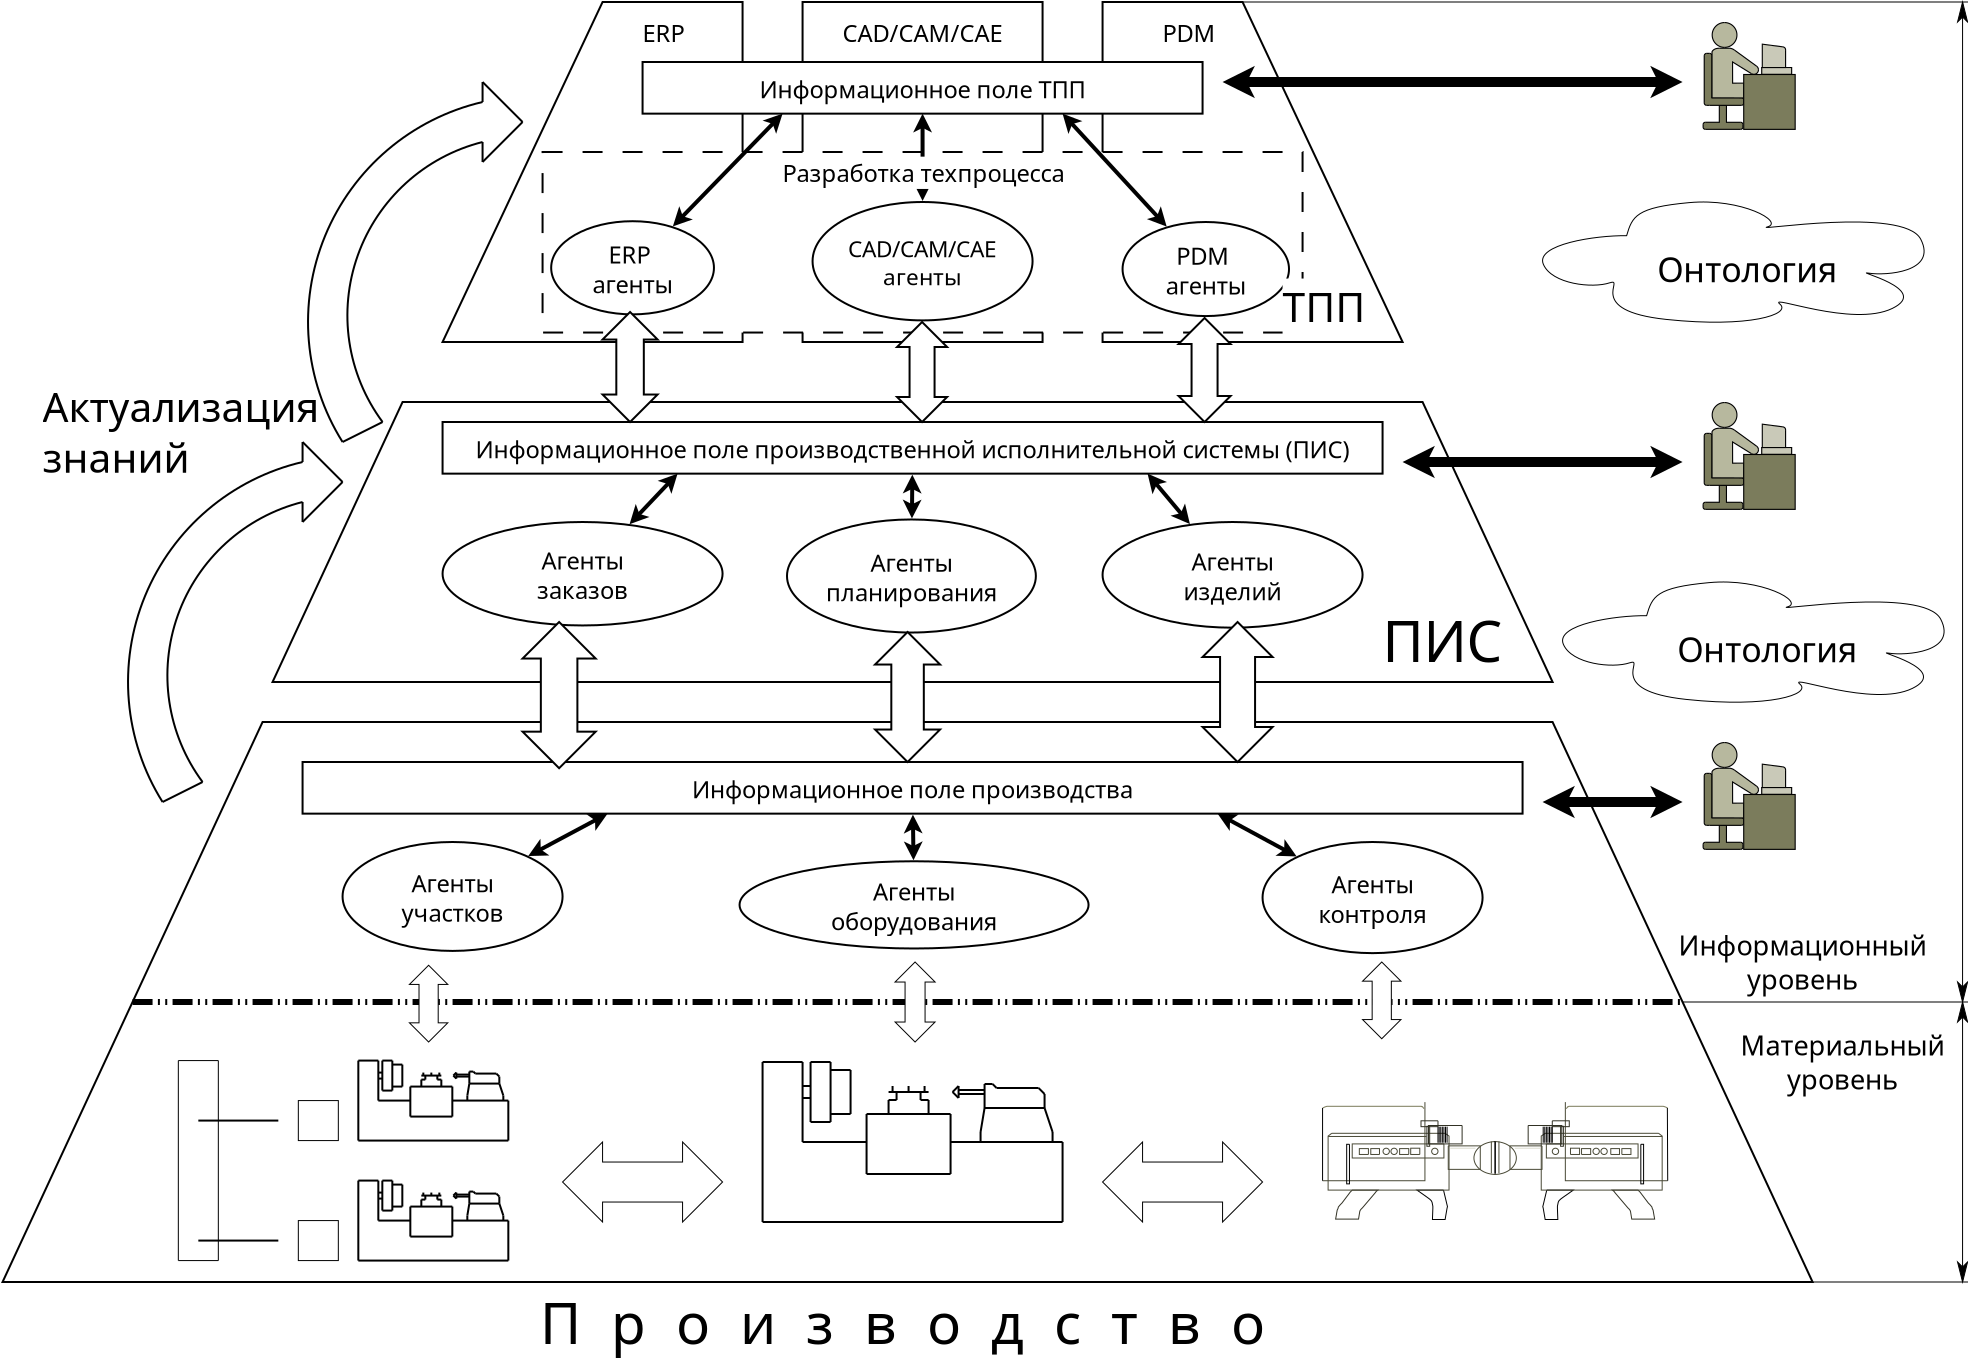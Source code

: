 <?xml version="1.0" encoding="UTF-8"?>
<dia:diagram xmlns:dia="http://www.lysator.liu.se/~alla/dia/">
  <dia:layer name="Фон" visible="true" active="true">
    <dia:object type="Standard - Polygon" version="0" id="O0">
      <dia:attribute name="obj_pos">
        <dia:point val="-31,19"/>
      </dia:attribute>
      <dia:attribute name="obj_bb">
        <dia:rectangle val="-44.078,18.95;46.578,47.05"/>
      </dia:attribute>
      <dia:attribute name="poly_points">
        <dia:point val="-31,19"/>
        <dia:point val="33.5,19"/>
        <dia:point val="46.5,47"/>
        <dia:point val="-44,47"/>
      </dia:attribute>
      <dia:attribute name="line_width">
        <dia:real val="0.1"/>
      </dia:attribute>
      <dia:attribute name="show_background">
        <dia:boolean val="false"/>
      </dia:attribute>
    </dia:object>
    <dia:object type="Standard - Line" version="0" id="O1">
      <dia:attribute name="obj_pos">
        <dia:point val="-37.5,33"/>
      </dia:attribute>
      <dia:attribute name="obj_bb">
        <dia:rectangle val="-37.65,32.85;40.15,33.15"/>
      </dia:attribute>
      <dia:attribute name="conn_endpoints">
        <dia:point val="-37.5,33"/>
        <dia:point val="40,33"/>
      </dia:attribute>
      <dia:attribute name="numcp">
        <dia:int val="1"/>
      </dia:attribute>
      <dia:attribute name="line_width">
        <dia:real val="0.3"/>
      </dia:attribute>
      <dia:attribute name="line_style">
        <dia:enum val="3"/>
      </dia:attribute>
      <dia:connections>
        <dia:connection handle="0" to="O0" connection="7"/>
        <dia:connection handle="1" to="O0" connection="3"/>
      </dia:connections>
    </dia:object>
    <dia:object type="Standard - Polygon" version="0" id="O2">
      <dia:attribute name="obj_pos">
        <dia:point val="-24,3"/>
      </dia:attribute>
      <dia:attribute name="obj_bb">
        <dia:rectangle val="-30.578,2.95;33.578,17.05"/>
      </dia:attribute>
      <dia:attribute name="poly_points">
        <dia:point val="-24,3"/>
        <dia:point val="27,3"/>
        <dia:point val="33.5,17"/>
        <dia:point val="-30.5,17"/>
      </dia:attribute>
      <dia:attribute name="line_width">
        <dia:real val="0.1"/>
      </dia:attribute>
      <dia:attribute name="show_background">
        <dia:boolean val="false"/>
      </dia:attribute>
    </dia:object>
    <dia:object type="Standard - Polygon" version="0" id="O3">
      <dia:attribute name="obj_pos">
        <dia:point val="-14,-17"/>
      </dia:attribute>
      <dia:attribute name="obj_bb">
        <dia:rectangle val="-22.079,-17.05;-6.95,0.05"/>
      </dia:attribute>
      <dia:attribute name="poly_points">
        <dia:point val="-14,-17"/>
        <dia:point val="-7,-17"/>
        <dia:point val="-7,0"/>
        <dia:point val="-22,0"/>
      </dia:attribute>
      <dia:attribute name="line_width">
        <dia:real val="0.1"/>
      </dia:attribute>
      <dia:attribute name="show_background">
        <dia:boolean val="false"/>
      </dia:attribute>
    </dia:object>
    <dia:object type="Standard - Polygon" version="0" id="O4">
      <dia:attribute name="obj_pos">
        <dia:point val="11,-17"/>
      </dia:attribute>
      <dia:attribute name="obj_bb">
        <dia:rectangle val="10.95,-17.05;26.079,0.05"/>
      </dia:attribute>
      <dia:attribute name="poly_points">
        <dia:point val="11,-17"/>
        <dia:point val="18,-17"/>
        <dia:point val="26,0"/>
        <dia:point val="11,0"/>
      </dia:attribute>
      <dia:attribute name="line_width">
        <dia:real val="0.1"/>
      </dia:attribute>
      <dia:attribute name="show_background">
        <dia:boolean val="false"/>
      </dia:attribute>
    </dia:object>
    <dia:object type="Standard - Polygon" version="0" id="O5">
      <dia:attribute name="obj_pos">
        <dia:point val="-4,-17"/>
      </dia:attribute>
      <dia:attribute name="obj_bb">
        <dia:rectangle val="-4.05,-17.05;8.05,0.05"/>
      </dia:attribute>
      <dia:attribute name="poly_points">
        <dia:point val="-4,-17"/>
        <dia:point val="8,-17"/>
        <dia:point val="8,0"/>
        <dia:point val="-4,0"/>
      </dia:attribute>
      <dia:attribute name="line_width">
        <dia:real val="0.1"/>
      </dia:attribute>
      <dia:attribute name="show_background">
        <dia:boolean val="false"/>
      </dia:attribute>
    </dia:object>
    <dia:object type="Standard - Text" version="1" id="O6">
      <dia:attribute name="obj_pos">
        <dia:point val="-12,-15"/>
      </dia:attribute>
      <dia:attribute name="obj_bb">
        <dia:rectangle val="-12,-16.21;-9.565,-14.732"/>
      </dia:attribute>
      <dia:attribute name="text">
        <dia:composite type="text">
          <dia:attribute name="string">
            <dia:string>#ERP#</dia:string>
          </dia:attribute>
          <dia:attribute name="font">
            <dia:font family="sans" style="0" name="Helvetica"/>
          </dia:attribute>
          <dia:attribute name="height">
            <dia:real val="1.482"/>
          </dia:attribute>
          <dia:attribute name="pos">
            <dia:point val="-12,-15"/>
          </dia:attribute>
          <dia:attribute name="color">
            <dia:color val="#000000"/>
          </dia:attribute>
          <dia:attribute name="alignment">
            <dia:enum val="0"/>
          </dia:attribute>
        </dia:composite>
      </dia:attribute>
      <dia:attribute name="valign">
        <dia:enum val="3"/>
      </dia:attribute>
    </dia:object>
    <dia:object type="Standard - Text" version="1" id="O7">
      <dia:attribute name="obj_pos">
        <dia:point val="-2,-15"/>
      </dia:attribute>
      <dia:attribute name="obj_bb">
        <dia:rectangle val="-2,-16.21;6.228,-14.732"/>
      </dia:attribute>
      <dia:attribute name="text">
        <dia:composite type="text">
          <dia:attribute name="string">
            <dia:string>#CAD/CAM/CAE#</dia:string>
          </dia:attribute>
          <dia:attribute name="font">
            <dia:font family="sans" style="0" name="Helvetica"/>
          </dia:attribute>
          <dia:attribute name="height">
            <dia:real val="1.482"/>
          </dia:attribute>
          <dia:attribute name="pos">
            <dia:point val="-2,-15"/>
          </dia:attribute>
          <dia:attribute name="color">
            <dia:color val="#000000"/>
          </dia:attribute>
          <dia:attribute name="alignment">
            <dia:enum val="0"/>
          </dia:attribute>
        </dia:composite>
      </dia:attribute>
      <dia:attribute name="valign">
        <dia:enum val="3"/>
      </dia:attribute>
    </dia:object>
    <dia:object type="Standard - Text" version="1" id="O8">
      <dia:attribute name="obj_pos">
        <dia:point val="14,-15"/>
      </dia:attribute>
      <dia:attribute name="obj_bb">
        <dia:rectangle val="14,-16.21;16.633,-14.732"/>
      </dia:attribute>
      <dia:attribute name="text">
        <dia:composite type="text">
          <dia:attribute name="string">
            <dia:string>#PDM#</dia:string>
          </dia:attribute>
          <dia:attribute name="font">
            <dia:font family="sans" style="0" name="Helvetica"/>
          </dia:attribute>
          <dia:attribute name="height">
            <dia:real val="1.482"/>
          </dia:attribute>
          <dia:attribute name="pos">
            <dia:point val="14,-15"/>
          </dia:attribute>
          <dia:attribute name="color">
            <dia:color val="#000000"/>
          </dia:attribute>
          <dia:attribute name="alignment">
            <dia:enum val="0"/>
          </dia:attribute>
        </dia:composite>
      </dia:attribute>
      <dia:attribute name="valign">
        <dia:enum val="3"/>
      </dia:attribute>
    </dia:object>
    <dia:object type="Standard - Text" version="1" id="O9">
      <dia:attribute name="obj_pos">
        <dia:point val="-14.5,-8.5"/>
      </dia:attribute>
      <dia:attribute name="obj_bb">
        <dia:rectangle val="-14.5,-9.155;-14.5,-8.355"/>
      </dia:attribute>
      <dia:attribute name="text">
        <dia:composite type="text">
          <dia:attribute name="string">
            <dia:string>##</dia:string>
          </dia:attribute>
          <dia:attribute name="font">
            <dia:font family="sans" style="0" name="Helvetica"/>
          </dia:attribute>
          <dia:attribute name="height">
            <dia:real val="0.8"/>
          </dia:attribute>
          <dia:attribute name="pos">
            <dia:point val="-14.5,-8.5"/>
          </dia:attribute>
          <dia:attribute name="color">
            <dia:color val="#000000"/>
          </dia:attribute>
          <dia:attribute name="alignment">
            <dia:enum val="0"/>
          </dia:attribute>
        </dia:composite>
      </dia:attribute>
      <dia:attribute name="valign">
        <dia:enum val="3"/>
      </dia:attribute>
      <dia:connections>
        <dia:connection handle="0" to="O3" connection="8"/>
      </dia:connections>
    </dia:object>
    <dia:object type="Flowchart - Box" version="0" id="O10">
      <dia:attribute name="obj_pos">
        <dia:point val="-12,-14"/>
      </dia:attribute>
      <dia:attribute name="obj_bb">
        <dia:rectangle val="-12.05,-14.05;16.05,-11.368"/>
      </dia:attribute>
      <dia:attribute name="elem_corner">
        <dia:point val="-12,-14"/>
      </dia:attribute>
      <dia:attribute name="elem_width">
        <dia:real val="28"/>
      </dia:attribute>
      <dia:attribute name="elem_height">
        <dia:real val="2.582"/>
      </dia:attribute>
      <dia:attribute name="border_width">
        <dia:real val="0.1"/>
      </dia:attribute>
      <dia:attribute name="show_background">
        <dia:boolean val="true"/>
      </dia:attribute>
      <dia:attribute name="padding">
        <dia:real val="0.5"/>
      </dia:attribute>
      <dia:attribute name="text">
        <dia:composite type="text">
          <dia:attribute name="string">
            <dia:string>#Информационное поле ТПП#</dia:string>
          </dia:attribute>
          <dia:attribute name="font">
            <dia:font family="sans" style="0" name="Helvetica"/>
          </dia:attribute>
          <dia:attribute name="height">
            <dia:real val="1.482"/>
          </dia:attribute>
          <dia:attribute name="pos">
            <dia:point val="2,-12.24"/>
          </dia:attribute>
          <dia:attribute name="color">
            <dia:color val="#000000"/>
          </dia:attribute>
          <dia:attribute name="alignment">
            <dia:enum val="1"/>
          </dia:attribute>
        </dia:composite>
      </dia:attribute>
    </dia:object>
    <dia:object type="Flowchart - Box" version="0" id="O11">
      <dia:attribute name="obj_pos">
        <dia:point val="-17,-9.5"/>
      </dia:attribute>
      <dia:attribute name="obj_bb">
        <dia:rectangle val="-17.05,-9.55;21.05,-0.423"/>
      </dia:attribute>
      <dia:attribute name="elem_corner">
        <dia:point val="-17,-9.5"/>
      </dia:attribute>
      <dia:attribute name="elem_width">
        <dia:real val="38"/>
      </dia:attribute>
      <dia:attribute name="elem_height">
        <dia:real val="9.027"/>
      </dia:attribute>
      <dia:attribute name="border_width">
        <dia:real val="0.1"/>
      </dia:attribute>
      <dia:attribute name="show_background">
        <dia:boolean val="false"/>
      </dia:attribute>
      <dia:attribute name="line_style">
        <dia:enum val="1"/>
      </dia:attribute>
      <dia:attribute name="padding">
        <dia:real val="0.5"/>
      </dia:attribute>
      <dia:attribute name="text">
        <dia:composite type="text">
          <dia:attribute name="string">
            <dia:string>#


#</dia:string>
          </dia:attribute>
          <dia:attribute name="font">
            <dia:font family="sans" style="0" name="Helvetica"/>
          </dia:attribute>
          <dia:attribute name="height">
            <dia:real val="1.482"/>
          </dia:attribute>
          <dia:attribute name="pos">
            <dia:point val="2,-6.74"/>
          </dia:attribute>
          <dia:attribute name="color">
            <dia:color val="#000000"/>
          </dia:attribute>
          <dia:attribute name="alignment">
            <dia:enum val="1"/>
          </dia:attribute>
        </dia:composite>
      </dia:attribute>
    </dia:object>
    <dia:object type="Flowchart - Ellipse" version="0" id="O12">
      <dia:attribute name="obj_pos">
        <dia:point val="-16.5,-6"/>
      </dia:attribute>
      <dia:attribute name="obj_bb">
        <dia:rectangle val="-16.55,-6.05;-8.45,-1.371"/>
      </dia:attribute>
      <dia:attribute name="elem_corner">
        <dia:point val="-16.5,-6"/>
      </dia:attribute>
      <dia:attribute name="elem_width">
        <dia:real val="8.0"/>
      </dia:attribute>
      <dia:attribute name="elem_height">
        <dia:real val="4.579"/>
      </dia:attribute>
      <dia:attribute name="border_width">
        <dia:real val="0.1"/>
      </dia:attribute>
      <dia:attribute name="show_background">
        <dia:boolean val="true"/>
      </dia:attribute>
      <dia:attribute name="padding">
        <dia:real val="0.354"/>
      </dia:attribute>
      <dia:attribute name="text">
        <dia:composite type="text">
          <dia:attribute name="string">
            <dia:string>#ERP 
агенты#</dia:string>
          </dia:attribute>
          <dia:attribute name="font">
            <dia:font family="sans" style="0" name="Helvetica"/>
          </dia:attribute>
          <dia:attribute name="height">
            <dia:real val="1.482"/>
          </dia:attribute>
          <dia:attribute name="pos">
            <dia:point val="-12.5,-3.982"/>
          </dia:attribute>
          <dia:attribute name="color">
            <dia:color val="#000000"/>
          </dia:attribute>
          <dia:attribute name="alignment">
            <dia:enum val="1"/>
          </dia:attribute>
        </dia:composite>
      </dia:attribute>
    </dia:object>
    <dia:object type="Flowchart - Ellipse" version="0" id="O13">
      <dia:attribute name="obj_pos">
        <dia:point val="-3.5,-7"/>
      </dia:attribute>
      <dia:attribute name="obj_bb">
        <dia:rectangle val="-3.55,-7.05;7.55,-1.03"/>
      </dia:attribute>
      <dia:attribute name="elem_corner">
        <dia:point val="-3.5,-7"/>
      </dia:attribute>
      <dia:attribute name="elem_width">
        <dia:real val="11"/>
      </dia:attribute>
      <dia:attribute name="elem_height">
        <dia:real val="5.92"/>
      </dia:attribute>
      <dia:attribute name="border_width">
        <dia:real val="0.1"/>
      </dia:attribute>
      <dia:attribute name="show_background">
        <dia:boolean val="false"/>
      </dia:attribute>
      <dia:attribute name="padding">
        <dia:real val="0.354"/>
      </dia:attribute>
      <dia:attribute name="text">
        <dia:composite type="text">
          <dia:attribute name="string">
            <dia:string>#CAD/CAM/CAE
агенты#</dia:string>
          </dia:attribute>
          <dia:attribute name="font">
            <dia:font family="sans" style="0" name="Helvetica"/>
          </dia:attribute>
          <dia:attribute name="height">
            <dia:real val="1.411"/>
          </dia:attribute>
          <dia:attribute name="pos">
            <dia:point val="2,-4.296"/>
          </dia:attribute>
          <dia:attribute name="color">
            <dia:color val="#000000"/>
          </dia:attribute>
          <dia:attribute name="alignment">
            <dia:enum val="1"/>
          </dia:attribute>
        </dia:composite>
      </dia:attribute>
    </dia:object>
    <dia:object type="Flowchart - Ellipse" version="0" id="O14">
      <dia:attribute name="obj_pos">
        <dia:point val="12,-6"/>
      </dia:attribute>
      <dia:attribute name="obj_bb">
        <dia:rectangle val="11.95,-6.05;20.372,-1.246"/>
      </dia:attribute>
      <dia:attribute name="elem_corner">
        <dia:point val="12,-6"/>
      </dia:attribute>
      <dia:attribute name="elem_width">
        <dia:real val="8.322"/>
      </dia:attribute>
      <dia:attribute name="elem_height">
        <dia:real val="4.704"/>
      </dia:attribute>
      <dia:attribute name="border_width">
        <dia:real val="0.1"/>
      </dia:attribute>
      <dia:attribute name="show_background">
        <dia:boolean val="true"/>
      </dia:attribute>
      <dia:attribute name="padding">
        <dia:real val="0.354"/>
      </dia:attribute>
      <dia:attribute name="text">
        <dia:composite type="text">
          <dia:attribute name="string">
            <dia:string>#PDM 
агенты#</dia:string>
          </dia:attribute>
          <dia:attribute name="font">
            <dia:font family="sans" style="0" name="Helvetica"/>
          </dia:attribute>
          <dia:attribute name="height">
            <dia:real val="1.482"/>
          </dia:attribute>
          <dia:attribute name="pos">
            <dia:point val="16.161,-3.919"/>
          </dia:attribute>
          <dia:attribute name="color">
            <dia:color val="#000000"/>
          </dia:attribute>
          <dia:attribute name="alignment">
            <dia:enum val="1"/>
          </dia:attribute>
        </dia:composite>
      </dia:attribute>
    </dia:object>
    <dia:object type="Flowchart - Box" version="0" id="O15">
      <dia:attribute name="obj_pos">
        <dia:point val="-22,4"/>
      </dia:attribute>
      <dia:attribute name="obj_bb">
        <dia:rectangle val="-22.05,3.95;25.05,6.632"/>
      </dia:attribute>
      <dia:attribute name="elem_corner">
        <dia:point val="-22,4"/>
      </dia:attribute>
      <dia:attribute name="elem_width">
        <dia:real val="47"/>
      </dia:attribute>
      <dia:attribute name="elem_height">
        <dia:real val="2.582"/>
      </dia:attribute>
      <dia:attribute name="border_width">
        <dia:real val="0.1"/>
      </dia:attribute>
      <dia:attribute name="show_background">
        <dia:boolean val="true"/>
      </dia:attribute>
      <dia:attribute name="padding">
        <dia:real val="0.5"/>
      </dia:attribute>
      <dia:attribute name="text">
        <dia:composite type="text">
          <dia:attribute name="string">
            <dia:string>#Информационное поле производственной исполнительной системы (ПИС)#</dia:string>
          </dia:attribute>
          <dia:attribute name="font">
            <dia:font family="sans" style="0" name="Helvetica"/>
          </dia:attribute>
          <dia:attribute name="height">
            <dia:real val="1.482"/>
          </dia:attribute>
          <dia:attribute name="pos">
            <dia:point val="1.5,5.76"/>
          </dia:attribute>
          <dia:attribute name="color">
            <dia:color val="#000000"/>
          </dia:attribute>
          <dia:attribute name="alignment">
            <dia:enum val="1"/>
          </dia:attribute>
        </dia:composite>
      </dia:attribute>
    </dia:object>
    <dia:object type="Flowchart - Ellipse" version="0" id="O16">
      <dia:attribute name="obj_pos">
        <dia:point val="-22,9"/>
      </dia:attribute>
      <dia:attribute name="obj_bb">
        <dia:rectangle val="-22.05,8.95;-7.95,14.223"/>
      </dia:attribute>
      <dia:attribute name="elem_corner">
        <dia:point val="-22,9"/>
      </dia:attribute>
      <dia:attribute name="elem_width">
        <dia:real val="14"/>
      </dia:attribute>
      <dia:attribute name="elem_height">
        <dia:real val="5.173"/>
      </dia:attribute>
      <dia:attribute name="border_width">
        <dia:real val="0.1"/>
      </dia:attribute>
      <dia:attribute name="show_background">
        <dia:boolean val="true"/>
      </dia:attribute>
      <dia:attribute name="padding">
        <dia:real val="0.354"/>
      </dia:attribute>
      <dia:attribute name="text">
        <dia:composite type="text">
          <dia:attribute name="string">
            <dia:string>#Агенты
заказов#</dia:string>
          </dia:attribute>
          <dia:attribute name="font">
            <dia:font family="sans" style="0" name="Helvetica"/>
          </dia:attribute>
          <dia:attribute name="height">
            <dia:real val="1.482"/>
          </dia:attribute>
          <dia:attribute name="pos">
            <dia:point val="-15,11.315"/>
          </dia:attribute>
          <dia:attribute name="color">
            <dia:color val="#000000"/>
          </dia:attribute>
          <dia:attribute name="alignment">
            <dia:enum val="1"/>
          </dia:attribute>
        </dia:composite>
      </dia:attribute>
    </dia:object>
    <dia:object type="Flowchart - Ellipse" version="0" id="O17">
      <dia:attribute name="obj_pos">
        <dia:point val="-4.5,9"/>
      </dia:attribute>
      <dia:attribute name="obj_bb">
        <dia:rectangle val="-4.55,8.95;7.436,14.45"/>
      </dia:attribute>
      <dia:attribute name="elem_corner">
        <dia:point val="-4.5,9"/>
      </dia:attribute>
      <dia:attribute name="elem_width">
        <dia:real val="11.886"/>
      </dia:attribute>
      <dia:attribute name="elem_height">
        <dia:real val="5.4"/>
      </dia:attribute>
      <dia:attribute name="border_width">
        <dia:real val="0.1"/>
      </dia:attribute>
      <dia:attribute name="show_background">
        <dia:boolean val="true"/>
      </dia:attribute>
      <dia:attribute name="padding">
        <dia:real val="0.354"/>
      </dia:attribute>
      <dia:attribute name="text">
        <dia:composite type="text">
          <dia:attribute name="string">
            <dia:string>#Агенты
планирования#</dia:string>
          </dia:attribute>
          <dia:attribute name="font">
            <dia:font family="sans" style="0" name="Helvetica"/>
          </dia:attribute>
          <dia:attribute name="height">
            <dia:real val="1.482"/>
          </dia:attribute>
          <dia:attribute name="pos">
            <dia:point val="1.443,11.428"/>
          </dia:attribute>
          <dia:attribute name="color">
            <dia:color val="#000000"/>
          </dia:attribute>
          <dia:attribute name="alignment">
            <dia:enum val="1"/>
          </dia:attribute>
        </dia:composite>
      </dia:attribute>
    </dia:object>
    <dia:object type="Flowchart - Ellipse" version="0" id="O18">
      <dia:attribute name="obj_pos">
        <dia:point val="11,9"/>
      </dia:attribute>
      <dia:attribute name="obj_bb">
        <dia:rectangle val="10.95,8.95;24.05,14.334"/>
      </dia:attribute>
      <dia:attribute name="elem_corner">
        <dia:point val="11,9"/>
      </dia:attribute>
      <dia:attribute name="elem_width">
        <dia:real val="13"/>
      </dia:attribute>
      <dia:attribute name="elem_height">
        <dia:real val="5.284"/>
      </dia:attribute>
      <dia:attribute name="border_width">
        <dia:real val="0.1"/>
      </dia:attribute>
      <dia:attribute name="show_background">
        <dia:boolean val="true"/>
      </dia:attribute>
      <dia:attribute name="padding">
        <dia:real val="0.354"/>
      </dia:attribute>
      <dia:attribute name="text">
        <dia:composite type="text">
          <dia:attribute name="string">
            <dia:string>#Агенты
изделий#</dia:string>
          </dia:attribute>
          <dia:attribute name="font">
            <dia:font family="sans" style="0" name="Helvetica"/>
          </dia:attribute>
          <dia:attribute name="height">
            <dia:real val="1.482"/>
          </dia:attribute>
          <dia:attribute name="pos">
            <dia:point val="17.5,11.37"/>
          </dia:attribute>
          <dia:attribute name="color">
            <dia:color val="#000000"/>
          </dia:attribute>
          <dia:attribute name="alignment">
            <dia:enum val="1"/>
          </dia:attribute>
        </dia:composite>
      </dia:attribute>
    </dia:object>
    <dia:object type="Flowchart - Box" version="0" id="O19">
      <dia:attribute name="obj_pos">
        <dia:point val="-29,21"/>
      </dia:attribute>
      <dia:attribute name="obj_bb">
        <dia:rectangle val="-29.05,20.95;32.05,23.632"/>
      </dia:attribute>
      <dia:attribute name="elem_corner">
        <dia:point val="-29,21"/>
      </dia:attribute>
      <dia:attribute name="elem_width">
        <dia:real val="61"/>
      </dia:attribute>
      <dia:attribute name="elem_height">
        <dia:real val="2.582"/>
      </dia:attribute>
      <dia:attribute name="border_width">
        <dia:real val="0.1"/>
      </dia:attribute>
      <dia:attribute name="show_background">
        <dia:boolean val="true"/>
      </dia:attribute>
      <dia:attribute name="padding">
        <dia:real val="0.5"/>
      </dia:attribute>
      <dia:attribute name="text">
        <dia:composite type="text">
          <dia:attribute name="string">
            <dia:string>#Информационное поле производства#</dia:string>
          </dia:attribute>
          <dia:attribute name="font">
            <dia:font family="sans" style="0" name="Helvetica"/>
          </dia:attribute>
          <dia:attribute name="height">
            <dia:real val="1.482"/>
          </dia:attribute>
          <dia:attribute name="pos">
            <dia:point val="1.5,22.76"/>
          </dia:attribute>
          <dia:attribute name="color">
            <dia:color val="#000000"/>
          </dia:attribute>
          <dia:attribute name="alignment">
            <dia:enum val="1"/>
          </dia:attribute>
        </dia:composite>
      </dia:attribute>
    </dia:object>
    <dia:object type="Standard - Text" version="1" id="O20">
      <dia:attribute name="obj_pos">
        <dia:point val="25,16"/>
      </dia:attribute>
      <dia:attribute name="obj_bb">
        <dia:rectangle val="25,13.115;31.125,16.635"/>
      </dia:attribute>
      <dia:attribute name="text">
        <dia:composite type="text">
          <dia:attribute name="string">
            <dia:string>#ПИС#</dia:string>
          </dia:attribute>
          <dia:attribute name="font">
            <dia:font family="sans" style="0" name="Helvetica"/>
          </dia:attribute>
          <dia:attribute name="height">
            <dia:real val="3.528"/>
          </dia:attribute>
          <dia:attribute name="pos">
            <dia:point val="25,16"/>
          </dia:attribute>
          <dia:attribute name="color">
            <dia:color val="#000000"/>
          </dia:attribute>
          <dia:attribute name="alignment">
            <dia:enum val="0"/>
          </dia:attribute>
        </dia:composite>
      </dia:attribute>
      <dia:attribute name="valign">
        <dia:enum val="3"/>
      </dia:attribute>
    </dia:object>
    <dia:object type="Standard - Text" version="1" id="O21">
      <dia:attribute name="obj_pos">
        <dia:point val="1,49"/>
      </dia:attribute>
      <dia:attribute name="obj_bb">
        <dia:rectangle val="-16.977,47.24;18.977,50.76"/>
      </dia:attribute>
      <dia:attribute name="text">
        <dia:composite type="text">
          <dia:attribute name="string">
            <dia:string>#П  р  о  и  з  в  о  д  с  т  в  о#</dia:string>
          </dia:attribute>
          <dia:attribute name="font">
            <dia:font family="sans" style="0" name="Helvetica"/>
          </dia:attribute>
          <dia:attribute name="height">
            <dia:real val="3.528"/>
          </dia:attribute>
          <dia:attribute name="pos">
            <dia:point val="1,50.125"/>
          </dia:attribute>
          <dia:attribute name="color">
            <dia:color val="#000000"/>
          </dia:attribute>
          <dia:attribute name="alignment">
            <dia:enum val="1"/>
          </dia:attribute>
        </dia:composite>
      </dia:attribute>
      <dia:attribute name="valign">
        <dia:enum val="2"/>
      </dia:attribute>
    </dia:object>
    <dia:object type="Flowchart - Ellipse" version="0" id="O22">
      <dia:attribute name="obj_pos">
        <dia:point val="-27,25"/>
      </dia:attribute>
      <dia:attribute name="obj_bb">
        <dia:rectangle val="-27.05,24.95;-15.95,30.496"/>
      </dia:attribute>
      <dia:attribute name="elem_corner">
        <dia:point val="-27,25"/>
      </dia:attribute>
      <dia:attribute name="elem_width">
        <dia:real val="11"/>
      </dia:attribute>
      <dia:attribute name="elem_height">
        <dia:real val="5.446"/>
      </dia:attribute>
      <dia:attribute name="border_width">
        <dia:real val="0.1"/>
      </dia:attribute>
      <dia:attribute name="show_background">
        <dia:boolean val="true"/>
      </dia:attribute>
      <dia:attribute name="padding">
        <dia:real val="0.354"/>
      </dia:attribute>
      <dia:attribute name="text">
        <dia:composite type="text">
          <dia:attribute name="string">
            <dia:string>#Агенты
участков#</dia:string>
          </dia:attribute>
          <dia:attribute name="font">
            <dia:font family="sans" style="0" name="Helvetica"/>
          </dia:attribute>
          <dia:attribute name="height">
            <dia:real val="1.482"/>
          </dia:attribute>
          <dia:attribute name="pos">
            <dia:point val="-21.5,27.451"/>
          </dia:attribute>
          <dia:attribute name="color">
            <dia:color val="#000000"/>
          </dia:attribute>
          <dia:attribute name="alignment">
            <dia:enum val="1"/>
          </dia:attribute>
        </dia:composite>
      </dia:attribute>
    </dia:object>
    <dia:object type="Flowchart - Ellipse" version="0" id="O23">
      <dia:attribute name="obj_pos">
        <dia:point val="19,25"/>
      </dia:attribute>
      <dia:attribute name="obj_bb">
        <dia:rectangle val="18.95,24.95;30.05,30.608"/>
      </dia:attribute>
      <dia:attribute name="elem_corner">
        <dia:point val="19,25"/>
      </dia:attribute>
      <dia:attribute name="elem_width">
        <dia:real val="11"/>
      </dia:attribute>
      <dia:attribute name="elem_height">
        <dia:real val="5.557"/>
      </dia:attribute>
      <dia:attribute name="border_width">
        <dia:real val="0.1"/>
      </dia:attribute>
      <dia:attribute name="show_background">
        <dia:boolean val="true"/>
      </dia:attribute>
      <dia:attribute name="padding">
        <dia:real val="0.354"/>
      </dia:attribute>
      <dia:attribute name="text">
        <dia:composite type="text">
          <dia:attribute name="string">
            <dia:string>#Агенты
контроля#</dia:string>
          </dia:attribute>
          <dia:attribute name="font">
            <dia:font family="sans" style="0" name="Helvetica"/>
          </dia:attribute>
          <dia:attribute name="height">
            <dia:real val="1.482"/>
          </dia:attribute>
          <dia:attribute name="pos">
            <dia:point val="24.5,27.507"/>
          </dia:attribute>
          <dia:attribute name="color">
            <dia:color val="#000000"/>
          </dia:attribute>
          <dia:attribute name="alignment">
            <dia:enum val="1"/>
          </dia:attribute>
        </dia:composite>
      </dia:attribute>
    </dia:object>
    <dia:object type="Flowchart - Ellipse" version="0" id="O24">
      <dia:attribute name="obj_pos">
        <dia:point val="-7,26"/>
      </dia:attribute>
      <dia:attribute name="obj_bb">
        <dia:rectangle val="-7.05,25.95;10.199,30.337"/>
      </dia:attribute>
      <dia:attribute name="elem_corner">
        <dia:point val="-7,26"/>
      </dia:attribute>
      <dia:attribute name="elem_width">
        <dia:real val="17.149"/>
      </dia:attribute>
      <dia:attribute name="elem_height">
        <dia:real val="4.287"/>
      </dia:attribute>
      <dia:attribute name="border_width">
        <dia:real val="0.1"/>
      </dia:attribute>
      <dia:attribute name="show_background">
        <dia:boolean val="true"/>
      </dia:attribute>
      <dia:attribute name="padding">
        <dia:real val="0.354"/>
      </dia:attribute>
      <dia:attribute name="text">
        <dia:composite type="text">
          <dia:attribute name="string">
            <dia:string>#Агенты
оборудования#</dia:string>
          </dia:attribute>
          <dia:attribute name="font">
            <dia:font family="sans" style="0" name="Helvetica"/>
          </dia:attribute>
          <dia:attribute name="height">
            <dia:real val="1.482"/>
          </dia:attribute>
          <dia:attribute name="pos">
            <dia:point val="1.574,27.872"/>
          </dia:attribute>
          <dia:attribute name="color">
            <dia:color val="#000000"/>
          </dia:attribute>
          <dia:attribute name="alignment">
            <dia:enum val="1"/>
          </dia:attribute>
        </dia:composite>
      </dia:attribute>
    </dia:object>
    <dia:object type="Standard - Line" version="0" id="O25">
      <dia:attribute name="obj_pos">
        <dia:point val="-10.25,6.582"/>
      </dia:attribute>
      <dia:attribute name="obj_bb">
        <dia:rectangle val="-12.79,6.44;-10.109,9.251"/>
      </dia:attribute>
      <dia:attribute name="conn_endpoints">
        <dia:point val="-10.25,6.582"/>
        <dia:point val="-12.649,9.109"/>
      </dia:attribute>
      <dia:attribute name="numcp">
        <dia:int val="1"/>
      </dia:attribute>
      <dia:attribute name="line_width">
        <dia:real val="0.2"/>
      </dia:attribute>
      <dia:attribute name="start_arrow">
        <dia:enum val="22"/>
      </dia:attribute>
      <dia:attribute name="start_arrow_length">
        <dia:real val="0.5"/>
      </dia:attribute>
      <dia:attribute name="start_arrow_width">
        <dia:real val="0.5"/>
      </dia:attribute>
      <dia:attribute name="end_arrow">
        <dia:enum val="22"/>
      </dia:attribute>
      <dia:attribute name="end_arrow_length">
        <dia:real val="0.5"/>
      </dia:attribute>
      <dia:attribute name="end_arrow_width">
        <dia:real val="0.5"/>
      </dia:attribute>
      <dia:connections>
        <dia:connection handle="0" to="O15" connection="12"/>
        <dia:connection handle="1" to="O16" connection="16"/>
      </dia:connections>
    </dia:object>
    <dia:object type="Standard - Line" version="0" id="O26">
      <dia:attribute name="obj_pos">
        <dia:point val="1.488,6.631"/>
      </dia:attribute>
      <dia:attribute name="obj_bb">
        <dia:rectangle val="1.002,6.53;1.953,9.052"/>
      </dia:attribute>
      <dia:attribute name="conn_endpoints">
        <dia:point val="1.488,6.631"/>
        <dia:point val="1.467,8.951"/>
      </dia:attribute>
      <dia:attribute name="numcp">
        <dia:int val="1"/>
      </dia:attribute>
      <dia:attribute name="line_width">
        <dia:real val="0.2"/>
      </dia:attribute>
      <dia:attribute name="start_arrow">
        <dia:enum val="22"/>
      </dia:attribute>
      <dia:attribute name="start_arrow_length">
        <dia:real val="0.5"/>
      </dia:attribute>
      <dia:attribute name="start_arrow_width">
        <dia:real val="0.5"/>
      </dia:attribute>
      <dia:attribute name="end_arrow">
        <dia:enum val="22"/>
      </dia:attribute>
      <dia:attribute name="end_arrow_length">
        <dia:real val="0.5"/>
      </dia:attribute>
      <dia:attribute name="end_arrow_width">
        <dia:real val="0.5"/>
      </dia:attribute>
      <dia:connections>
        <dia:connection handle="0" to="O15" connection="16"/>
        <dia:connection handle="1" to="O17" connection="16"/>
      </dia:connections>
    </dia:object>
    <dia:object type="Standard - Line" version="0" id="O27">
      <dia:attribute name="obj_pos">
        <dia:point val="13.25,6.582"/>
      </dia:attribute>
      <dia:attribute name="obj_bb">
        <dia:rectangle val="13.109,6.441;15.509,9.245"/>
      </dia:attribute>
      <dia:attribute name="conn_endpoints">
        <dia:point val="13.25,6.582"/>
        <dia:point val="15.368,9.104"/>
      </dia:attribute>
      <dia:attribute name="numcp">
        <dia:int val="1"/>
      </dia:attribute>
      <dia:attribute name="line_width">
        <dia:real val="0.2"/>
      </dia:attribute>
      <dia:attribute name="start_arrow">
        <dia:enum val="22"/>
      </dia:attribute>
      <dia:attribute name="start_arrow_length">
        <dia:real val="0.5"/>
      </dia:attribute>
      <dia:attribute name="start_arrow_width">
        <dia:real val="0.5"/>
      </dia:attribute>
      <dia:attribute name="end_arrow">
        <dia:enum val="22"/>
      </dia:attribute>
      <dia:attribute name="end_arrow_length">
        <dia:real val="0.5"/>
      </dia:attribute>
      <dia:attribute name="end_arrow_width">
        <dia:real val="0.5"/>
      </dia:attribute>
      <dia:connections>
        <dia:connection handle="0" to="O15" connection="14"/>
        <dia:connection handle="1" to="O18" connection="16"/>
      </dia:connections>
    </dia:object>
    <dia:object type="Standard - Line" version="0" id="O28">
      <dia:attribute name="obj_pos">
        <dia:point val="-5,-11.418"/>
      </dia:attribute>
      <dia:attribute name="obj_bb">
        <dia:rectangle val="-10.662,-11.56;-4.859,-5.603"/>
      </dia:attribute>
      <dia:attribute name="conn_endpoints">
        <dia:point val="-5,-11.418"/>
        <dia:point val="-10.521,-5.745"/>
      </dia:attribute>
      <dia:attribute name="numcp">
        <dia:int val="1"/>
      </dia:attribute>
      <dia:attribute name="line_width">
        <dia:real val="0.2"/>
      </dia:attribute>
      <dia:attribute name="start_arrow">
        <dia:enum val="22"/>
      </dia:attribute>
      <dia:attribute name="start_arrow_length">
        <dia:real val="0.5"/>
      </dia:attribute>
      <dia:attribute name="start_arrow_width">
        <dia:real val="0.5"/>
      </dia:attribute>
      <dia:attribute name="end_arrow">
        <dia:enum val="22"/>
      </dia:attribute>
      <dia:attribute name="end_arrow_length">
        <dia:real val="0.5"/>
      </dia:attribute>
      <dia:attribute name="end_arrow_width">
        <dia:real val="0.5"/>
      </dia:attribute>
      <dia:connections>
        <dia:connection handle="0" to="O10" connection="12"/>
        <dia:connection handle="1" to="O12" connection="16"/>
      </dia:connections>
    </dia:object>
    <dia:object type="Standard - Line" version="0" id="O29">
      <dia:attribute name="obj_pos">
        <dia:point val="2,-11.418"/>
      </dia:attribute>
      <dia:attribute name="obj_bb">
        <dia:rectangle val="1.526,-11.518;2.474,-6.949"/>
      </dia:attribute>
      <dia:attribute name="conn_endpoints">
        <dia:point val="2,-11.418"/>
        <dia:point val="2,-7.049"/>
      </dia:attribute>
      <dia:attribute name="numcp">
        <dia:int val="1"/>
      </dia:attribute>
      <dia:attribute name="line_width">
        <dia:real val="0.2"/>
      </dia:attribute>
      <dia:attribute name="start_arrow">
        <dia:enum val="22"/>
      </dia:attribute>
      <dia:attribute name="start_arrow_length">
        <dia:real val="0.5"/>
      </dia:attribute>
      <dia:attribute name="start_arrow_width">
        <dia:real val="0.5"/>
      </dia:attribute>
      <dia:attribute name="end_arrow">
        <dia:enum val="22"/>
      </dia:attribute>
      <dia:attribute name="end_arrow_length">
        <dia:real val="0.5"/>
      </dia:attribute>
      <dia:attribute name="end_arrow_width">
        <dia:real val="0.5"/>
      </dia:attribute>
      <dia:connections>
        <dia:connection handle="0" to="O10" connection="13"/>
        <dia:connection handle="1" to="O13" connection="16"/>
      </dia:connections>
    </dia:object>
    <dia:object type="Standard - Line" version="0" id="O30">
      <dia:attribute name="obj_pos">
        <dia:point val="9,-11.418"/>
      </dia:attribute>
      <dia:attribute name="obj_bb">
        <dia:rectangle val="8.859,-11.56;14.347,-5.628"/>
      </dia:attribute>
      <dia:attribute name="conn_endpoints">
        <dia:point val="9,-11.418"/>
        <dia:point val="14.206,-5.77"/>
      </dia:attribute>
      <dia:attribute name="numcp">
        <dia:int val="1"/>
      </dia:attribute>
      <dia:attribute name="line_width">
        <dia:real val="0.2"/>
      </dia:attribute>
      <dia:attribute name="start_arrow">
        <dia:enum val="22"/>
      </dia:attribute>
      <dia:attribute name="start_arrow_length">
        <dia:real val="0.5"/>
      </dia:attribute>
      <dia:attribute name="start_arrow_width">
        <dia:real val="0.5"/>
      </dia:attribute>
      <dia:attribute name="end_arrow">
        <dia:enum val="22"/>
      </dia:attribute>
      <dia:attribute name="end_arrow_length">
        <dia:real val="0.5"/>
      </dia:attribute>
      <dia:attribute name="end_arrow_width">
        <dia:real val="0.5"/>
      </dia:attribute>
      <dia:connections>
        <dia:connection handle="0" to="O10" connection="14"/>
        <dia:connection handle="1" to="O14" connection="16"/>
      </dia:connections>
    </dia:object>
    <dia:object type="Standard - Line" version="0" id="O31">
      <dia:attribute name="obj_pos">
        <dia:point val="-13.75,23.582"/>
      </dia:attribute>
      <dia:attribute name="obj_bb">
        <dia:rectangle val="-17.854,23.446;-13.615,25.838"/>
      </dia:attribute>
      <dia:attribute name="conn_endpoints">
        <dia:point val="-13.75,23.582"/>
        <dia:point val="-17.719,25.702"/>
      </dia:attribute>
      <dia:attribute name="numcp">
        <dia:int val="1"/>
      </dia:attribute>
      <dia:attribute name="line_width">
        <dia:real val="0.2"/>
      </dia:attribute>
      <dia:attribute name="start_arrow">
        <dia:enum val="22"/>
      </dia:attribute>
      <dia:attribute name="start_arrow_length">
        <dia:real val="0.5"/>
      </dia:attribute>
      <dia:attribute name="start_arrow_width">
        <dia:real val="0.5"/>
      </dia:attribute>
      <dia:attribute name="end_arrow">
        <dia:enum val="22"/>
      </dia:attribute>
      <dia:attribute name="end_arrow_length">
        <dia:real val="0.5"/>
      </dia:attribute>
      <dia:attribute name="end_arrow_width">
        <dia:real val="0.5"/>
      </dia:attribute>
      <dia:connections>
        <dia:connection handle="0" to="O19" connection="12"/>
        <dia:connection handle="1" to="O22" connection="16"/>
      </dia:connections>
    </dia:object>
    <dia:object type="Standard - Line" version="0" id="O32">
      <dia:attribute name="obj_pos">
        <dia:point val="1.517,23.632"/>
      </dia:attribute>
      <dia:attribute name="obj_bb">
        <dia:rectangle val="1.056,23.531;2.008,26.051"/>
      </dia:attribute>
      <dia:attribute name="conn_endpoints">
        <dia:point val="1.517,23.632"/>
        <dia:point val="1.547,25.95"/>
      </dia:attribute>
      <dia:attribute name="numcp">
        <dia:int val="1"/>
      </dia:attribute>
      <dia:attribute name="line_width">
        <dia:real val="0.2"/>
      </dia:attribute>
      <dia:attribute name="start_arrow">
        <dia:enum val="22"/>
      </dia:attribute>
      <dia:attribute name="start_arrow_length">
        <dia:real val="0.5"/>
      </dia:attribute>
      <dia:attribute name="start_arrow_width">
        <dia:real val="0.5"/>
      </dia:attribute>
      <dia:attribute name="end_arrow">
        <dia:enum val="22"/>
      </dia:attribute>
      <dia:attribute name="end_arrow_length">
        <dia:real val="0.5"/>
      </dia:attribute>
      <dia:attribute name="end_arrow_width">
        <dia:real val="0.5"/>
      </dia:attribute>
      <dia:connections>
        <dia:connection handle="0" to="O19" connection="16"/>
        <dia:connection handle="1" to="O24" connection="16"/>
      </dia:connections>
    </dia:object>
    <dia:object type="Standard - Line" version="0" id="O33">
      <dia:attribute name="obj_pos">
        <dia:point val="16.75,23.582"/>
      </dia:attribute>
      <dia:attribute name="obj_bb">
        <dia:rectangle val="16.614,23.446;20.84,25.859"/>
      </dia:attribute>
      <dia:attribute name="conn_endpoints">
        <dia:point val="16.75,23.582"/>
        <dia:point val="20.704,25.723"/>
      </dia:attribute>
      <dia:attribute name="numcp">
        <dia:int val="1"/>
      </dia:attribute>
      <dia:attribute name="line_width">
        <dia:real val="0.2"/>
      </dia:attribute>
      <dia:attribute name="start_arrow">
        <dia:enum val="22"/>
      </dia:attribute>
      <dia:attribute name="start_arrow_length">
        <dia:real val="0.5"/>
      </dia:attribute>
      <dia:attribute name="start_arrow_width">
        <dia:real val="0.5"/>
      </dia:attribute>
      <dia:attribute name="end_arrow">
        <dia:enum val="22"/>
      </dia:attribute>
      <dia:attribute name="end_arrow_length">
        <dia:real val="0.5"/>
      </dia:attribute>
      <dia:attribute name="end_arrow_width">
        <dia:real val="0.5"/>
      </dia:attribute>
      <dia:connections>
        <dia:connection handle="0" to="O19" connection="14"/>
        <dia:connection handle="1" to="O23" connection="16"/>
      </dia:connections>
    </dia:object>
    <dia:object type="Geometric - Up-Down Arrow" version="1" id="O34">
      <dia:attribute name="obj_pos">
        <dia:point val="-18,14"/>
      </dia:attribute>
      <dia:attribute name="obj_bb">
        <dia:rectangle val="-18.121,13.929;-14.224,21.381"/>
      </dia:attribute>
      <dia:attribute name="meta">
        <dia:composite type="dict"/>
      </dia:attribute>
      <dia:attribute name="elem_corner">
        <dia:point val="-18,14"/>
      </dia:attribute>
      <dia:attribute name="elem_width">
        <dia:real val="3.655"/>
      </dia:attribute>
      <dia:attribute name="elem_height">
        <dia:real val="7.31"/>
      </dia:attribute>
      <dia:attribute name="line_width">
        <dia:real val="0.1"/>
      </dia:attribute>
      <dia:attribute name="line_colour">
        <dia:color val="#000000"/>
      </dia:attribute>
      <dia:attribute name="fill_colour">
        <dia:color val="#ffffff"/>
      </dia:attribute>
      <dia:attribute name="show_background">
        <dia:boolean val="true"/>
      </dia:attribute>
      <dia:attribute name="line_style">
        <dia:enum val="0"/>
        <dia:real val="1"/>
      </dia:attribute>
      <dia:attribute name="flip_horizontal">
        <dia:boolean val="false"/>
      </dia:attribute>
      <dia:attribute name="flip_vertical">
        <dia:boolean val="false"/>
      </dia:attribute>
      <dia:attribute name="subscale">
        <dia:real val="1"/>
      </dia:attribute>
    </dia:object>
    <dia:object type="Geometric - Up-Down Arrow" version="1" id="O35">
      <dia:attribute name="obj_pos">
        <dia:point val="16,14"/>
      </dia:attribute>
      <dia:attribute name="obj_bb">
        <dia:rectangle val="15.879,13.929;19.621,21.071"/>
      </dia:attribute>
      <dia:attribute name="meta">
        <dia:composite type="dict"/>
      </dia:attribute>
      <dia:attribute name="elem_corner">
        <dia:point val="16,14"/>
      </dia:attribute>
      <dia:attribute name="elem_width">
        <dia:real val="3.5"/>
      </dia:attribute>
      <dia:attribute name="elem_height">
        <dia:real val="7"/>
      </dia:attribute>
      <dia:attribute name="line_width">
        <dia:real val="0.1"/>
      </dia:attribute>
      <dia:attribute name="line_colour">
        <dia:color val="#000000"/>
      </dia:attribute>
      <dia:attribute name="fill_colour">
        <dia:color val="#ffffff"/>
      </dia:attribute>
      <dia:attribute name="show_background">
        <dia:boolean val="true"/>
      </dia:attribute>
      <dia:attribute name="line_style">
        <dia:enum val="0"/>
        <dia:real val="1"/>
      </dia:attribute>
      <dia:attribute name="flip_horizontal">
        <dia:boolean val="false"/>
      </dia:attribute>
      <dia:attribute name="flip_vertical">
        <dia:boolean val="false"/>
      </dia:attribute>
      <dia:attribute name="subscale">
        <dia:real val="1"/>
      </dia:attribute>
    </dia:object>
    <dia:object type="Geometric - Up-Down Arrow" version="1" id="O36">
      <dia:attribute name="obj_pos">
        <dia:point val="-0.375,14.5"/>
      </dia:attribute>
      <dia:attribute name="obj_bb">
        <dia:rectangle val="-0.496,14.429;2.996,21.071"/>
      </dia:attribute>
      <dia:attribute name="meta">
        <dia:composite type="dict"/>
      </dia:attribute>
      <dia:attribute name="elem_corner">
        <dia:point val="-0.375,14.5"/>
      </dia:attribute>
      <dia:attribute name="elem_width">
        <dia:real val="3.25"/>
      </dia:attribute>
      <dia:attribute name="elem_height">
        <dia:real val="6.5"/>
      </dia:attribute>
      <dia:attribute name="line_width">
        <dia:real val="0.1"/>
      </dia:attribute>
      <dia:attribute name="line_colour">
        <dia:color val="#000000"/>
      </dia:attribute>
      <dia:attribute name="fill_colour">
        <dia:color val="#ffffff"/>
      </dia:attribute>
      <dia:attribute name="show_background">
        <dia:boolean val="true"/>
      </dia:attribute>
      <dia:attribute name="line_style">
        <dia:enum val="0"/>
        <dia:real val="1"/>
      </dia:attribute>
      <dia:attribute name="flip_horizontal">
        <dia:boolean val="false"/>
      </dia:attribute>
      <dia:attribute name="flip_vertical">
        <dia:boolean val="false"/>
      </dia:attribute>
      <dia:attribute name="subscale">
        <dia:real val="1"/>
      </dia:attribute>
    </dia:object>
    <dia:object type="Geometric - Up-Down Arrow" version="1" id="O37">
      <dia:attribute name="obj_pos">
        <dia:point val="-14,-1.5"/>
      </dia:attribute>
      <dia:attribute name="obj_bb">
        <dia:rectangle val="-14.121,-1.571;-11.129,4.071"/>
      </dia:attribute>
      <dia:attribute name="meta">
        <dia:composite type="dict"/>
      </dia:attribute>
      <dia:attribute name="elem_corner">
        <dia:point val="-14,-1.5"/>
      </dia:attribute>
      <dia:attribute name="elem_width">
        <dia:real val="2.75"/>
      </dia:attribute>
      <dia:attribute name="elem_height">
        <dia:real val="5.5"/>
      </dia:attribute>
      <dia:attribute name="line_width">
        <dia:real val="0.1"/>
      </dia:attribute>
      <dia:attribute name="line_colour">
        <dia:color val="#000000"/>
      </dia:attribute>
      <dia:attribute name="fill_colour">
        <dia:color val="#ffffff"/>
      </dia:attribute>
      <dia:attribute name="show_background">
        <dia:boolean val="true"/>
      </dia:attribute>
      <dia:attribute name="line_style">
        <dia:enum val="0"/>
        <dia:real val="1"/>
      </dia:attribute>
      <dia:attribute name="flip_horizontal">
        <dia:boolean val="false"/>
      </dia:attribute>
      <dia:attribute name="flip_vertical">
        <dia:boolean val="false"/>
      </dia:attribute>
      <dia:attribute name="subscale">
        <dia:real val="1"/>
      </dia:attribute>
    </dia:object>
    <dia:object type="Geometric - Up-Down Arrow" version="1" id="O38">
      <dia:attribute name="obj_pos">
        <dia:point val="14.8,-1.2"/>
      </dia:attribute>
      <dia:attribute name="obj_bb">
        <dia:rectangle val="14.679,-1.271;17.521,4.071"/>
      </dia:attribute>
      <dia:attribute name="meta">
        <dia:composite type="dict"/>
      </dia:attribute>
      <dia:attribute name="elem_corner">
        <dia:point val="14.8,-1.2"/>
      </dia:attribute>
      <dia:attribute name="elem_width">
        <dia:real val="2.6"/>
      </dia:attribute>
      <dia:attribute name="elem_height">
        <dia:real val="5.2"/>
      </dia:attribute>
      <dia:attribute name="line_width">
        <dia:real val="0.1"/>
      </dia:attribute>
      <dia:attribute name="line_colour">
        <dia:color val="#000000"/>
      </dia:attribute>
      <dia:attribute name="fill_colour">
        <dia:color val="#ffffff"/>
      </dia:attribute>
      <dia:attribute name="show_background">
        <dia:boolean val="true"/>
      </dia:attribute>
      <dia:attribute name="line_style">
        <dia:enum val="0"/>
        <dia:real val="1"/>
      </dia:attribute>
      <dia:attribute name="flip_horizontal">
        <dia:boolean val="false"/>
      </dia:attribute>
      <dia:attribute name="flip_vertical">
        <dia:boolean val="false"/>
      </dia:attribute>
      <dia:attribute name="subscale">
        <dia:real val="1"/>
      </dia:attribute>
    </dia:object>
    <dia:object type="Standard - Text" version="1" id="O39">
      <dia:attribute name="obj_pos">
        <dia:point val="-5,-8"/>
      </dia:attribute>
      <dia:attribute name="obj_bb">
        <dia:rectangle val="-5,-9.21;8.665,-7.732"/>
      </dia:attribute>
      <dia:attribute name="text">
        <dia:composite type="text">
          <dia:attribute name="string">
            <dia:string>#Разработка техпроцесса#</dia:string>
          </dia:attribute>
          <dia:attribute name="font">
            <dia:font family="sans" style="0" name="Helvetica"/>
          </dia:attribute>
          <dia:attribute name="height">
            <dia:real val="1.482"/>
          </dia:attribute>
          <dia:attribute name="pos">
            <dia:point val="-5,-8"/>
          </dia:attribute>
          <dia:attribute name="color">
            <dia:color val="#000000"/>
          </dia:attribute>
          <dia:attribute name="alignment">
            <dia:enum val="0"/>
          </dia:attribute>
        </dia:composite>
      </dia:attribute>
      <dia:attribute name="valign">
        <dia:enum val="3"/>
      </dia:attribute>
      <dia:attribute name="fill_color">
        <dia:color val="#ffffff"/>
      </dia:attribute>
      <dia:attribute name="show_background">
        <dia:boolean val="true"/>
      </dia:attribute>
    </dia:object>
    <dia:object type="Cisco - Androgynous Person" version="1" id="O40">
      <dia:attribute name="obj_pos">
        <dia:point val="41,-16"/>
      </dia:attribute>
      <dia:attribute name="obj_bb">
        <dia:rectangle val="40.139,-16.001;46.365,-9.745"/>
      </dia:attribute>
      <dia:attribute name="meta">
        <dia:composite type="dict"/>
      </dia:attribute>
      <dia:attribute name="elem_corner">
        <dia:point val="41,-16"/>
      </dia:attribute>
      <dia:attribute name="elem_width">
        <dia:real val="4.658"/>
      </dia:attribute>
      <dia:attribute name="elem_height">
        <dia:real val="5.396"/>
      </dia:attribute>
      <dia:attribute name="line_width">
        <dia:real val="0.1"/>
      </dia:attribute>
      <dia:attribute name="line_colour">
        <dia:color val="#000000"/>
      </dia:attribute>
      <dia:attribute name="fill_colour">
        <dia:color val="#ffffff"/>
      </dia:attribute>
      <dia:attribute name="show_background">
        <dia:boolean val="true"/>
      </dia:attribute>
      <dia:attribute name="line_style">
        <dia:enum val="0"/>
        <dia:real val="1"/>
      </dia:attribute>
      <dia:attribute name="flip_horizontal">
        <dia:boolean val="false"/>
      </dia:attribute>
      <dia:attribute name="flip_vertical">
        <dia:boolean val="false"/>
      </dia:attribute>
      <dia:attribute name="subscale">
        <dia:real val="1"/>
      </dia:attribute>
    </dia:object>
    <dia:group>
      <dia:object type="Standard - Arc" version="0" id="O41">
        <dia:attribute name="obj_pos">
          <dia:point val="-25,4"/>
        </dia:attribute>
        <dia:attribute name="obj_bb">
          <dia:rectangle val="-26.809,-10.064;-19.936,4.064"/>
        </dia:attribute>
        <dia:attribute name="conn_endpoints">
          <dia:point val="-25,4"/>
          <dia:point val="-20,-10"/>
        </dia:attribute>
        <dia:attribute name="curve_distance">
          <dia:real val="-3.969"/>
        </dia:attribute>
        <dia:attribute name="line_width">
          <dia:real val="0.1"/>
        </dia:attribute>
      </dia:object>
      <dia:object type="Standard - Line" version="0" id="O42">
        <dia:attribute name="obj_pos">
          <dia:point val="-20,-9"/>
        </dia:attribute>
        <dia:attribute name="obj_bb">
          <dia:rectangle val="-20.071,-11.071;-17.929,-8.929"/>
        </dia:attribute>
        <dia:attribute name="conn_endpoints">
          <dia:point val="-20,-9"/>
          <dia:point val="-18,-11"/>
        </dia:attribute>
        <dia:attribute name="numcp">
          <dia:int val="1"/>
        </dia:attribute>
      </dia:object>
      <dia:object type="Standard - Line" version="0" id="O43">
        <dia:attribute name="obj_pos">
          <dia:point val="-18,-11"/>
        </dia:attribute>
        <dia:attribute name="obj_bb">
          <dia:rectangle val="-20.071,-13.071;-17.929,-10.929"/>
        </dia:attribute>
        <dia:attribute name="conn_endpoints">
          <dia:point val="-18,-11"/>
          <dia:point val="-20,-13"/>
        </dia:attribute>
        <dia:attribute name="numcp">
          <dia:int val="1"/>
        </dia:attribute>
      </dia:object>
      <dia:object type="Standard - Line" version="0" id="O44">
        <dia:attribute name="obj_pos">
          <dia:point val="-20,-9"/>
        </dia:attribute>
        <dia:attribute name="obj_bb">
          <dia:rectangle val="-20.05,-10.05;-19.95,-8.95"/>
        </dia:attribute>
        <dia:attribute name="conn_endpoints">
          <dia:point val="-20,-9"/>
          <dia:point val="-20,-10"/>
        </dia:attribute>
        <dia:attribute name="numcp">
          <dia:int val="1"/>
        </dia:attribute>
      </dia:object>
      <dia:object type="Standard - Line" version="0" id="O45">
        <dia:attribute name="obj_pos">
          <dia:point val="-20,-13"/>
        </dia:attribute>
        <dia:attribute name="obj_bb">
          <dia:rectangle val="-20.05,-13.05;-19.95,-11.95"/>
        </dia:attribute>
        <dia:attribute name="conn_endpoints">
          <dia:point val="-20,-13"/>
          <dia:point val="-20,-12"/>
        </dia:attribute>
        <dia:attribute name="numcp">
          <dia:int val="1"/>
        </dia:attribute>
      </dia:object>
      <dia:object type="Standard - Arc" version="0" id="O46">
        <dia:attribute name="obj_pos">
          <dia:point val="-20,-12"/>
        </dia:attribute>
        <dia:attribute name="obj_bb">
          <dia:rectangle val="-28.776,-12.065;-19.935,5.065"/>
        </dia:attribute>
        <dia:attribute name="conn_endpoints">
          <dia:point val="-20,-12"/>
          <dia:point val="-27,5"/>
        </dia:attribute>
        <dia:attribute name="curve_distance">
          <dia:real val="4.732"/>
        </dia:attribute>
        <dia:attribute name="line_width">
          <dia:real val="0.1"/>
        </dia:attribute>
      </dia:object>
      <dia:object type="Standard - Line" version="0" id="O47">
        <dia:attribute name="obj_pos">
          <dia:point val="-27,5"/>
        </dia:attribute>
        <dia:attribute name="obj_bb">
          <dia:rectangle val="-27.067,3.933;-24.933,5.067"/>
        </dia:attribute>
        <dia:attribute name="conn_endpoints">
          <dia:point val="-27,5"/>
          <dia:point val="-25,4"/>
        </dia:attribute>
        <dia:attribute name="numcp">
          <dia:int val="1"/>
        </dia:attribute>
      </dia:object>
    </dia:group>
    <dia:group>
      <dia:object type="Standard - Arc" version="0" id="O48">
        <dia:attribute name="obj_pos">
          <dia:point val="-34,22"/>
        </dia:attribute>
        <dia:attribute name="obj_bb">
          <dia:rectangle val="-35.809,7.936;-28.936,22.064"/>
        </dia:attribute>
        <dia:attribute name="conn_endpoints">
          <dia:point val="-34,22"/>
          <dia:point val="-29,8"/>
        </dia:attribute>
        <dia:attribute name="curve_distance">
          <dia:real val="-3.969"/>
        </dia:attribute>
        <dia:attribute name="line_width">
          <dia:real val="0.1"/>
        </dia:attribute>
      </dia:object>
      <dia:object type="Standard - Line" version="0" id="O49">
        <dia:attribute name="obj_pos">
          <dia:point val="-29,9"/>
        </dia:attribute>
        <dia:attribute name="obj_bb">
          <dia:rectangle val="-29.071,6.929;-26.929,9.071"/>
        </dia:attribute>
        <dia:attribute name="conn_endpoints">
          <dia:point val="-29,9"/>
          <dia:point val="-27,7"/>
        </dia:attribute>
        <dia:attribute name="numcp">
          <dia:int val="1"/>
        </dia:attribute>
      </dia:object>
      <dia:object type="Standard - Line" version="0" id="O50">
        <dia:attribute name="obj_pos">
          <dia:point val="-27,7"/>
        </dia:attribute>
        <dia:attribute name="obj_bb">
          <dia:rectangle val="-29.071,4.929;-26.929,7.071"/>
        </dia:attribute>
        <dia:attribute name="conn_endpoints">
          <dia:point val="-27,7"/>
          <dia:point val="-29,5"/>
        </dia:attribute>
        <dia:attribute name="numcp">
          <dia:int val="1"/>
        </dia:attribute>
      </dia:object>
      <dia:object type="Standard - Line" version="0" id="O51">
        <dia:attribute name="obj_pos">
          <dia:point val="-29,9"/>
        </dia:attribute>
        <dia:attribute name="obj_bb">
          <dia:rectangle val="-29.05,7.95;-28.95,9.05"/>
        </dia:attribute>
        <dia:attribute name="conn_endpoints">
          <dia:point val="-29,9"/>
          <dia:point val="-29,8"/>
        </dia:attribute>
        <dia:attribute name="numcp">
          <dia:int val="1"/>
        </dia:attribute>
      </dia:object>
      <dia:object type="Standard - Line" version="0" id="O52">
        <dia:attribute name="obj_pos">
          <dia:point val="-29,5"/>
        </dia:attribute>
        <dia:attribute name="obj_bb">
          <dia:rectangle val="-29.05,4.95;-28.95,6.05"/>
        </dia:attribute>
        <dia:attribute name="conn_endpoints">
          <dia:point val="-29,5"/>
          <dia:point val="-29,6"/>
        </dia:attribute>
        <dia:attribute name="numcp">
          <dia:int val="1"/>
        </dia:attribute>
      </dia:object>
      <dia:object type="Standard - Arc" version="0" id="O53">
        <dia:attribute name="obj_pos">
          <dia:point val="-29,6"/>
        </dia:attribute>
        <dia:attribute name="obj_bb">
          <dia:rectangle val="-37.776,5.935;-28.935,23.065"/>
        </dia:attribute>
        <dia:attribute name="conn_endpoints">
          <dia:point val="-29,6"/>
          <dia:point val="-36,23"/>
        </dia:attribute>
        <dia:attribute name="curve_distance">
          <dia:real val="4.732"/>
        </dia:attribute>
        <dia:attribute name="line_width">
          <dia:real val="0.1"/>
        </dia:attribute>
      </dia:object>
      <dia:object type="Standard - Line" version="0" id="O54">
        <dia:attribute name="obj_pos">
          <dia:point val="-36,23"/>
        </dia:attribute>
        <dia:attribute name="obj_bb">
          <dia:rectangle val="-36.067,21.933;-33.933,23.067"/>
        </dia:attribute>
        <dia:attribute name="conn_endpoints">
          <dia:point val="-36,23"/>
          <dia:point val="-34,22"/>
        </dia:attribute>
        <dia:attribute name="numcp">
          <dia:int val="1"/>
        </dia:attribute>
      </dia:object>
    </dia:group>
    <dia:group>
      <dia:object type="Standard - Line" version="0" id="O55">
        <dia:attribute name="obj_pos">
          <dia:point val="-6,36"/>
        </dia:attribute>
        <dia:attribute name="obj_bb">
          <dia:rectangle val="-6.05,35.95;-3.95,36.05"/>
        </dia:attribute>
        <dia:attribute name="conn_endpoints">
          <dia:point val="-6,36"/>
          <dia:point val="-4,36"/>
        </dia:attribute>
        <dia:attribute name="numcp">
          <dia:int val="1"/>
        </dia:attribute>
        <dia:attribute name="line_width">
          <dia:real val="0.1"/>
        </dia:attribute>
      </dia:object>
      <dia:object type="Standard - Line" version="0" id="O56">
        <dia:attribute name="obj_pos">
          <dia:point val="-4,36"/>
        </dia:attribute>
        <dia:attribute name="obj_bb">
          <dia:rectangle val="-4.05,35.95;-3.95,40.05"/>
        </dia:attribute>
        <dia:attribute name="conn_endpoints">
          <dia:point val="-4,36"/>
          <dia:point val="-4,40"/>
        </dia:attribute>
        <dia:attribute name="numcp">
          <dia:int val="1"/>
        </dia:attribute>
        <dia:attribute name="line_width">
          <dia:real val="0.1"/>
        </dia:attribute>
      </dia:object>
      <dia:object type="Standard - Line" version="0" id="O57">
        <dia:attribute name="obj_pos">
          <dia:point val="-3.6,36"/>
        </dia:attribute>
        <dia:attribute name="obj_bb">
          <dia:rectangle val="-3.65,35.95;-3.55,39.05"/>
        </dia:attribute>
        <dia:attribute name="conn_endpoints">
          <dia:point val="-3.6,36"/>
          <dia:point val="-3.6,39"/>
        </dia:attribute>
        <dia:attribute name="numcp">
          <dia:int val="1"/>
        </dia:attribute>
        <dia:attribute name="line_width">
          <dia:real val="0.1"/>
        </dia:attribute>
      </dia:object>
      <dia:object type="Standard - Line" version="0" id="O58">
        <dia:attribute name="obj_pos">
          <dia:point val="-4,37.2"/>
        </dia:attribute>
        <dia:attribute name="obj_bb">
          <dia:rectangle val="-4.05,37.15;-3.55,37.25"/>
        </dia:attribute>
        <dia:attribute name="conn_endpoints">
          <dia:point val="-4,37.2"/>
          <dia:point val="-3.6,37.2"/>
        </dia:attribute>
        <dia:attribute name="numcp">
          <dia:int val="1"/>
        </dia:attribute>
        <dia:attribute name="line_width">
          <dia:real val="0.1"/>
        </dia:attribute>
      </dia:object>
      <dia:object type="Standard - Line" version="0" id="O59">
        <dia:attribute name="obj_pos">
          <dia:point val="-4,37.8"/>
        </dia:attribute>
        <dia:attribute name="obj_bb">
          <dia:rectangle val="-4.05,37.75;-3.55,37.85"/>
        </dia:attribute>
        <dia:attribute name="conn_endpoints">
          <dia:point val="-4,37.8"/>
          <dia:point val="-3.6,37.8"/>
        </dia:attribute>
        <dia:attribute name="numcp">
          <dia:int val="1"/>
        </dia:attribute>
        <dia:attribute name="line_width">
          <dia:real val="0.1"/>
        </dia:attribute>
      </dia:object>
      <dia:object type="Standard - Line" version="0" id="O60">
        <dia:attribute name="obj_pos">
          <dia:point val="-3.6,36"/>
        </dia:attribute>
        <dia:attribute name="obj_bb">
          <dia:rectangle val="-3.65,35.95;-2.55,36.05"/>
        </dia:attribute>
        <dia:attribute name="conn_endpoints">
          <dia:point val="-3.6,36"/>
          <dia:point val="-2.6,36"/>
        </dia:attribute>
        <dia:attribute name="numcp">
          <dia:int val="1"/>
        </dia:attribute>
        <dia:attribute name="line_width">
          <dia:real val="0.1"/>
        </dia:attribute>
      </dia:object>
      <dia:object type="Standard - Line" version="0" id="O61">
        <dia:attribute name="obj_pos">
          <dia:point val="-2.6,36.4"/>
        </dia:attribute>
        <dia:attribute name="obj_bb">
          <dia:rectangle val="-2.65,36.35;-1.55,36.45"/>
        </dia:attribute>
        <dia:attribute name="conn_endpoints">
          <dia:point val="-2.6,36.4"/>
          <dia:point val="-1.6,36.4"/>
        </dia:attribute>
        <dia:attribute name="numcp">
          <dia:int val="1"/>
        </dia:attribute>
        <dia:attribute name="line_width">
          <dia:real val="0.1"/>
        </dia:attribute>
      </dia:object>
      <dia:object type="Standard - Line" version="0" id="O62">
        <dia:attribute name="obj_pos">
          <dia:point val="-3.6,39"/>
        </dia:attribute>
        <dia:attribute name="obj_bb">
          <dia:rectangle val="-3.65,38.95;-2.55,39.05"/>
        </dia:attribute>
        <dia:attribute name="conn_endpoints">
          <dia:point val="-3.6,39"/>
          <dia:point val="-2.6,39"/>
        </dia:attribute>
        <dia:attribute name="numcp">
          <dia:int val="1"/>
        </dia:attribute>
        <dia:attribute name="line_width">
          <dia:real val="0.1"/>
        </dia:attribute>
      </dia:object>
      <dia:object type="Standard - Line" version="0" id="O63">
        <dia:attribute name="obj_pos">
          <dia:point val="-2.6,39"/>
        </dia:attribute>
        <dia:attribute name="obj_bb">
          <dia:rectangle val="-2.65,35.95;-2.55,39.05"/>
        </dia:attribute>
        <dia:attribute name="conn_endpoints">
          <dia:point val="-2.6,39"/>
          <dia:point val="-2.6,36"/>
        </dia:attribute>
        <dia:attribute name="numcp">
          <dia:int val="1"/>
        </dia:attribute>
        <dia:attribute name="line_width">
          <dia:real val="0.1"/>
        </dia:attribute>
      </dia:object>
      <dia:object type="Standard - Line" version="0" id="O64">
        <dia:attribute name="obj_pos">
          <dia:point val="-2.6,38.6"/>
        </dia:attribute>
        <dia:attribute name="obj_bb">
          <dia:rectangle val="-2.65,38.55;-1.55,38.65"/>
        </dia:attribute>
        <dia:attribute name="conn_endpoints">
          <dia:point val="-2.6,38.6"/>
          <dia:point val="-1.6,38.6"/>
        </dia:attribute>
        <dia:attribute name="numcp">
          <dia:int val="1"/>
        </dia:attribute>
        <dia:attribute name="line_width">
          <dia:real val="0.1"/>
        </dia:attribute>
      </dia:object>
      <dia:object type="Standard - Line" version="0" id="O65">
        <dia:attribute name="obj_pos">
          <dia:point val="-1.6,38.6"/>
        </dia:attribute>
        <dia:attribute name="obj_bb">
          <dia:rectangle val="-1.65,36.35;-1.55,38.65"/>
        </dia:attribute>
        <dia:attribute name="conn_endpoints">
          <dia:point val="-1.6,38.6"/>
          <dia:point val="-1.6,36.4"/>
        </dia:attribute>
        <dia:attribute name="numcp">
          <dia:int val="1"/>
        </dia:attribute>
        <dia:attribute name="line_width">
          <dia:real val="0.1"/>
        </dia:attribute>
      </dia:object>
      <dia:object type="Standard - Line" version="0" id="O66">
        <dia:attribute name="obj_pos">
          <dia:point val="8.5,40"/>
        </dia:attribute>
        <dia:attribute name="obj_bb">
          <dia:rectangle val="8.45,39.45;8.55,40.05"/>
        </dia:attribute>
        <dia:attribute name="conn_endpoints">
          <dia:point val="8.5,40"/>
          <dia:point val="8.5,39.5"/>
        </dia:attribute>
        <dia:attribute name="numcp">
          <dia:int val="1"/>
        </dia:attribute>
        <dia:attribute name="line_width">
          <dia:real val="0.1"/>
        </dia:attribute>
      </dia:object>
      <dia:object type="Standard - Line" version="0" id="O67">
        <dia:attribute name="obj_pos">
          <dia:point val="3.5,37.5"/>
        </dia:attribute>
        <dia:attribute name="obj_bb">
          <dia:rectangle val="3.429,37.129;3.871,37.571"/>
        </dia:attribute>
        <dia:attribute name="conn_endpoints">
          <dia:point val="3.5,37.5"/>
          <dia:point val="3.8,37.2"/>
        </dia:attribute>
        <dia:attribute name="numcp">
          <dia:int val="1"/>
        </dia:attribute>
        <dia:attribute name="line_width">
          <dia:real val="0.1"/>
        </dia:attribute>
      </dia:object>
      <dia:object type="Standard - Line" version="0" id="O68">
        <dia:attribute name="obj_pos">
          <dia:point val="3.5,37.5"/>
        </dia:attribute>
        <dia:attribute name="obj_bb">
          <dia:rectangle val="3.429,37.429;3.871,37.871"/>
        </dia:attribute>
        <dia:attribute name="conn_endpoints">
          <dia:point val="3.5,37.5"/>
          <dia:point val="3.8,37.8"/>
        </dia:attribute>
        <dia:attribute name="numcp">
          <dia:int val="1"/>
        </dia:attribute>
        <dia:attribute name="line_width">
          <dia:real val="0.1"/>
        </dia:attribute>
      </dia:object>
      <dia:object type="Standard - Line" version="0" id="O69">
        <dia:attribute name="obj_pos">
          <dia:point val="3.8,37.4"/>
        </dia:attribute>
        <dia:attribute name="obj_bb">
          <dia:rectangle val="3.75,37.35;5.15,37.45"/>
        </dia:attribute>
        <dia:attribute name="conn_endpoints">
          <dia:point val="3.8,37.4"/>
          <dia:point val="5.1,37.4"/>
        </dia:attribute>
        <dia:attribute name="numcp">
          <dia:int val="1"/>
        </dia:attribute>
        <dia:attribute name="line_width">
          <dia:real val="0.1"/>
        </dia:attribute>
      </dia:object>
      <dia:object type="Standard - Line" version="0" id="O70">
        <dia:attribute name="obj_pos">
          <dia:point val="3.8,37.6"/>
        </dia:attribute>
        <dia:attribute name="obj_bb">
          <dia:rectangle val="3.75,37.55;5.15,37.65"/>
        </dia:attribute>
        <dia:attribute name="conn_endpoints">
          <dia:point val="3.8,37.6"/>
          <dia:point val="5.1,37.6"/>
        </dia:attribute>
        <dia:attribute name="numcp">
          <dia:int val="1"/>
        </dia:attribute>
        <dia:attribute name="line_width">
          <dia:real val="0.1"/>
        </dia:attribute>
      </dia:object>
      <dia:object type="Standard - Line" version="0" id="O71">
        <dia:attribute name="obj_pos">
          <dia:point val="5.1,37.1"/>
        </dia:attribute>
        <dia:attribute name="obj_bb">
          <dia:rectangle val="5.05,37.05;5.15,38.35"/>
        </dia:attribute>
        <dia:attribute name="conn_endpoints">
          <dia:point val="5.1,37.1"/>
          <dia:point val="5.1,38.3"/>
        </dia:attribute>
        <dia:attribute name="numcp">
          <dia:int val="1"/>
        </dia:attribute>
        <dia:attribute name="line_width">
          <dia:real val="0.1"/>
        </dia:attribute>
      </dia:object>
      <dia:object type="Standard - Line" version="0" id="O72">
        <dia:attribute name="obj_pos">
          <dia:point val="5.1,37.1"/>
        </dia:attribute>
        <dia:attribute name="obj_bb">
          <dia:rectangle val="5.05,37.05;5.55,37.15"/>
        </dia:attribute>
        <dia:attribute name="conn_endpoints">
          <dia:point val="5.1,37.1"/>
          <dia:point val="5.5,37.1"/>
        </dia:attribute>
        <dia:attribute name="numcp">
          <dia:int val="1"/>
        </dia:attribute>
        <dia:attribute name="line_width">
          <dia:real val="0.1"/>
        </dia:attribute>
      </dia:object>
      <dia:object type="Standard - Line" version="0" id="O73">
        <dia:attribute name="obj_pos">
          <dia:point val="5.5,37.1"/>
        </dia:attribute>
        <dia:attribute name="obj_bb">
          <dia:rectangle val="5.429,37.029;5.771,37.371"/>
        </dia:attribute>
        <dia:attribute name="conn_endpoints">
          <dia:point val="5.5,37.1"/>
          <dia:point val="5.7,37.3"/>
        </dia:attribute>
        <dia:attribute name="numcp">
          <dia:int val="1"/>
        </dia:attribute>
        <dia:attribute name="line_width">
          <dia:real val="0.1"/>
        </dia:attribute>
      </dia:object>
      <dia:object type="Standard - Line" version="0" id="O74">
        <dia:attribute name="obj_pos">
          <dia:point val="5.7,37.3"/>
        </dia:attribute>
        <dia:attribute name="obj_bb">
          <dia:rectangle val="5.65,37.25;7.85,37.35"/>
        </dia:attribute>
        <dia:attribute name="conn_endpoints">
          <dia:point val="5.7,37.3"/>
          <dia:point val="7.8,37.3"/>
        </dia:attribute>
        <dia:attribute name="numcp">
          <dia:int val="1"/>
        </dia:attribute>
        <dia:attribute name="line_width">
          <dia:real val="0.1"/>
        </dia:attribute>
      </dia:object>
      <dia:object type="Standard - Line" version="0" id="O75">
        <dia:attribute name="obj_pos">
          <dia:point val="7.8,37.3"/>
        </dia:attribute>
        <dia:attribute name="obj_bb">
          <dia:rectangle val="7.729,37.229;8.171,37.671"/>
        </dia:attribute>
        <dia:attribute name="conn_endpoints">
          <dia:point val="7.8,37.3"/>
          <dia:point val="8.1,37.6"/>
        </dia:attribute>
        <dia:attribute name="numcp">
          <dia:int val="1"/>
        </dia:attribute>
        <dia:attribute name="line_width">
          <dia:real val="0.1"/>
        </dia:attribute>
      </dia:object>
      <dia:object type="Standard - Line" version="0" id="O76">
        <dia:attribute name="obj_pos">
          <dia:point val="8.1,37.6"/>
        </dia:attribute>
        <dia:attribute name="obj_bb">
          <dia:rectangle val="8.05,37.55;8.15,38.35"/>
        </dia:attribute>
        <dia:attribute name="conn_endpoints">
          <dia:point val="8.1,37.6"/>
          <dia:point val="8.1,38.3"/>
        </dia:attribute>
        <dia:attribute name="numcp">
          <dia:int val="1"/>
        </dia:attribute>
        <dia:attribute name="line_width">
          <dia:real val="0.1"/>
        </dia:attribute>
      </dia:object>
      <dia:object type="Standard - Line" version="0" id="O77">
        <dia:attribute name="obj_pos">
          <dia:point val="8.1,38.3"/>
        </dia:attribute>
        <dia:attribute name="obj_bb">
          <dia:rectangle val="8.037,38.237;8.563,39.563"/>
        </dia:attribute>
        <dia:attribute name="conn_endpoints">
          <dia:point val="8.1,38.3"/>
          <dia:point val="8.5,39.5"/>
        </dia:attribute>
        <dia:attribute name="numcp">
          <dia:int val="1"/>
        </dia:attribute>
        <dia:attribute name="line_width">
          <dia:real val="0.1"/>
        </dia:attribute>
      </dia:object>
      <dia:object type="Standard - Line" version="0" id="O78">
        <dia:attribute name="obj_pos">
          <dia:point val="3.8,37.2"/>
        </dia:attribute>
        <dia:attribute name="obj_bb">
          <dia:rectangle val="3.75,37.15;3.85,37.85"/>
        </dia:attribute>
        <dia:attribute name="conn_endpoints">
          <dia:point val="3.8,37.2"/>
          <dia:point val="3.8,37.8"/>
        </dia:attribute>
        <dia:attribute name="numcp">
          <dia:int val="1"/>
        </dia:attribute>
        <dia:attribute name="line_width">
          <dia:real val="0.1"/>
        </dia:attribute>
      </dia:object>
      <dia:object type="Standard - Line" version="0" id="O79">
        <dia:attribute name="obj_pos">
          <dia:point val="5.1,38.3"/>
        </dia:attribute>
        <dia:attribute name="obj_bb">
          <dia:rectangle val="5.05,38.25;8.15,38.35"/>
        </dia:attribute>
        <dia:attribute name="conn_endpoints">
          <dia:point val="5.1,38.3"/>
          <dia:point val="8.1,38.3"/>
        </dia:attribute>
        <dia:attribute name="numcp">
          <dia:int val="1"/>
        </dia:attribute>
        <dia:attribute name="line_width">
          <dia:real val="0.1"/>
        </dia:attribute>
      </dia:object>
      <dia:object type="Standard - Line" version="0" id="O80">
        <dia:attribute name="obj_pos">
          <dia:point val="5.1,38.3"/>
        </dia:attribute>
        <dia:attribute name="obj_bb">
          <dia:rectangle val="4.842,38.242;5.158,39.557"/>
        </dia:attribute>
        <dia:attribute name="conn_endpoints">
          <dia:point val="5.1,38.3"/>
          <dia:point val="4.9,39.5"/>
        </dia:attribute>
        <dia:attribute name="numcp">
          <dia:int val="1"/>
        </dia:attribute>
        <dia:attribute name="line_width">
          <dia:real val="0.1"/>
        </dia:attribute>
      </dia:object>
      <dia:object type="Standard - Line" version="0" id="O81">
        <dia:attribute name="obj_pos">
          <dia:point val="4.9,39.5"/>
        </dia:attribute>
        <dia:attribute name="obj_bb">
          <dia:rectangle val="4.85,39.45;4.95,40.05"/>
        </dia:attribute>
        <dia:attribute name="conn_endpoints">
          <dia:point val="4.9,39.5"/>
          <dia:point val="4.9,40"/>
        </dia:attribute>
        <dia:attribute name="numcp">
          <dia:int val="1"/>
        </dia:attribute>
        <dia:attribute name="line_width">
          <dia:real val="0.1"/>
        </dia:attribute>
      </dia:object>
      <dia:object type="Standard - Line" version="0" id="O82">
        <dia:attribute name="obj_pos">
          <dia:point val="-0.8,38.6"/>
        </dia:attribute>
        <dia:attribute name="obj_bb">
          <dia:rectangle val="-0.85,38.55;3.45,38.65"/>
        </dia:attribute>
        <dia:attribute name="conn_endpoints">
          <dia:point val="-0.8,38.6"/>
          <dia:point val="3.4,38.6"/>
        </dia:attribute>
        <dia:attribute name="numcp">
          <dia:int val="1"/>
        </dia:attribute>
        <dia:attribute name="line_width">
          <dia:real val="0.1"/>
        </dia:attribute>
      </dia:object>
      <dia:object type="Standard - Line" version="0" id="O83">
        <dia:attribute name="obj_pos">
          <dia:point val="0.3,38.6"/>
        </dia:attribute>
        <dia:attribute name="obj_bb">
          <dia:rectangle val="0.25,37.85;0.35,38.65"/>
        </dia:attribute>
        <dia:attribute name="conn_endpoints">
          <dia:point val="0.3,38.6"/>
          <dia:point val="0.3,37.9"/>
        </dia:attribute>
        <dia:attribute name="numcp">
          <dia:int val="1"/>
        </dia:attribute>
        <dia:attribute name="line_width">
          <dia:real val="0.1"/>
        </dia:attribute>
      </dia:object>
      <dia:object type="Standard - Line" version="0" id="O84">
        <dia:attribute name="obj_pos">
          <dia:point val="0.3,37.9"/>
        </dia:attribute>
        <dia:attribute name="obj_bb">
          <dia:rectangle val="0.25,37.85;0.75,37.95"/>
        </dia:attribute>
        <dia:attribute name="conn_endpoints">
          <dia:point val="0.3,37.9"/>
          <dia:point val="0.7,37.9"/>
        </dia:attribute>
        <dia:attribute name="numcp">
          <dia:int val="1"/>
        </dia:attribute>
        <dia:attribute name="line_width">
          <dia:real val="0.1"/>
        </dia:attribute>
      </dia:object>
      <dia:object type="Standard - Line" version="0" id="O85">
        <dia:attribute name="obj_pos">
          <dia:point val="0.7,37.9"/>
        </dia:attribute>
        <dia:attribute name="obj_bb">
          <dia:rectangle val="0.65,37.45;0.75,37.95"/>
        </dia:attribute>
        <dia:attribute name="conn_endpoints">
          <dia:point val="0.7,37.9"/>
          <dia:point val="0.7,37.5"/>
        </dia:attribute>
        <dia:attribute name="numcp">
          <dia:int val="1"/>
        </dia:attribute>
        <dia:attribute name="line_width">
          <dia:real val="0.1"/>
        </dia:attribute>
      </dia:object>
      <dia:object type="Standard - Line" version="0" id="O86">
        <dia:attribute name="obj_pos">
          <dia:point val="2.3,37.5"/>
        </dia:attribute>
        <dia:attribute name="obj_bb">
          <dia:rectangle val="0.25,37.45;2.35,37.55"/>
        </dia:attribute>
        <dia:attribute name="conn_endpoints">
          <dia:point val="2.3,37.5"/>
          <dia:point val="0.3,37.5"/>
        </dia:attribute>
        <dia:attribute name="numcp">
          <dia:int val="1"/>
        </dia:attribute>
        <dia:attribute name="line_width">
          <dia:real val="0.1"/>
        </dia:attribute>
      </dia:object>
      <dia:object type="Standard - Line" version="0" id="O87">
        <dia:attribute name="obj_pos">
          <dia:point val="2.3,37.9"/>
        </dia:attribute>
        <dia:attribute name="obj_bb">
          <dia:rectangle val="2.25,37.85;2.35,38.65"/>
        </dia:attribute>
        <dia:attribute name="conn_endpoints">
          <dia:point val="2.3,37.9"/>
          <dia:point val="2.3,38.6"/>
        </dia:attribute>
        <dia:attribute name="numcp">
          <dia:int val="1"/>
        </dia:attribute>
        <dia:attribute name="line_width">
          <dia:real val="0.1"/>
        </dia:attribute>
      </dia:object>
      <dia:object type="Standard - Line" version="0" id="O88">
        <dia:attribute name="obj_pos">
          <dia:point val="2.3,37.9"/>
        </dia:attribute>
        <dia:attribute name="obj_bb">
          <dia:rectangle val="1.85,37.85;2.35,37.95"/>
        </dia:attribute>
        <dia:attribute name="conn_endpoints">
          <dia:point val="2.3,37.9"/>
          <dia:point val="1.9,37.9"/>
        </dia:attribute>
        <dia:attribute name="numcp">
          <dia:int val="1"/>
        </dia:attribute>
        <dia:attribute name="line_width">
          <dia:real val="0.1"/>
        </dia:attribute>
      </dia:object>
      <dia:object type="Standard - Line" version="0" id="O89">
        <dia:attribute name="obj_pos">
          <dia:point val="1.9,37.9"/>
        </dia:attribute>
        <dia:attribute name="obj_bb">
          <dia:rectangle val="1.85,37.45;1.95,37.95"/>
        </dia:attribute>
        <dia:attribute name="conn_endpoints">
          <dia:point val="1.9,37.9"/>
          <dia:point val="1.9,37.5"/>
        </dia:attribute>
        <dia:attribute name="numcp">
          <dia:int val="1"/>
        </dia:attribute>
        <dia:attribute name="line_width">
          <dia:real val="0.1"/>
        </dia:attribute>
      </dia:object>
      <dia:object type="Standard - Line" version="0" id="O90">
        <dia:attribute name="obj_pos">
          <dia:point val="0.5,37.5"/>
        </dia:attribute>
        <dia:attribute name="obj_bb">
          <dia:rectangle val="0.45,37.15;0.55,37.55"/>
        </dia:attribute>
        <dia:attribute name="conn_endpoints">
          <dia:point val="0.5,37.5"/>
          <dia:point val="0.5,37.2"/>
        </dia:attribute>
        <dia:attribute name="numcp">
          <dia:int val="1"/>
        </dia:attribute>
        <dia:attribute name="line_width">
          <dia:real val="0.1"/>
        </dia:attribute>
      </dia:object>
      <dia:object type="Standard - Line" version="0" id="O91">
        <dia:attribute name="obj_pos">
          <dia:point val="1.3,37.5"/>
        </dia:attribute>
        <dia:attribute name="obj_bb">
          <dia:rectangle val="1.25,37.15;1.35,37.55"/>
        </dia:attribute>
        <dia:attribute name="conn_endpoints">
          <dia:point val="1.3,37.5"/>
          <dia:point val="1.3,37.2"/>
        </dia:attribute>
        <dia:attribute name="numcp">
          <dia:int val="1"/>
        </dia:attribute>
        <dia:attribute name="line_width">
          <dia:real val="0.1"/>
        </dia:attribute>
        <dia:connections>
          <dia:connection handle="0" to="O86" connection="0"/>
        </dia:connections>
      </dia:object>
      <dia:object type="Standard - Line" version="0" id="O92">
        <dia:attribute name="obj_pos">
          <dia:point val="2.1,37.5"/>
        </dia:attribute>
        <dia:attribute name="obj_bb">
          <dia:rectangle val="2.05,37.15;2.15,37.55"/>
        </dia:attribute>
        <dia:attribute name="conn_endpoints">
          <dia:point val="2.1,37.5"/>
          <dia:point val="2.1,37.2"/>
        </dia:attribute>
        <dia:attribute name="numcp">
          <dia:int val="1"/>
        </dia:attribute>
        <dia:attribute name="line_width">
          <dia:real val="0.1"/>
        </dia:attribute>
      </dia:object>
      <dia:object type="Standard - Line" version="0" id="O93">
        <dia:attribute name="obj_pos">
          <dia:point val="-0.8,38.6"/>
        </dia:attribute>
        <dia:attribute name="obj_bb">
          <dia:rectangle val="-0.85,38.55;-0.75,41.65"/>
        </dia:attribute>
        <dia:attribute name="conn_endpoints">
          <dia:point val="-0.8,38.6"/>
          <dia:point val="-0.8,41.6"/>
        </dia:attribute>
        <dia:attribute name="numcp">
          <dia:int val="1"/>
        </dia:attribute>
        <dia:attribute name="line_width">
          <dia:real val="0.1"/>
        </dia:attribute>
      </dia:object>
      <dia:object type="Standard - Line" version="0" id="O94">
        <dia:attribute name="obj_pos">
          <dia:point val="-0.8,41.6"/>
        </dia:attribute>
        <dia:attribute name="obj_bb">
          <dia:rectangle val="-0.85,41.55;3.45,41.65"/>
        </dia:attribute>
        <dia:attribute name="conn_endpoints">
          <dia:point val="-0.8,41.6"/>
          <dia:point val="3.4,41.6"/>
        </dia:attribute>
        <dia:attribute name="numcp">
          <dia:int val="1"/>
        </dia:attribute>
        <dia:attribute name="line_width">
          <dia:real val="0.1"/>
        </dia:attribute>
      </dia:object>
      <dia:object type="Standard - Line" version="0" id="O95">
        <dia:attribute name="obj_pos">
          <dia:point val="3.4,38.6"/>
        </dia:attribute>
        <dia:attribute name="obj_bb">
          <dia:rectangle val="3.35,38.55;3.45,41.65"/>
        </dia:attribute>
        <dia:attribute name="conn_endpoints">
          <dia:point val="3.4,38.6"/>
          <dia:point val="3.4,41.6"/>
        </dia:attribute>
        <dia:attribute name="numcp">
          <dia:int val="1"/>
        </dia:attribute>
        <dia:attribute name="line_width">
          <dia:real val="0.1"/>
        </dia:attribute>
      </dia:object>
      <dia:object type="Standard - Line" version="0" id="O96">
        <dia:attribute name="obj_pos">
          <dia:point val="-4,40"/>
        </dia:attribute>
        <dia:attribute name="obj_bb">
          <dia:rectangle val="-4.05,39.95;-0.75,40.05"/>
        </dia:attribute>
        <dia:attribute name="conn_endpoints">
          <dia:point val="-4,40"/>
          <dia:point val="-0.8,40"/>
        </dia:attribute>
        <dia:attribute name="numcp">
          <dia:int val="1"/>
        </dia:attribute>
        <dia:attribute name="line_width">
          <dia:real val="0.1"/>
        </dia:attribute>
      </dia:object>
      <dia:object type="Standard - Line" version="0" id="O97">
        <dia:attribute name="obj_pos">
          <dia:point val="3.4,40"/>
        </dia:attribute>
        <dia:attribute name="obj_bb">
          <dia:rectangle val="3.35,39.95;9.05,40.05"/>
        </dia:attribute>
        <dia:attribute name="conn_endpoints">
          <dia:point val="3.4,40"/>
          <dia:point val="9,40"/>
        </dia:attribute>
        <dia:attribute name="numcp">
          <dia:int val="1"/>
        </dia:attribute>
        <dia:attribute name="line_width">
          <dia:real val="0.1"/>
        </dia:attribute>
      </dia:object>
      <dia:object type="Standard - Line" version="0" id="O98">
        <dia:attribute name="obj_pos">
          <dia:point val="9,40"/>
        </dia:attribute>
        <dia:attribute name="obj_bb">
          <dia:rectangle val="8.95,39.95;9.05,44.05"/>
        </dia:attribute>
        <dia:attribute name="conn_endpoints">
          <dia:point val="9,40"/>
          <dia:point val="9,44"/>
        </dia:attribute>
        <dia:attribute name="numcp">
          <dia:int val="1"/>
        </dia:attribute>
        <dia:attribute name="line_width">
          <dia:real val="0.1"/>
        </dia:attribute>
      </dia:object>
      <dia:object type="Standard - Line" version="0" id="O99">
        <dia:attribute name="obj_pos">
          <dia:point val="-6,36"/>
        </dia:attribute>
        <dia:attribute name="obj_bb">
          <dia:rectangle val="-6.05,35.95;-5.95,44.05"/>
        </dia:attribute>
        <dia:attribute name="conn_endpoints">
          <dia:point val="-6,36"/>
          <dia:point val="-6,44"/>
        </dia:attribute>
        <dia:attribute name="numcp">
          <dia:int val="1"/>
        </dia:attribute>
        <dia:attribute name="line_width">
          <dia:real val="0.1"/>
        </dia:attribute>
      </dia:object>
      <dia:object type="Standard - Line" version="0" id="O100">
        <dia:attribute name="obj_pos">
          <dia:point val="-6,44"/>
        </dia:attribute>
        <dia:attribute name="obj_bb">
          <dia:rectangle val="-6.05,43.95;9.05,44.05"/>
        </dia:attribute>
        <dia:attribute name="conn_endpoints">
          <dia:point val="-6,44"/>
          <dia:point val="9,44"/>
        </dia:attribute>
        <dia:attribute name="numcp">
          <dia:int val="1"/>
        </dia:attribute>
        <dia:attribute name="line_width">
          <dia:real val="0.1"/>
        </dia:attribute>
      </dia:object>
    </dia:group>
    <dia:object type="Geometric - Up-Down Arrow" version="1" id="O101">
      <dia:attribute name="obj_pos">
        <dia:point val="0.625,31"/>
      </dia:attribute>
      <dia:attribute name="obj_bb">
        <dia:rectangle val="0.625,31;2.625,35"/>
      </dia:attribute>
      <dia:attribute name="meta">
        <dia:composite type="dict"/>
      </dia:attribute>
      <dia:attribute name="elem_corner">
        <dia:point val="0.625,31"/>
      </dia:attribute>
      <dia:attribute name="elem_width">
        <dia:real val="2"/>
      </dia:attribute>
      <dia:attribute name="elem_height">
        <dia:real val="4"/>
      </dia:attribute>
      <dia:attribute name="line_width">
        <dia:real val="0"/>
      </dia:attribute>
      <dia:attribute name="line_colour">
        <dia:color val="#000000"/>
      </dia:attribute>
      <dia:attribute name="fill_colour">
        <dia:color val="#ffffff"/>
      </dia:attribute>
      <dia:attribute name="show_background">
        <dia:boolean val="true"/>
      </dia:attribute>
      <dia:attribute name="line_style">
        <dia:enum val="0"/>
        <dia:real val="1"/>
      </dia:attribute>
      <dia:attribute name="flip_horizontal">
        <dia:boolean val="false"/>
      </dia:attribute>
      <dia:attribute name="flip_vertical">
        <dia:boolean val="false"/>
      </dia:attribute>
      <dia:attribute name="subscale">
        <dia:real val="1"/>
      </dia:attribute>
    </dia:object>
    <dia:group>
      <dia:group>
        <dia:object type="Standard - Line" version="0" id="O102">
          <dia:attribute name="obj_pos">
            <dia:point val="-26.212,35.929"/>
          </dia:attribute>
          <dia:attribute name="obj_bb">
            <dia:rectangle val="-26.262,35.879;-25.162,35.979"/>
          </dia:attribute>
          <dia:attribute name="conn_endpoints">
            <dia:point val="-26.212,35.929"/>
            <dia:point val="-25.212,35.929"/>
          </dia:attribute>
          <dia:attribute name="numcp">
            <dia:int val="1"/>
          </dia:attribute>
          <dia:attribute name="line_width">
            <dia:real val="0.1"/>
          </dia:attribute>
        </dia:object>
        <dia:object type="Standard - Line" version="0" id="O103">
          <dia:attribute name="obj_pos">
            <dia:point val="-25.212,35.929"/>
          </dia:attribute>
          <dia:attribute name="obj_bb">
            <dia:rectangle val="-25.262,35.879;-25.162,37.979"/>
          </dia:attribute>
          <dia:attribute name="conn_endpoints">
            <dia:point val="-25.212,35.929"/>
            <dia:point val="-25.212,37.929"/>
          </dia:attribute>
          <dia:attribute name="numcp">
            <dia:int val="1"/>
          </dia:attribute>
          <dia:attribute name="line_width">
            <dia:real val="0.1"/>
          </dia:attribute>
        </dia:object>
        <dia:object type="Standard - Line" version="0" id="O104">
          <dia:attribute name="obj_pos">
            <dia:point val="-25.012,35.929"/>
          </dia:attribute>
          <dia:attribute name="obj_bb">
            <dia:rectangle val="-25.062,35.879;-24.962,37.479"/>
          </dia:attribute>
          <dia:attribute name="conn_endpoints">
            <dia:point val="-25.012,35.929"/>
            <dia:point val="-25.012,37.429"/>
          </dia:attribute>
          <dia:attribute name="numcp">
            <dia:int val="1"/>
          </dia:attribute>
          <dia:attribute name="line_width">
            <dia:real val="0.1"/>
          </dia:attribute>
        </dia:object>
        <dia:object type="Standard - Line" version="0" id="O105">
          <dia:attribute name="obj_pos">
            <dia:point val="-25.212,36.529"/>
          </dia:attribute>
          <dia:attribute name="obj_bb">
            <dia:rectangle val="-25.262,36.479;-24.962,36.579"/>
          </dia:attribute>
          <dia:attribute name="conn_endpoints">
            <dia:point val="-25.212,36.529"/>
            <dia:point val="-25.012,36.529"/>
          </dia:attribute>
          <dia:attribute name="numcp">
            <dia:int val="1"/>
          </dia:attribute>
          <dia:attribute name="line_width">
            <dia:real val="0.1"/>
          </dia:attribute>
        </dia:object>
        <dia:object type="Standard - Line" version="0" id="O106">
          <dia:attribute name="obj_pos">
            <dia:point val="-25.212,36.829"/>
          </dia:attribute>
          <dia:attribute name="obj_bb">
            <dia:rectangle val="-25.262,36.779;-24.962,36.879"/>
          </dia:attribute>
          <dia:attribute name="conn_endpoints">
            <dia:point val="-25.212,36.829"/>
            <dia:point val="-25.012,36.829"/>
          </dia:attribute>
          <dia:attribute name="numcp">
            <dia:int val="1"/>
          </dia:attribute>
          <dia:attribute name="line_width">
            <dia:real val="0.1"/>
          </dia:attribute>
        </dia:object>
        <dia:object type="Standard - Line" version="0" id="O107">
          <dia:attribute name="obj_pos">
            <dia:point val="-25.012,35.929"/>
          </dia:attribute>
          <dia:attribute name="obj_bb">
            <dia:rectangle val="-25.062,35.879;-24.462,35.979"/>
          </dia:attribute>
          <dia:attribute name="conn_endpoints">
            <dia:point val="-25.012,35.929"/>
            <dia:point val="-24.512,35.929"/>
          </dia:attribute>
          <dia:attribute name="numcp">
            <dia:int val="1"/>
          </dia:attribute>
          <dia:attribute name="line_width">
            <dia:real val="0.1"/>
          </dia:attribute>
        </dia:object>
        <dia:object type="Standard - Line" version="0" id="O108">
          <dia:attribute name="obj_pos">
            <dia:point val="-24.512,36.129"/>
          </dia:attribute>
          <dia:attribute name="obj_bb">
            <dia:rectangle val="-24.562,36.079;-23.962,36.179"/>
          </dia:attribute>
          <dia:attribute name="conn_endpoints">
            <dia:point val="-24.512,36.129"/>
            <dia:point val="-24.012,36.129"/>
          </dia:attribute>
          <dia:attribute name="numcp">
            <dia:int val="1"/>
          </dia:attribute>
          <dia:attribute name="line_width">
            <dia:real val="0.1"/>
          </dia:attribute>
        </dia:object>
        <dia:object type="Standard - Line" version="0" id="O109">
          <dia:attribute name="obj_pos">
            <dia:point val="-25.012,37.429"/>
          </dia:attribute>
          <dia:attribute name="obj_bb">
            <dia:rectangle val="-25.062,37.379;-24.462,37.479"/>
          </dia:attribute>
          <dia:attribute name="conn_endpoints">
            <dia:point val="-25.012,37.429"/>
            <dia:point val="-24.512,37.429"/>
          </dia:attribute>
          <dia:attribute name="numcp">
            <dia:int val="1"/>
          </dia:attribute>
          <dia:attribute name="line_width">
            <dia:real val="0.1"/>
          </dia:attribute>
        </dia:object>
        <dia:object type="Standard - Line" version="0" id="O110">
          <dia:attribute name="obj_pos">
            <dia:point val="-24.512,37.429"/>
          </dia:attribute>
          <dia:attribute name="obj_bb">
            <dia:rectangle val="-24.562,35.879;-24.462,37.479"/>
          </dia:attribute>
          <dia:attribute name="conn_endpoints">
            <dia:point val="-24.512,37.429"/>
            <dia:point val="-24.512,35.929"/>
          </dia:attribute>
          <dia:attribute name="numcp">
            <dia:int val="1"/>
          </dia:attribute>
          <dia:attribute name="line_width">
            <dia:real val="0.1"/>
          </dia:attribute>
        </dia:object>
        <dia:object type="Standard - Line" version="0" id="O111">
          <dia:attribute name="obj_pos">
            <dia:point val="-24.512,37.229"/>
          </dia:attribute>
          <dia:attribute name="obj_bb">
            <dia:rectangle val="-24.562,37.179;-23.962,37.279"/>
          </dia:attribute>
          <dia:attribute name="conn_endpoints">
            <dia:point val="-24.512,37.229"/>
            <dia:point val="-24.012,37.229"/>
          </dia:attribute>
          <dia:attribute name="numcp">
            <dia:int val="1"/>
          </dia:attribute>
          <dia:attribute name="line_width">
            <dia:real val="0.1"/>
          </dia:attribute>
        </dia:object>
        <dia:object type="Standard - Line" version="0" id="O112">
          <dia:attribute name="obj_pos">
            <dia:point val="-24.012,37.229"/>
          </dia:attribute>
          <dia:attribute name="obj_bb">
            <dia:rectangle val="-24.062,36.079;-23.962,37.279"/>
          </dia:attribute>
          <dia:attribute name="conn_endpoints">
            <dia:point val="-24.012,37.229"/>
            <dia:point val="-24.012,36.129"/>
          </dia:attribute>
          <dia:attribute name="numcp">
            <dia:int val="1"/>
          </dia:attribute>
          <dia:attribute name="line_width">
            <dia:real val="0.1"/>
          </dia:attribute>
        </dia:object>
        <dia:object type="Standard - Line" version="0" id="O113">
          <dia:attribute name="obj_pos">
            <dia:point val="-18.962,37.929"/>
          </dia:attribute>
          <dia:attribute name="obj_bb">
            <dia:rectangle val="-19.012,37.629;-18.912,37.979"/>
          </dia:attribute>
          <dia:attribute name="conn_endpoints">
            <dia:point val="-18.962,37.929"/>
            <dia:point val="-18.962,37.679"/>
          </dia:attribute>
          <dia:attribute name="numcp">
            <dia:int val="1"/>
          </dia:attribute>
          <dia:attribute name="line_width">
            <dia:real val="0.1"/>
          </dia:attribute>
        </dia:object>
        <dia:object type="Standard - Line" version="0" id="O114">
          <dia:attribute name="obj_pos">
            <dia:point val="-21.462,36.679"/>
          </dia:attribute>
          <dia:attribute name="obj_bb">
            <dia:rectangle val="-21.533,36.459;-21.241,36.75"/>
          </dia:attribute>
          <dia:attribute name="conn_endpoints">
            <dia:point val="-21.462,36.679"/>
            <dia:point val="-21.312,36.529"/>
          </dia:attribute>
          <dia:attribute name="numcp">
            <dia:int val="1"/>
          </dia:attribute>
          <dia:attribute name="line_width">
            <dia:real val="0.1"/>
          </dia:attribute>
        </dia:object>
        <dia:object type="Standard - Line" version="0" id="O115">
          <dia:attribute name="obj_pos">
            <dia:point val="-21.462,36.679"/>
          </dia:attribute>
          <dia:attribute name="obj_bb">
            <dia:rectangle val="-21.533,36.609;-21.241,36.9"/>
          </dia:attribute>
          <dia:attribute name="conn_endpoints">
            <dia:point val="-21.462,36.679"/>
            <dia:point val="-21.312,36.829"/>
          </dia:attribute>
          <dia:attribute name="numcp">
            <dia:int val="1"/>
          </dia:attribute>
          <dia:attribute name="line_width">
            <dia:real val="0.1"/>
          </dia:attribute>
        </dia:object>
        <dia:object type="Standard - Line" version="0" id="O116">
          <dia:attribute name="obj_pos">
            <dia:point val="-21.312,36.629"/>
          </dia:attribute>
          <dia:attribute name="obj_bb">
            <dia:rectangle val="-21.362,36.579;-20.612,36.679"/>
          </dia:attribute>
          <dia:attribute name="conn_endpoints">
            <dia:point val="-21.312,36.629"/>
            <dia:point val="-20.662,36.629"/>
          </dia:attribute>
          <dia:attribute name="numcp">
            <dia:int val="1"/>
          </dia:attribute>
          <dia:attribute name="line_width">
            <dia:real val="0.1"/>
          </dia:attribute>
        </dia:object>
        <dia:object type="Standard - Line" version="0" id="O117">
          <dia:attribute name="obj_pos">
            <dia:point val="-21.312,36.729"/>
          </dia:attribute>
          <dia:attribute name="obj_bb">
            <dia:rectangle val="-21.362,36.679;-20.612,36.779"/>
          </dia:attribute>
          <dia:attribute name="conn_endpoints">
            <dia:point val="-21.312,36.729"/>
            <dia:point val="-20.662,36.729"/>
          </dia:attribute>
          <dia:attribute name="numcp">
            <dia:int val="1"/>
          </dia:attribute>
          <dia:attribute name="line_width">
            <dia:real val="0.1"/>
          </dia:attribute>
        </dia:object>
        <dia:object type="Standard - Line" version="0" id="O118">
          <dia:attribute name="obj_pos">
            <dia:point val="-20.662,36.479"/>
          </dia:attribute>
          <dia:attribute name="obj_bb">
            <dia:rectangle val="-20.712,36.429;-20.612,37.129"/>
          </dia:attribute>
          <dia:attribute name="conn_endpoints">
            <dia:point val="-20.662,36.479"/>
            <dia:point val="-20.662,37.079"/>
          </dia:attribute>
          <dia:attribute name="numcp">
            <dia:int val="1"/>
          </dia:attribute>
          <dia:attribute name="line_width">
            <dia:real val="0.1"/>
          </dia:attribute>
        </dia:object>
        <dia:object type="Standard - Line" version="0" id="O119">
          <dia:attribute name="obj_pos">
            <dia:point val="-20.662,36.479"/>
          </dia:attribute>
          <dia:attribute name="obj_bb">
            <dia:rectangle val="-20.712,36.429;-20.412,36.529"/>
          </dia:attribute>
          <dia:attribute name="conn_endpoints">
            <dia:point val="-20.662,36.479"/>
            <dia:point val="-20.462,36.479"/>
          </dia:attribute>
          <dia:attribute name="numcp">
            <dia:int val="1"/>
          </dia:attribute>
          <dia:attribute name="line_width">
            <dia:real val="0.1"/>
          </dia:attribute>
        </dia:object>
        <dia:object type="Standard - Line" version="0" id="O120">
          <dia:attribute name="obj_pos">
            <dia:point val="-20.462,36.479"/>
          </dia:attribute>
          <dia:attribute name="obj_bb">
            <dia:rectangle val="-20.533,36.409;-20.291,36.65"/>
          </dia:attribute>
          <dia:attribute name="conn_endpoints">
            <dia:point val="-20.462,36.479"/>
            <dia:point val="-20.362,36.579"/>
          </dia:attribute>
          <dia:attribute name="numcp">
            <dia:int val="1"/>
          </dia:attribute>
          <dia:attribute name="line_width">
            <dia:real val="0.1"/>
          </dia:attribute>
        </dia:object>
        <dia:object type="Standard - Line" version="0" id="O121">
          <dia:attribute name="obj_pos">
            <dia:point val="-20.362,36.579"/>
          </dia:attribute>
          <dia:attribute name="obj_bb">
            <dia:rectangle val="-20.412,36.529;-19.262,36.629"/>
          </dia:attribute>
          <dia:attribute name="conn_endpoints">
            <dia:point val="-20.362,36.579"/>
            <dia:point val="-19.312,36.579"/>
          </dia:attribute>
          <dia:attribute name="numcp">
            <dia:int val="1"/>
          </dia:attribute>
          <dia:attribute name="line_width">
            <dia:real val="0.1"/>
          </dia:attribute>
        </dia:object>
        <dia:object type="Standard - Line" version="0" id="O122">
          <dia:attribute name="obj_pos">
            <dia:point val="-19.312,36.579"/>
          </dia:attribute>
          <dia:attribute name="obj_bb">
            <dia:rectangle val="-19.383,36.509;-19.091,36.8"/>
          </dia:attribute>
          <dia:attribute name="conn_endpoints">
            <dia:point val="-19.312,36.579"/>
            <dia:point val="-19.162,36.729"/>
          </dia:attribute>
          <dia:attribute name="numcp">
            <dia:int val="1"/>
          </dia:attribute>
          <dia:attribute name="line_width">
            <dia:real val="0.1"/>
          </dia:attribute>
        </dia:object>
        <dia:object type="Standard - Line" version="0" id="O123">
          <dia:attribute name="obj_pos">
            <dia:point val="-19.162,36.729"/>
          </dia:attribute>
          <dia:attribute name="obj_bb">
            <dia:rectangle val="-19.212,36.679;-19.112,37.129"/>
          </dia:attribute>
          <dia:attribute name="conn_endpoints">
            <dia:point val="-19.162,36.729"/>
            <dia:point val="-19.162,37.079"/>
          </dia:attribute>
          <dia:attribute name="numcp">
            <dia:int val="1"/>
          </dia:attribute>
          <dia:attribute name="line_width">
            <dia:real val="0.1"/>
          </dia:attribute>
        </dia:object>
        <dia:object type="Standard - Line" version="0" id="O124">
          <dia:attribute name="obj_pos">
            <dia:point val="-19.162,37.079"/>
          </dia:attribute>
          <dia:attribute name="obj_bb">
            <dia:rectangle val="-19.225,37.016;-18.899,37.742"/>
          </dia:attribute>
          <dia:attribute name="conn_endpoints">
            <dia:point val="-19.162,37.079"/>
            <dia:point val="-18.962,37.679"/>
          </dia:attribute>
          <dia:attribute name="numcp">
            <dia:int val="1"/>
          </dia:attribute>
          <dia:attribute name="line_width">
            <dia:real val="0.1"/>
          </dia:attribute>
        </dia:object>
        <dia:object type="Standard - Line" version="0" id="O125">
          <dia:attribute name="obj_pos">
            <dia:point val="-21.312,36.529"/>
          </dia:attribute>
          <dia:attribute name="obj_bb">
            <dia:rectangle val="-21.362,36.479;-21.262,36.879"/>
          </dia:attribute>
          <dia:attribute name="conn_endpoints">
            <dia:point val="-21.312,36.529"/>
            <dia:point val="-21.312,36.829"/>
          </dia:attribute>
          <dia:attribute name="numcp">
            <dia:int val="1"/>
          </dia:attribute>
          <dia:attribute name="line_width">
            <dia:real val="0.1"/>
          </dia:attribute>
        </dia:object>
        <dia:object type="Standard - Line" version="0" id="O126">
          <dia:attribute name="obj_pos">
            <dia:point val="-20.662,37.079"/>
          </dia:attribute>
          <dia:attribute name="obj_bb">
            <dia:rectangle val="-20.712,37.029;-19.112,37.129"/>
          </dia:attribute>
          <dia:attribute name="conn_endpoints">
            <dia:point val="-20.662,37.079"/>
            <dia:point val="-19.162,37.079"/>
          </dia:attribute>
          <dia:attribute name="numcp">
            <dia:int val="1"/>
          </dia:attribute>
          <dia:attribute name="line_width">
            <dia:real val="0.1"/>
          </dia:attribute>
        </dia:object>
        <dia:object type="Standard - Line" version="0" id="O127">
          <dia:attribute name="obj_pos">
            <dia:point val="-20.662,37.079"/>
          </dia:attribute>
          <dia:attribute name="obj_bb">
            <dia:rectangle val="-20.82,37.022;-20.605,37.737"/>
          </dia:attribute>
          <dia:attribute name="conn_endpoints">
            <dia:point val="-20.662,37.079"/>
            <dia:point val="-20.762,37.679"/>
          </dia:attribute>
          <dia:attribute name="numcp">
            <dia:int val="1"/>
          </dia:attribute>
          <dia:attribute name="line_width">
            <dia:real val="0.1"/>
          </dia:attribute>
        </dia:object>
        <dia:object type="Standard - Line" version="0" id="O128">
          <dia:attribute name="obj_pos">
            <dia:point val="-20.762,37.679"/>
          </dia:attribute>
          <dia:attribute name="obj_bb">
            <dia:rectangle val="-20.812,37.629;-20.712,37.979"/>
          </dia:attribute>
          <dia:attribute name="conn_endpoints">
            <dia:point val="-20.762,37.679"/>
            <dia:point val="-20.762,37.929"/>
          </dia:attribute>
          <dia:attribute name="numcp">
            <dia:int val="1"/>
          </dia:attribute>
          <dia:attribute name="line_width">
            <dia:real val="0.1"/>
          </dia:attribute>
        </dia:object>
        <dia:object type="Standard - Line" version="0" id="O129">
          <dia:attribute name="obj_pos">
            <dia:point val="-23.612,37.229"/>
          </dia:attribute>
          <dia:attribute name="obj_bb">
            <dia:rectangle val="-23.662,37.179;-21.462,37.279"/>
          </dia:attribute>
          <dia:attribute name="conn_endpoints">
            <dia:point val="-23.612,37.229"/>
            <dia:point val="-21.512,37.229"/>
          </dia:attribute>
          <dia:attribute name="numcp">
            <dia:int val="1"/>
          </dia:attribute>
          <dia:attribute name="line_width">
            <dia:real val="0.1"/>
          </dia:attribute>
        </dia:object>
        <dia:object type="Standard - Line" version="0" id="O130">
          <dia:attribute name="obj_pos">
            <dia:point val="-23.062,37.229"/>
          </dia:attribute>
          <dia:attribute name="obj_bb">
            <dia:rectangle val="-23.112,36.829;-23.012,37.279"/>
          </dia:attribute>
          <dia:attribute name="conn_endpoints">
            <dia:point val="-23.062,37.229"/>
            <dia:point val="-23.062,36.879"/>
          </dia:attribute>
          <dia:attribute name="numcp">
            <dia:int val="1"/>
          </dia:attribute>
          <dia:attribute name="line_width">
            <dia:real val="0.1"/>
          </dia:attribute>
        </dia:object>
        <dia:object type="Standard - Line" version="0" id="O131">
          <dia:attribute name="obj_pos">
            <dia:point val="-23.062,36.879"/>
          </dia:attribute>
          <dia:attribute name="obj_bb">
            <dia:rectangle val="-23.112,36.829;-22.812,36.929"/>
          </dia:attribute>
          <dia:attribute name="conn_endpoints">
            <dia:point val="-23.062,36.879"/>
            <dia:point val="-22.862,36.879"/>
          </dia:attribute>
          <dia:attribute name="numcp">
            <dia:int val="1"/>
          </dia:attribute>
          <dia:attribute name="line_width">
            <dia:real val="0.1"/>
          </dia:attribute>
        </dia:object>
        <dia:object type="Standard - Line" version="0" id="O132">
          <dia:attribute name="obj_pos">
            <dia:point val="-22.862,36.879"/>
          </dia:attribute>
          <dia:attribute name="obj_bb">
            <dia:rectangle val="-22.912,36.629;-22.812,36.929"/>
          </dia:attribute>
          <dia:attribute name="conn_endpoints">
            <dia:point val="-22.862,36.879"/>
            <dia:point val="-22.862,36.679"/>
          </dia:attribute>
          <dia:attribute name="numcp">
            <dia:int val="1"/>
          </dia:attribute>
          <dia:attribute name="line_width">
            <dia:real val="0.1"/>
          </dia:attribute>
        </dia:object>
        <dia:object type="Standard - Line" version="0" id="O133">
          <dia:attribute name="obj_pos">
            <dia:point val="-22.062,36.679"/>
          </dia:attribute>
          <dia:attribute name="obj_bb">
            <dia:rectangle val="-23.112,36.629;-22.012,36.729"/>
          </dia:attribute>
          <dia:attribute name="conn_endpoints">
            <dia:point val="-22.062,36.679"/>
            <dia:point val="-23.062,36.679"/>
          </dia:attribute>
          <dia:attribute name="numcp">
            <dia:int val="1"/>
          </dia:attribute>
          <dia:attribute name="line_width">
            <dia:real val="0.1"/>
          </dia:attribute>
        </dia:object>
        <dia:object type="Standard - Line" version="0" id="O134">
          <dia:attribute name="obj_pos">
            <dia:point val="-22.062,36.879"/>
          </dia:attribute>
          <dia:attribute name="obj_bb">
            <dia:rectangle val="-22.112,36.829;-22.012,37.279"/>
          </dia:attribute>
          <dia:attribute name="conn_endpoints">
            <dia:point val="-22.062,36.879"/>
            <dia:point val="-22.062,37.229"/>
          </dia:attribute>
          <dia:attribute name="numcp">
            <dia:int val="1"/>
          </dia:attribute>
          <dia:attribute name="line_width">
            <dia:real val="0.1"/>
          </dia:attribute>
        </dia:object>
        <dia:object type="Standard - Line" version="0" id="O135">
          <dia:attribute name="obj_pos">
            <dia:point val="-22.062,36.879"/>
          </dia:attribute>
          <dia:attribute name="obj_bb">
            <dia:rectangle val="-22.312,36.829;-22.012,36.929"/>
          </dia:attribute>
          <dia:attribute name="conn_endpoints">
            <dia:point val="-22.062,36.879"/>
            <dia:point val="-22.262,36.879"/>
          </dia:attribute>
          <dia:attribute name="numcp">
            <dia:int val="1"/>
          </dia:attribute>
          <dia:attribute name="line_width">
            <dia:real val="0.1"/>
          </dia:attribute>
        </dia:object>
        <dia:object type="Standard - Line" version="0" id="O136">
          <dia:attribute name="obj_pos">
            <dia:point val="-22.262,36.879"/>
          </dia:attribute>
          <dia:attribute name="obj_bb">
            <dia:rectangle val="-22.312,36.629;-22.212,36.929"/>
          </dia:attribute>
          <dia:attribute name="conn_endpoints">
            <dia:point val="-22.262,36.879"/>
            <dia:point val="-22.262,36.679"/>
          </dia:attribute>
          <dia:attribute name="numcp">
            <dia:int val="1"/>
          </dia:attribute>
          <dia:attribute name="line_width">
            <dia:real val="0.1"/>
          </dia:attribute>
        </dia:object>
        <dia:object type="Standard - Line" version="0" id="O137">
          <dia:attribute name="obj_pos">
            <dia:point val="-22.962,36.679"/>
          </dia:attribute>
          <dia:attribute name="obj_bb">
            <dia:rectangle val="-23.012,36.479;-22.912,36.729"/>
          </dia:attribute>
          <dia:attribute name="conn_endpoints">
            <dia:point val="-22.962,36.679"/>
            <dia:point val="-22.962,36.529"/>
          </dia:attribute>
          <dia:attribute name="numcp">
            <dia:int val="1"/>
          </dia:attribute>
          <dia:attribute name="line_width">
            <dia:real val="0.1"/>
          </dia:attribute>
        </dia:object>
        <dia:object type="Standard - Line" version="0" id="O138">
          <dia:attribute name="obj_pos">
            <dia:point val="-22.562,36.679"/>
          </dia:attribute>
          <dia:attribute name="obj_bb">
            <dia:rectangle val="-22.612,36.479;-22.512,36.729"/>
          </dia:attribute>
          <dia:attribute name="conn_endpoints">
            <dia:point val="-22.562,36.679"/>
            <dia:point val="-22.562,36.529"/>
          </dia:attribute>
          <dia:attribute name="numcp">
            <dia:int val="1"/>
          </dia:attribute>
          <dia:attribute name="line_width">
            <dia:real val="0.1"/>
          </dia:attribute>
          <dia:connections>
            <dia:connection handle="0" to="O133" connection="0"/>
          </dia:connections>
        </dia:object>
        <dia:object type="Standard - Line" version="0" id="O139">
          <dia:attribute name="obj_pos">
            <dia:point val="-22.162,36.679"/>
          </dia:attribute>
          <dia:attribute name="obj_bb">
            <dia:rectangle val="-22.212,36.479;-22.112,36.729"/>
          </dia:attribute>
          <dia:attribute name="conn_endpoints">
            <dia:point val="-22.162,36.679"/>
            <dia:point val="-22.162,36.529"/>
          </dia:attribute>
          <dia:attribute name="numcp">
            <dia:int val="1"/>
          </dia:attribute>
          <dia:attribute name="line_width">
            <dia:real val="0.1"/>
          </dia:attribute>
        </dia:object>
        <dia:object type="Standard - Line" version="0" id="O140">
          <dia:attribute name="obj_pos">
            <dia:point val="-23.612,37.229"/>
          </dia:attribute>
          <dia:attribute name="obj_bb">
            <dia:rectangle val="-23.662,37.179;-23.562,38.779"/>
          </dia:attribute>
          <dia:attribute name="conn_endpoints">
            <dia:point val="-23.612,37.229"/>
            <dia:point val="-23.612,38.729"/>
          </dia:attribute>
          <dia:attribute name="numcp">
            <dia:int val="1"/>
          </dia:attribute>
          <dia:attribute name="line_width">
            <dia:real val="0.1"/>
          </dia:attribute>
        </dia:object>
        <dia:object type="Standard - Line" version="0" id="O141">
          <dia:attribute name="obj_pos">
            <dia:point val="-23.612,38.729"/>
          </dia:attribute>
          <dia:attribute name="obj_bb">
            <dia:rectangle val="-23.662,38.679;-21.462,38.779"/>
          </dia:attribute>
          <dia:attribute name="conn_endpoints">
            <dia:point val="-23.612,38.729"/>
            <dia:point val="-21.512,38.729"/>
          </dia:attribute>
          <dia:attribute name="numcp">
            <dia:int val="1"/>
          </dia:attribute>
          <dia:attribute name="line_width">
            <dia:real val="0.1"/>
          </dia:attribute>
        </dia:object>
        <dia:object type="Standard - Line" version="0" id="O142">
          <dia:attribute name="obj_pos">
            <dia:point val="-21.512,37.229"/>
          </dia:attribute>
          <dia:attribute name="obj_bb">
            <dia:rectangle val="-21.562,37.179;-21.462,38.779"/>
          </dia:attribute>
          <dia:attribute name="conn_endpoints">
            <dia:point val="-21.512,37.229"/>
            <dia:point val="-21.512,38.729"/>
          </dia:attribute>
          <dia:attribute name="numcp">
            <dia:int val="1"/>
          </dia:attribute>
          <dia:attribute name="line_width">
            <dia:real val="0.1"/>
          </dia:attribute>
        </dia:object>
        <dia:object type="Standard - Line" version="0" id="O143">
          <dia:attribute name="obj_pos">
            <dia:point val="-25.212,37.929"/>
          </dia:attribute>
          <dia:attribute name="obj_bb">
            <dia:rectangle val="-25.262,37.879;-23.562,37.979"/>
          </dia:attribute>
          <dia:attribute name="conn_endpoints">
            <dia:point val="-25.212,37.929"/>
            <dia:point val="-23.612,37.929"/>
          </dia:attribute>
          <dia:attribute name="numcp">
            <dia:int val="1"/>
          </dia:attribute>
          <dia:attribute name="line_width">
            <dia:real val="0.1"/>
          </dia:attribute>
        </dia:object>
        <dia:object type="Standard - Line" version="0" id="O144">
          <dia:attribute name="obj_pos">
            <dia:point val="-21.512,37.929"/>
          </dia:attribute>
          <dia:attribute name="obj_bb">
            <dia:rectangle val="-21.562,37.879;-18.662,37.979"/>
          </dia:attribute>
          <dia:attribute name="conn_endpoints">
            <dia:point val="-21.512,37.929"/>
            <dia:point val="-18.712,37.929"/>
          </dia:attribute>
          <dia:attribute name="numcp">
            <dia:int val="1"/>
          </dia:attribute>
          <dia:attribute name="line_width">
            <dia:real val="0.1"/>
          </dia:attribute>
        </dia:object>
        <dia:object type="Standard - Line" version="0" id="O145">
          <dia:attribute name="obj_pos">
            <dia:point val="-18.712,37.929"/>
          </dia:attribute>
          <dia:attribute name="obj_bb">
            <dia:rectangle val="-18.762,37.879;-18.662,39.979"/>
          </dia:attribute>
          <dia:attribute name="conn_endpoints">
            <dia:point val="-18.712,37.929"/>
            <dia:point val="-18.712,39.929"/>
          </dia:attribute>
          <dia:attribute name="numcp">
            <dia:int val="1"/>
          </dia:attribute>
          <dia:attribute name="line_width">
            <dia:real val="0.1"/>
          </dia:attribute>
        </dia:object>
        <dia:object type="Standard - Line" version="0" id="O146">
          <dia:attribute name="obj_pos">
            <dia:point val="-26.212,35.929"/>
          </dia:attribute>
          <dia:attribute name="obj_bb">
            <dia:rectangle val="-26.262,35.879;-26.162,39.979"/>
          </dia:attribute>
          <dia:attribute name="conn_endpoints">
            <dia:point val="-26.212,35.929"/>
            <dia:point val="-26.212,39.929"/>
          </dia:attribute>
          <dia:attribute name="numcp">
            <dia:int val="1"/>
          </dia:attribute>
          <dia:attribute name="line_width">
            <dia:real val="0.1"/>
          </dia:attribute>
        </dia:object>
        <dia:object type="Standard - Line" version="0" id="O147">
          <dia:attribute name="obj_pos">
            <dia:point val="-26.212,39.929"/>
          </dia:attribute>
          <dia:attribute name="obj_bb">
            <dia:rectangle val="-26.262,39.879;-18.662,39.979"/>
          </dia:attribute>
          <dia:attribute name="conn_endpoints">
            <dia:point val="-26.212,39.929"/>
            <dia:point val="-18.712,39.929"/>
          </dia:attribute>
          <dia:attribute name="numcp">
            <dia:int val="1"/>
          </dia:attribute>
          <dia:attribute name="line_width">
            <dia:real val="0.1"/>
          </dia:attribute>
        </dia:object>
      </dia:group>
      <dia:group>
        <dia:object type="Standard - Line" version="0" id="O148">
          <dia:attribute name="obj_pos">
            <dia:point val="-26.212,41.929"/>
          </dia:attribute>
          <dia:attribute name="obj_bb">
            <dia:rectangle val="-26.262,41.879;-25.162,41.979"/>
          </dia:attribute>
          <dia:attribute name="conn_endpoints">
            <dia:point val="-26.212,41.929"/>
            <dia:point val="-25.212,41.929"/>
          </dia:attribute>
          <dia:attribute name="numcp">
            <dia:int val="1"/>
          </dia:attribute>
          <dia:attribute name="line_width">
            <dia:real val="0.1"/>
          </dia:attribute>
        </dia:object>
        <dia:object type="Standard - Line" version="0" id="O149">
          <dia:attribute name="obj_pos">
            <dia:point val="-25.212,41.929"/>
          </dia:attribute>
          <dia:attribute name="obj_bb">
            <dia:rectangle val="-25.262,41.879;-25.162,43.979"/>
          </dia:attribute>
          <dia:attribute name="conn_endpoints">
            <dia:point val="-25.212,41.929"/>
            <dia:point val="-25.212,43.929"/>
          </dia:attribute>
          <dia:attribute name="numcp">
            <dia:int val="1"/>
          </dia:attribute>
          <dia:attribute name="line_width">
            <dia:real val="0.1"/>
          </dia:attribute>
        </dia:object>
        <dia:object type="Standard - Line" version="0" id="O150">
          <dia:attribute name="obj_pos">
            <dia:point val="-25.012,41.929"/>
          </dia:attribute>
          <dia:attribute name="obj_bb">
            <dia:rectangle val="-25.062,41.879;-24.962,43.479"/>
          </dia:attribute>
          <dia:attribute name="conn_endpoints">
            <dia:point val="-25.012,41.929"/>
            <dia:point val="-25.012,43.429"/>
          </dia:attribute>
          <dia:attribute name="numcp">
            <dia:int val="1"/>
          </dia:attribute>
          <dia:attribute name="line_width">
            <dia:real val="0.1"/>
          </dia:attribute>
        </dia:object>
        <dia:object type="Standard - Line" version="0" id="O151">
          <dia:attribute name="obj_pos">
            <dia:point val="-25.212,42.529"/>
          </dia:attribute>
          <dia:attribute name="obj_bb">
            <dia:rectangle val="-25.262,42.479;-24.962,42.579"/>
          </dia:attribute>
          <dia:attribute name="conn_endpoints">
            <dia:point val="-25.212,42.529"/>
            <dia:point val="-25.012,42.529"/>
          </dia:attribute>
          <dia:attribute name="numcp">
            <dia:int val="1"/>
          </dia:attribute>
          <dia:attribute name="line_width">
            <dia:real val="0.1"/>
          </dia:attribute>
        </dia:object>
        <dia:object type="Standard - Line" version="0" id="O152">
          <dia:attribute name="obj_pos">
            <dia:point val="-25.212,42.829"/>
          </dia:attribute>
          <dia:attribute name="obj_bb">
            <dia:rectangle val="-25.262,42.779;-24.962,42.879"/>
          </dia:attribute>
          <dia:attribute name="conn_endpoints">
            <dia:point val="-25.212,42.829"/>
            <dia:point val="-25.012,42.829"/>
          </dia:attribute>
          <dia:attribute name="numcp">
            <dia:int val="1"/>
          </dia:attribute>
          <dia:attribute name="line_width">
            <dia:real val="0.1"/>
          </dia:attribute>
        </dia:object>
        <dia:object type="Standard - Line" version="0" id="O153">
          <dia:attribute name="obj_pos">
            <dia:point val="-25.012,41.929"/>
          </dia:attribute>
          <dia:attribute name="obj_bb">
            <dia:rectangle val="-25.062,41.879;-24.462,41.979"/>
          </dia:attribute>
          <dia:attribute name="conn_endpoints">
            <dia:point val="-25.012,41.929"/>
            <dia:point val="-24.512,41.929"/>
          </dia:attribute>
          <dia:attribute name="numcp">
            <dia:int val="1"/>
          </dia:attribute>
          <dia:attribute name="line_width">
            <dia:real val="0.1"/>
          </dia:attribute>
        </dia:object>
        <dia:object type="Standard - Line" version="0" id="O154">
          <dia:attribute name="obj_pos">
            <dia:point val="-24.512,42.129"/>
          </dia:attribute>
          <dia:attribute name="obj_bb">
            <dia:rectangle val="-24.562,42.079;-23.962,42.179"/>
          </dia:attribute>
          <dia:attribute name="conn_endpoints">
            <dia:point val="-24.512,42.129"/>
            <dia:point val="-24.012,42.129"/>
          </dia:attribute>
          <dia:attribute name="numcp">
            <dia:int val="1"/>
          </dia:attribute>
          <dia:attribute name="line_width">
            <dia:real val="0.1"/>
          </dia:attribute>
        </dia:object>
        <dia:object type="Standard - Line" version="0" id="O155">
          <dia:attribute name="obj_pos">
            <dia:point val="-25.012,43.429"/>
          </dia:attribute>
          <dia:attribute name="obj_bb">
            <dia:rectangle val="-25.062,43.379;-24.462,43.479"/>
          </dia:attribute>
          <dia:attribute name="conn_endpoints">
            <dia:point val="-25.012,43.429"/>
            <dia:point val="-24.512,43.429"/>
          </dia:attribute>
          <dia:attribute name="numcp">
            <dia:int val="1"/>
          </dia:attribute>
          <dia:attribute name="line_width">
            <dia:real val="0.1"/>
          </dia:attribute>
        </dia:object>
        <dia:object type="Standard - Line" version="0" id="O156">
          <dia:attribute name="obj_pos">
            <dia:point val="-24.512,43.429"/>
          </dia:attribute>
          <dia:attribute name="obj_bb">
            <dia:rectangle val="-24.562,41.879;-24.462,43.479"/>
          </dia:attribute>
          <dia:attribute name="conn_endpoints">
            <dia:point val="-24.512,43.429"/>
            <dia:point val="-24.512,41.929"/>
          </dia:attribute>
          <dia:attribute name="numcp">
            <dia:int val="1"/>
          </dia:attribute>
          <dia:attribute name="line_width">
            <dia:real val="0.1"/>
          </dia:attribute>
        </dia:object>
        <dia:object type="Standard - Line" version="0" id="O157">
          <dia:attribute name="obj_pos">
            <dia:point val="-24.512,43.229"/>
          </dia:attribute>
          <dia:attribute name="obj_bb">
            <dia:rectangle val="-24.562,43.179;-23.962,43.279"/>
          </dia:attribute>
          <dia:attribute name="conn_endpoints">
            <dia:point val="-24.512,43.229"/>
            <dia:point val="-24.012,43.229"/>
          </dia:attribute>
          <dia:attribute name="numcp">
            <dia:int val="1"/>
          </dia:attribute>
          <dia:attribute name="line_width">
            <dia:real val="0.1"/>
          </dia:attribute>
        </dia:object>
        <dia:object type="Standard - Line" version="0" id="O158">
          <dia:attribute name="obj_pos">
            <dia:point val="-24.012,43.229"/>
          </dia:attribute>
          <dia:attribute name="obj_bb">
            <dia:rectangle val="-24.062,42.079;-23.962,43.279"/>
          </dia:attribute>
          <dia:attribute name="conn_endpoints">
            <dia:point val="-24.012,43.229"/>
            <dia:point val="-24.012,42.129"/>
          </dia:attribute>
          <dia:attribute name="numcp">
            <dia:int val="1"/>
          </dia:attribute>
          <dia:attribute name="line_width">
            <dia:real val="0.1"/>
          </dia:attribute>
        </dia:object>
        <dia:object type="Standard - Line" version="0" id="O159">
          <dia:attribute name="obj_pos">
            <dia:point val="-18.962,43.929"/>
          </dia:attribute>
          <dia:attribute name="obj_bb">
            <dia:rectangle val="-19.012,43.629;-18.912,43.979"/>
          </dia:attribute>
          <dia:attribute name="conn_endpoints">
            <dia:point val="-18.962,43.929"/>
            <dia:point val="-18.962,43.679"/>
          </dia:attribute>
          <dia:attribute name="numcp">
            <dia:int val="1"/>
          </dia:attribute>
          <dia:attribute name="line_width">
            <dia:real val="0.1"/>
          </dia:attribute>
        </dia:object>
        <dia:object type="Standard - Line" version="0" id="O160">
          <dia:attribute name="obj_pos">
            <dia:point val="-21.462,42.679"/>
          </dia:attribute>
          <dia:attribute name="obj_bb">
            <dia:rectangle val="-21.533,42.459;-21.241,42.75"/>
          </dia:attribute>
          <dia:attribute name="conn_endpoints">
            <dia:point val="-21.462,42.679"/>
            <dia:point val="-21.312,42.529"/>
          </dia:attribute>
          <dia:attribute name="numcp">
            <dia:int val="1"/>
          </dia:attribute>
          <dia:attribute name="line_width">
            <dia:real val="0.1"/>
          </dia:attribute>
        </dia:object>
        <dia:object type="Standard - Line" version="0" id="O161">
          <dia:attribute name="obj_pos">
            <dia:point val="-21.462,42.679"/>
          </dia:attribute>
          <dia:attribute name="obj_bb">
            <dia:rectangle val="-21.533,42.609;-21.241,42.9"/>
          </dia:attribute>
          <dia:attribute name="conn_endpoints">
            <dia:point val="-21.462,42.679"/>
            <dia:point val="-21.312,42.829"/>
          </dia:attribute>
          <dia:attribute name="numcp">
            <dia:int val="1"/>
          </dia:attribute>
          <dia:attribute name="line_width">
            <dia:real val="0.1"/>
          </dia:attribute>
        </dia:object>
        <dia:object type="Standard - Line" version="0" id="O162">
          <dia:attribute name="obj_pos">
            <dia:point val="-21.312,42.629"/>
          </dia:attribute>
          <dia:attribute name="obj_bb">
            <dia:rectangle val="-21.362,42.579;-20.612,42.679"/>
          </dia:attribute>
          <dia:attribute name="conn_endpoints">
            <dia:point val="-21.312,42.629"/>
            <dia:point val="-20.662,42.629"/>
          </dia:attribute>
          <dia:attribute name="numcp">
            <dia:int val="1"/>
          </dia:attribute>
          <dia:attribute name="line_width">
            <dia:real val="0.1"/>
          </dia:attribute>
        </dia:object>
        <dia:object type="Standard - Line" version="0" id="O163">
          <dia:attribute name="obj_pos">
            <dia:point val="-21.312,42.729"/>
          </dia:attribute>
          <dia:attribute name="obj_bb">
            <dia:rectangle val="-21.362,42.679;-20.612,42.779"/>
          </dia:attribute>
          <dia:attribute name="conn_endpoints">
            <dia:point val="-21.312,42.729"/>
            <dia:point val="-20.662,42.729"/>
          </dia:attribute>
          <dia:attribute name="numcp">
            <dia:int val="1"/>
          </dia:attribute>
          <dia:attribute name="line_width">
            <dia:real val="0.1"/>
          </dia:attribute>
        </dia:object>
        <dia:object type="Standard - Line" version="0" id="O164">
          <dia:attribute name="obj_pos">
            <dia:point val="-20.662,42.479"/>
          </dia:attribute>
          <dia:attribute name="obj_bb">
            <dia:rectangle val="-20.712,42.429;-20.612,43.129"/>
          </dia:attribute>
          <dia:attribute name="conn_endpoints">
            <dia:point val="-20.662,42.479"/>
            <dia:point val="-20.662,43.079"/>
          </dia:attribute>
          <dia:attribute name="numcp">
            <dia:int val="1"/>
          </dia:attribute>
          <dia:attribute name="line_width">
            <dia:real val="0.1"/>
          </dia:attribute>
        </dia:object>
        <dia:object type="Standard - Line" version="0" id="O165">
          <dia:attribute name="obj_pos">
            <dia:point val="-20.662,42.479"/>
          </dia:attribute>
          <dia:attribute name="obj_bb">
            <dia:rectangle val="-20.712,42.429;-20.412,42.529"/>
          </dia:attribute>
          <dia:attribute name="conn_endpoints">
            <dia:point val="-20.662,42.479"/>
            <dia:point val="-20.462,42.479"/>
          </dia:attribute>
          <dia:attribute name="numcp">
            <dia:int val="1"/>
          </dia:attribute>
          <dia:attribute name="line_width">
            <dia:real val="0.1"/>
          </dia:attribute>
        </dia:object>
        <dia:object type="Standard - Line" version="0" id="O166">
          <dia:attribute name="obj_pos">
            <dia:point val="-20.462,42.479"/>
          </dia:attribute>
          <dia:attribute name="obj_bb">
            <dia:rectangle val="-20.533,42.409;-20.291,42.65"/>
          </dia:attribute>
          <dia:attribute name="conn_endpoints">
            <dia:point val="-20.462,42.479"/>
            <dia:point val="-20.362,42.579"/>
          </dia:attribute>
          <dia:attribute name="numcp">
            <dia:int val="1"/>
          </dia:attribute>
          <dia:attribute name="line_width">
            <dia:real val="0.1"/>
          </dia:attribute>
        </dia:object>
        <dia:object type="Standard - Line" version="0" id="O167">
          <dia:attribute name="obj_pos">
            <dia:point val="-20.362,42.579"/>
          </dia:attribute>
          <dia:attribute name="obj_bb">
            <dia:rectangle val="-20.412,42.529;-19.262,42.629"/>
          </dia:attribute>
          <dia:attribute name="conn_endpoints">
            <dia:point val="-20.362,42.579"/>
            <dia:point val="-19.312,42.579"/>
          </dia:attribute>
          <dia:attribute name="numcp">
            <dia:int val="1"/>
          </dia:attribute>
          <dia:attribute name="line_width">
            <dia:real val="0.1"/>
          </dia:attribute>
        </dia:object>
        <dia:object type="Standard - Line" version="0" id="O168">
          <dia:attribute name="obj_pos">
            <dia:point val="-19.312,42.579"/>
          </dia:attribute>
          <dia:attribute name="obj_bb">
            <dia:rectangle val="-19.383,42.509;-19.091,42.8"/>
          </dia:attribute>
          <dia:attribute name="conn_endpoints">
            <dia:point val="-19.312,42.579"/>
            <dia:point val="-19.162,42.729"/>
          </dia:attribute>
          <dia:attribute name="numcp">
            <dia:int val="1"/>
          </dia:attribute>
          <dia:attribute name="line_width">
            <dia:real val="0.1"/>
          </dia:attribute>
        </dia:object>
        <dia:object type="Standard - Line" version="0" id="O169">
          <dia:attribute name="obj_pos">
            <dia:point val="-19.162,42.729"/>
          </dia:attribute>
          <dia:attribute name="obj_bb">
            <dia:rectangle val="-19.212,42.679;-19.112,43.129"/>
          </dia:attribute>
          <dia:attribute name="conn_endpoints">
            <dia:point val="-19.162,42.729"/>
            <dia:point val="-19.162,43.079"/>
          </dia:attribute>
          <dia:attribute name="numcp">
            <dia:int val="1"/>
          </dia:attribute>
          <dia:attribute name="line_width">
            <dia:real val="0.1"/>
          </dia:attribute>
        </dia:object>
        <dia:object type="Standard - Line" version="0" id="O170">
          <dia:attribute name="obj_pos">
            <dia:point val="-19.162,43.079"/>
          </dia:attribute>
          <dia:attribute name="obj_bb">
            <dia:rectangle val="-19.225,43.016;-18.899,43.742"/>
          </dia:attribute>
          <dia:attribute name="conn_endpoints">
            <dia:point val="-19.162,43.079"/>
            <dia:point val="-18.962,43.679"/>
          </dia:attribute>
          <dia:attribute name="numcp">
            <dia:int val="1"/>
          </dia:attribute>
          <dia:attribute name="line_width">
            <dia:real val="0.1"/>
          </dia:attribute>
        </dia:object>
        <dia:object type="Standard - Line" version="0" id="O171">
          <dia:attribute name="obj_pos">
            <dia:point val="-21.312,42.529"/>
          </dia:attribute>
          <dia:attribute name="obj_bb">
            <dia:rectangle val="-21.362,42.479;-21.262,42.879"/>
          </dia:attribute>
          <dia:attribute name="conn_endpoints">
            <dia:point val="-21.312,42.529"/>
            <dia:point val="-21.312,42.829"/>
          </dia:attribute>
          <dia:attribute name="numcp">
            <dia:int val="1"/>
          </dia:attribute>
          <dia:attribute name="line_width">
            <dia:real val="0.1"/>
          </dia:attribute>
        </dia:object>
        <dia:object type="Standard - Line" version="0" id="O172">
          <dia:attribute name="obj_pos">
            <dia:point val="-20.662,43.079"/>
          </dia:attribute>
          <dia:attribute name="obj_bb">
            <dia:rectangle val="-20.712,43.029;-19.112,43.129"/>
          </dia:attribute>
          <dia:attribute name="conn_endpoints">
            <dia:point val="-20.662,43.079"/>
            <dia:point val="-19.162,43.079"/>
          </dia:attribute>
          <dia:attribute name="numcp">
            <dia:int val="1"/>
          </dia:attribute>
          <dia:attribute name="line_width">
            <dia:real val="0.1"/>
          </dia:attribute>
        </dia:object>
        <dia:object type="Standard - Line" version="0" id="O173">
          <dia:attribute name="obj_pos">
            <dia:point val="-20.662,43.079"/>
          </dia:attribute>
          <dia:attribute name="obj_bb">
            <dia:rectangle val="-20.82,43.022;-20.605,43.737"/>
          </dia:attribute>
          <dia:attribute name="conn_endpoints">
            <dia:point val="-20.662,43.079"/>
            <dia:point val="-20.762,43.679"/>
          </dia:attribute>
          <dia:attribute name="numcp">
            <dia:int val="1"/>
          </dia:attribute>
          <dia:attribute name="line_width">
            <dia:real val="0.1"/>
          </dia:attribute>
        </dia:object>
        <dia:object type="Standard - Line" version="0" id="O174">
          <dia:attribute name="obj_pos">
            <dia:point val="-20.762,43.679"/>
          </dia:attribute>
          <dia:attribute name="obj_bb">
            <dia:rectangle val="-20.812,43.629;-20.712,43.979"/>
          </dia:attribute>
          <dia:attribute name="conn_endpoints">
            <dia:point val="-20.762,43.679"/>
            <dia:point val="-20.762,43.929"/>
          </dia:attribute>
          <dia:attribute name="numcp">
            <dia:int val="1"/>
          </dia:attribute>
          <dia:attribute name="line_width">
            <dia:real val="0.1"/>
          </dia:attribute>
        </dia:object>
        <dia:object type="Standard - Line" version="0" id="O175">
          <dia:attribute name="obj_pos">
            <dia:point val="-23.612,43.229"/>
          </dia:attribute>
          <dia:attribute name="obj_bb">
            <dia:rectangle val="-23.662,43.179;-21.462,43.279"/>
          </dia:attribute>
          <dia:attribute name="conn_endpoints">
            <dia:point val="-23.612,43.229"/>
            <dia:point val="-21.512,43.229"/>
          </dia:attribute>
          <dia:attribute name="numcp">
            <dia:int val="1"/>
          </dia:attribute>
          <dia:attribute name="line_width">
            <dia:real val="0.1"/>
          </dia:attribute>
        </dia:object>
        <dia:object type="Standard - Line" version="0" id="O176">
          <dia:attribute name="obj_pos">
            <dia:point val="-23.062,43.229"/>
          </dia:attribute>
          <dia:attribute name="obj_bb">
            <dia:rectangle val="-23.112,42.829;-23.012,43.279"/>
          </dia:attribute>
          <dia:attribute name="conn_endpoints">
            <dia:point val="-23.062,43.229"/>
            <dia:point val="-23.062,42.879"/>
          </dia:attribute>
          <dia:attribute name="numcp">
            <dia:int val="1"/>
          </dia:attribute>
          <dia:attribute name="line_width">
            <dia:real val="0.1"/>
          </dia:attribute>
        </dia:object>
        <dia:object type="Standard - Line" version="0" id="O177">
          <dia:attribute name="obj_pos">
            <dia:point val="-23.062,42.879"/>
          </dia:attribute>
          <dia:attribute name="obj_bb">
            <dia:rectangle val="-23.112,42.829;-22.812,42.929"/>
          </dia:attribute>
          <dia:attribute name="conn_endpoints">
            <dia:point val="-23.062,42.879"/>
            <dia:point val="-22.862,42.879"/>
          </dia:attribute>
          <dia:attribute name="numcp">
            <dia:int val="1"/>
          </dia:attribute>
          <dia:attribute name="line_width">
            <dia:real val="0.1"/>
          </dia:attribute>
        </dia:object>
        <dia:object type="Standard - Line" version="0" id="O178">
          <dia:attribute name="obj_pos">
            <dia:point val="-22.862,42.879"/>
          </dia:attribute>
          <dia:attribute name="obj_bb">
            <dia:rectangle val="-22.912,42.629;-22.812,42.929"/>
          </dia:attribute>
          <dia:attribute name="conn_endpoints">
            <dia:point val="-22.862,42.879"/>
            <dia:point val="-22.862,42.679"/>
          </dia:attribute>
          <dia:attribute name="numcp">
            <dia:int val="1"/>
          </dia:attribute>
          <dia:attribute name="line_width">
            <dia:real val="0.1"/>
          </dia:attribute>
        </dia:object>
        <dia:object type="Standard - Line" version="0" id="O179">
          <dia:attribute name="obj_pos">
            <dia:point val="-22.062,42.679"/>
          </dia:attribute>
          <dia:attribute name="obj_bb">
            <dia:rectangle val="-23.112,42.629;-22.012,42.729"/>
          </dia:attribute>
          <dia:attribute name="conn_endpoints">
            <dia:point val="-22.062,42.679"/>
            <dia:point val="-23.062,42.679"/>
          </dia:attribute>
          <dia:attribute name="numcp">
            <dia:int val="1"/>
          </dia:attribute>
          <dia:attribute name="line_width">
            <dia:real val="0.1"/>
          </dia:attribute>
        </dia:object>
        <dia:object type="Standard - Line" version="0" id="O180">
          <dia:attribute name="obj_pos">
            <dia:point val="-22.062,42.879"/>
          </dia:attribute>
          <dia:attribute name="obj_bb">
            <dia:rectangle val="-22.112,42.829;-22.012,43.279"/>
          </dia:attribute>
          <dia:attribute name="conn_endpoints">
            <dia:point val="-22.062,42.879"/>
            <dia:point val="-22.062,43.229"/>
          </dia:attribute>
          <dia:attribute name="numcp">
            <dia:int val="1"/>
          </dia:attribute>
          <dia:attribute name="line_width">
            <dia:real val="0.1"/>
          </dia:attribute>
        </dia:object>
        <dia:object type="Standard - Line" version="0" id="O181">
          <dia:attribute name="obj_pos">
            <dia:point val="-22.062,42.879"/>
          </dia:attribute>
          <dia:attribute name="obj_bb">
            <dia:rectangle val="-22.312,42.829;-22.012,42.929"/>
          </dia:attribute>
          <dia:attribute name="conn_endpoints">
            <dia:point val="-22.062,42.879"/>
            <dia:point val="-22.262,42.879"/>
          </dia:attribute>
          <dia:attribute name="numcp">
            <dia:int val="1"/>
          </dia:attribute>
          <dia:attribute name="line_width">
            <dia:real val="0.1"/>
          </dia:attribute>
        </dia:object>
        <dia:object type="Standard - Line" version="0" id="O182">
          <dia:attribute name="obj_pos">
            <dia:point val="-22.262,42.879"/>
          </dia:attribute>
          <dia:attribute name="obj_bb">
            <dia:rectangle val="-22.312,42.629;-22.212,42.929"/>
          </dia:attribute>
          <dia:attribute name="conn_endpoints">
            <dia:point val="-22.262,42.879"/>
            <dia:point val="-22.262,42.679"/>
          </dia:attribute>
          <dia:attribute name="numcp">
            <dia:int val="1"/>
          </dia:attribute>
          <dia:attribute name="line_width">
            <dia:real val="0.1"/>
          </dia:attribute>
        </dia:object>
        <dia:object type="Standard - Line" version="0" id="O183">
          <dia:attribute name="obj_pos">
            <dia:point val="-22.962,42.679"/>
          </dia:attribute>
          <dia:attribute name="obj_bb">
            <dia:rectangle val="-23.012,42.479;-22.912,42.729"/>
          </dia:attribute>
          <dia:attribute name="conn_endpoints">
            <dia:point val="-22.962,42.679"/>
            <dia:point val="-22.962,42.529"/>
          </dia:attribute>
          <dia:attribute name="numcp">
            <dia:int val="1"/>
          </dia:attribute>
          <dia:attribute name="line_width">
            <dia:real val="0.1"/>
          </dia:attribute>
        </dia:object>
        <dia:object type="Standard - Line" version="0" id="O184">
          <dia:attribute name="obj_pos">
            <dia:point val="-22.562,42.679"/>
          </dia:attribute>
          <dia:attribute name="obj_bb">
            <dia:rectangle val="-22.612,42.479;-22.512,42.729"/>
          </dia:attribute>
          <dia:attribute name="conn_endpoints">
            <dia:point val="-22.562,42.679"/>
            <dia:point val="-22.562,42.529"/>
          </dia:attribute>
          <dia:attribute name="numcp">
            <dia:int val="1"/>
          </dia:attribute>
          <dia:attribute name="line_width">
            <dia:real val="0.1"/>
          </dia:attribute>
          <dia:connections>
            <dia:connection handle="0" to="O179" connection="0"/>
          </dia:connections>
        </dia:object>
        <dia:object type="Standard - Line" version="0" id="O185">
          <dia:attribute name="obj_pos">
            <dia:point val="-22.162,42.679"/>
          </dia:attribute>
          <dia:attribute name="obj_bb">
            <dia:rectangle val="-22.212,42.479;-22.112,42.729"/>
          </dia:attribute>
          <dia:attribute name="conn_endpoints">
            <dia:point val="-22.162,42.679"/>
            <dia:point val="-22.162,42.529"/>
          </dia:attribute>
          <dia:attribute name="numcp">
            <dia:int val="1"/>
          </dia:attribute>
          <dia:attribute name="line_width">
            <dia:real val="0.1"/>
          </dia:attribute>
        </dia:object>
        <dia:object type="Standard - Line" version="0" id="O186">
          <dia:attribute name="obj_pos">
            <dia:point val="-23.612,43.229"/>
          </dia:attribute>
          <dia:attribute name="obj_bb">
            <dia:rectangle val="-23.662,43.179;-23.562,44.779"/>
          </dia:attribute>
          <dia:attribute name="conn_endpoints">
            <dia:point val="-23.612,43.229"/>
            <dia:point val="-23.612,44.729"/>
          </dia:attribute>
          <dia:attribute name="numcp">
            <dia:int val="1"/>
          </dia:attribute>
          <dia:attribute name="line_width">
            <dia:real val="0.1"/>
          </dia:attribute>
        </dia:object>
        <dia:object type="Standard - Line" version="0" id="O187">
          <dia:attribute name="obj_pos">
            <dia:point val="-23.612,44.729"/>
          </dia:attribute>
          <dia:attribute name="obj_bb">
            <dia:rectangle val="-23.662,44.679;-21.462,44.779"/>
          </dia:attribute>
          <dia:attribute name="conn_endpoints">
            <dia:point val="-23.612,44.729"/>
            <dia:point val="-21.512,44.729"/>
          </dia:attribute>
          <dia:attribute name="numcp">
            <dia:int val="1"/>
          </dia:attribute>
          <dia:attribute name="line_width">
            <dia:real val="0.1"/>
          </dia:attribute>
        </dia:object>
        <dia:object type="Standard - Line" version="0" id="O188">
          <dia:attribute name="obj_pos">
            <dia:point val="-21.512,43.229"/>
          </dia:attribute>
          <dia:attribute name="obj_bb">
            <dia:rectangle val="-21.562,43.179;-21.462,44.779"/>
          </dia:attribute>
          <dia:attribute name="conn_endpoints">
            <dia:point val="-21.512,43.229"/>
            <dia:point val="-21.512,44.729"/>
          </dia:attribute>
          <dia:attribute name="numcp">
            <dia:int val="1"/>
          </dia:attribute>
          <dia:attribute name="line_width">
            <dia:real val="0.1"/>
          </dia:attribute>
        </dia:object>
        <dia:object type="Standard - Line" version="0" id="O189">
          <dia:attribute name="obj_pos">
            <dia:point val="-25.212,43.929"/>
          </dia:attribute>
          <dia:attribute name="obj_bb">
            <dia:rectangle val="-25.262,43.879;-23.562,43.979"/>
          </dia:attribute>
          <dia:attribute name="conn_endpoints">
            <dia:point val="-25.212,43.929"/>
            <dia:point val="-23.612,43.929"/>
          </dia:attribute>
          <dia:attribute name="numcp">
            <dia:int val="1"/>
          </dia:attribute>
          <dia:attribute name="line_width">
            <dia:real val="0.1"/>
          </dia:attribute>
        </dia:object>
        <dia:object type="Standard - Line" version="0" id="O190">
          <dia:attribute name="obj_pos">
            <dia:point val="-21.512,43.929"/>
          </dia:attribute>
          <dia:attribute name="obj_bb">
            <dia:rectangle val="-21.562,43.879;-18.662,43.979"/>
          </dia:attribute>
          <dia:attribute name="conn_endpoints">
            <dia:point val="-21.512,43.929"/>
            <dia:point val="-18.712,43.929"/>
          </dia:attribute>
          <dia:attribute name="numcp">
            <dia:int val="1"/>
          </dia:attribute>
          <dia:attribute name="line_width">
            <dia:real val="0.1"/>
          </dia:attribute>
        </dia:object>
        <dia:object type="Standard - Line" version="0" id="O191">
          <dia:attribute name="obj_pos">
            <dia:point val="-18.712,43.929"/>
          </dia:attribute>
          <dia:attribute name="obj_bb">
            <dia:rectangle val="-18.762,43.879;-18.662,45.979"/>
          </dia:attribute>
          <dia:attribute name="conn_endpoints">
            <dia:point val="-18.712,43.929"/>
            <dia:point val="-18.712,45.929"/>
          </dia:attribute>
          <dia:attribute name="numcp">
            <dia:int val="1"/>
          </dia:attribute>
          <dia:attribute name="line_width">
            <dia:real val="0.1"/>
          </dia:attribute>
        </dia:object>
        <dia:object type="Standard - Line" version="0" id="O192">
          <dia:attribute name="obj_pos">
            <dia:point val="-26.212,41.929"/>
          </dia:attribute>
          <dia:attribute name="obj_bb">
            <dia:rectangle val="-26.262,41.879;-26.162,45.979"/>
          </dia:attribute>
          <dia:attribute name="conn_endpoints">
            <dia:point val="-26.212,41.929"/>
            <dia:point val="-26.212,45.929"/>
          </dia:attribute>
          <dia:attribute name="numcp">
            <dia:int val="1"/>
          </dia:attribute>
          <dia:attribute name="line_width">
            <dia:real val="0.1"/>
          </dia:attribute>
        </dia:object>
        <dia:object type="Standard - Line" version="0" id="O193">
          <dia:attribute name="obj_pos">
            <dia:point val="-26.212,45.929"/>
          </dia:attribute>
          <dia:attribute name="obj_bb">
            <dia:rectangle val="-26.262,45.879;-18.662,45.979"/>
          </dia:attribute>
          <dia:attribute name="conn_endpoints">
            <dia:point val="-26.212,45.929"/>
            <dia:point val="-18.712,45.929"/>
          </dia:attribute>
          <dia:attribute name="numcp">
            <dia:int val="1"/>
          </dia:attribute>
          <dia:attribute name="line_width">
            <dia:real val="0.1"/>
          </dia:attribute>
        </dia:object>
      </dia:group>
      <dia:object type="Standard - Box" version="0" id="O194">
        <dia:attribute name="obj_pos">
          <dia:point val="-29.212,43.929"/>
        </dia:attribute>
        <dia:attribute name="obj_bb">
          <dia:rectangle val="-29.212,43.929;-27.212,45.929"/>
        </dia:attribute>
        <dia:attribute name="elem_corner">
          <dia:point val="-29.212,43.929"/>
        </dia:attribute>
        <dia:attribute name="elem_width">
          <dia:real val="2"/>
        </dia:attribute>
        <dia:attribute name="elem_height">
          <dia:real val="2"/>
        </dia:attribute>
        <dia:attribute name="border_width">
          <dia:real val="0"/>
        </dia:attribute>
        <dia:attribute name="show_background">
          <dia:boolean val="true"/>
        </dia:attribute>
      </dia:object>
      <dia:object type="Standard - Box" version="0" id="O195">
        <dia:attribute name="obj_pos">
          <dia:point val="-29.212,37.929"/>
        </dia:attribute>
        <dia:attribute name="obj_bb">
          <dia:rectangle val="-29.212,37.929;-27.212,39.929"/>
        </dia:attribute>
        <dia:attribute name="elem_corner">
          <dia:point val="-29.212,37.929"/>
        </dia:attribute>
        <dia:attribute name="elem_width">
          <dia:real val="2"/>
        </dia:attribute>
        <dia:attribute name="elem_height">
          <dia:real val="2"/>
        </dia:attribute>
        <dia:attribute name="border_width">
          <dia:real val="0"/>
        </dia:attribute>
        <dia:attribute name="show_background">
          <dia:boolean val="true"/>
        </dia:attribute>
      </dia:object>
      <dia:object type="Standard - Line" version="0" id="O196">
        <dia:attribute name="obj_pos">
          <dia:point val="-33.212,45.929"/>
        </dia:attribute>
        <dia:attribute name="obj_bb">
          <dia:rectangle val="-35.212,45.929;-33.212,45.929"/>
        </dia:attribute>
        <dia:attribute name="conn_endpoints">
          <dia:point val="-33.212,45.929"/>
          <dia:point val="-35.212,45.929"/>
        </dia:attribute>
        <dia:attribute name="numcp">
          <dia:int val="1"/>
        </dia:attribute>
        <dia:attribute name="line_width">
          <dia:real val="0"/>
        </dia:attribute>
      </dia:object>
      <dia:object type="Standard - Line" version="0" id="O197">
        <dia:attribute name="obj_pos">
          <dia:point val="-35.212,45.929"/>
        </dia:attribute>
        <dia:attribute name="obj_bb">
          <dia:rectangle val="-35.212,35.929;-35.212,45.929"/>
        </dia:attribute>
        <dia:attribute name="conn_endpoints">
          <dia:point val="-35.212,45.929"/>
          <dia:point val="-35.212,35.929"/>
        </dia:attribute>
        <dia:attribute name="numcp">
          <dia:int val="1"/>
        </dia:attribute>
        <dia:attribute name="line_width">
          <dia:real val="0"/>
        </dia:attribute>
      </dia:object>
      <dia:object type="Standard - Line" version="0" id="O198">
        <dia:attribute name="obj_pos">
          <dia:point val="-35.212,35.929"/>
        </dia:attribute>
        <dia:attribute name="obj_bb">
          <dia:rectangle val="-35.212,35.929;-33.212,35.929"/>
        </dia:attribute>
        <dia:attribute name="conn_endpoints">
          <dia:point val="-35.212,35.929"/>
          <dia:point val="-33.212,35.929"/>
        </dia:attribute>
        <dia:attribute name="numcp">
          <dia:int val="1"/>
        </dia:attribute>
        <dia:attribute name="line_width">
          <dia:real val="0"/>
        </dia:attribute>
      </dia:object>
      <dia:object type="Standard - Line" version="0" id="O199">
        <dia:attribute name="obj_pos">
          <dia:point val="-33.212,35.929"/>
        </dia:attribute>
        <dia:attribute name="obj_bb">
          <dia:rectangle val="-33.212,35.929;-33.212,45.929"/>
        </dia:attribute>
        <dia:attribute name="conn_endpoints">
          <dia:point val="-33.212,35.929"/>
          <dia:point val="-33.212,45.929"/>
        </dia:attribute>
        <dia:attribute name="numcp">
          <dia:int val="1"/>
        </dia:attribute>
        <dia:attribute name="line_width">
          <dia:real val="0"/>
        </dia:attribute>
      </dia:object>
      <dia:object type="Standard - Line" version="0" id="O200">
        <dia:attribute name="obj_pos">
          <dia:point val="-35.212,40.929"/>
        </dia:attribute>
        <dia:attribute name="obj_bb">
          <dia:rectangle val="-35.212,40.929;-35.212,40.929"/>
        </dia:attribute>
        <dia:attribute name="conn_endpoints">
          <dia:point val="-35.212,40.929"/>
          <dia:point val="-35.212,40.929"/>
        </dia:attribute>
        <dia:attribute name="numcp">
          <dia:int val="1"/>
        </dia:attribute>
        <dia:attribute name="line_width">
          <dia:real val="0"/>
        </dia:attribute>
        <dia:connections>
          <dia:connection handle="0" to="O197" connection="0"/>
          <dia:connection handle="1" to="O197" connection="0"/>
        </dia:connections>
      </dia:object>
      <dia:object type="Standard - Line" version="0" id="O201">
        <dia:attribute name="obj_pos">
          <dia:point val="-34.212,38.929"/>
        </dia:attribute>
        <dia:attribute name="obj_bb">
          <dia:rectangle val="-34.262,38.879;-30.162,38.979"/>
        </dia:attribute>
        <dia:attribute name="conn_endpoints">
          <dia:point val="-34.212,38.929"/>
          <dia:point val="-30.212,38.929"/>
        </dia:attribute>
        <dia:attribute name="numcp">
          <dia:int val="1"/>
        </dia:attribute>
        <dia:attribute name="line_width">
          <dia:real val="0.1"/>
        </dia:attribute>
      </dia:object>
      <dia:object type="Standard - Line" version="0" id="O202">
        <dia:attribute name="obj_pos">
          <dia:point val="-34.212,44.929"/>
        </dia:attribute>
        <dia:attribute name="obj_bb">
          <dia:rectangle val="-34.262,44.879;-30.162,44.979"/>
        </dia:attribute>
        <dia:attribute name="conn_endpoints">
          <dia:point val="-34.212,44.929"/>
          <dia:point val="-30.212,44.929"/>
        </dia:attribute>
        <dia:attribute name="numcp">
          <dia:int val="1"/>
        </dia:attribute>
        <dia:attribute name="line_width">
          <dia:real val="0.1"/>
        </dia:attribute>
      </dia:object>
    </dia:group>
    <dia:object type="Geometric - Up-Down Arrow" version="1" id="O203">
      <dia:attribute name="obj_pos">
        <dia:point val="-23.657,31.163"/>
      </dia:attribute>
      <dia:attribute name="obj_bb">
        <dia:rectangle val="-23.657,31.163;-21.738,35"/>
      </dia:attribute>
      <dia:attribute name="meta">
        <dia:composite type="dict"/>
      </dia:attribute>
      <dia:attribute name="elem_corner">
        <dia:point val="-23.657,31.163"/>
      </dia:attribute>
      <dia:attribute name="elem_width">
        <dia:real val="1.918"/>
      </dia:attribute>
      <dia:attribute name="elem_height">
        <dia:real val="3.837"/>
      </dia:attribute>
      <dia:attribute name="line_width">
        <dia:real val="0"/>
      </dia:attribute>
      <dia:attribute name="line_colour">
        <dia:color val="#000000"/>
      </dia:attribute>
      <dia:attribute name="fill_colour">
        <dia:color val="#ffffff"/>
      </dia:attribute>
      <dia:attribute name="show_background">
        <dia:boolean val="true"/>
      </dia:attribute>
      <dia:attribute name="line_style">
        <dia:enum val="0"/>
        <dia:real val="1"/>
      </dia:attribute>
      <dia:attribute name="flip_horizontal">
        <dia:boolean val="false"/>
      </dia:attribute>
      <dia:attribute name="flip_vertical">
        <dia:boolean val="false"/>
      </dia:attribute>
      <dia:attribute name="subscale">
        <dia:real val="1"/>
      </dia:attribute>
    </dia:object>
    <dia:object type="Standard - Line" version="0" id="O204">
      <dia:attribute name="obj_pos">
        <dia:point val="1.5,10"/>
      </dia:attribute>
      <dia:attribute name="obj_bb">
        <dia:rectangle val="1.5,10;1.5,10"/>
      </dia:attribute>
      <dia:attribute name="conn_endpoints">
        <dia:point val="1.5,10"/>
        <dia:point val="1.5,10"/>
      </dia:attribute>
      <dia:attribute name="numcp">
        <dia:int val="1"/>
      </dia:attribute>
      <dia:attribute name="line_width">
        <dia:real val="0"/>
      </dia:attribute>
      <dia:connections>
        <dia:connection handle="0" to="O2" connection="8"/>
        <dia:connection handle="1" to="O2" connection="8"/>
      </dia:connections>
    </dia:object>
    <dia:object type="Geometric - Up-Down Arrow" version="1" id="O205">
      <dia:attribute name="obj_pos">
        <dia:point val="0.725,-1"/>
      </dia:attribute>
      <dia:attribute name="obj_bb">
        <dia:rectangle val="0.604,-1.071;3.346,4.071"/>
      </dia:attribute>
      <dia:attribute name="meta">
        <dia:composite type="dict"/>
      </dia:attribute>
      <dia:attribute name="elem_corner">
        <dia:point val="0.725,-1"/>
      </dia:attribute>
      <dia:attribute name="elem_width">
        <dia:real val="2.5"/>
      </dia:attribute>
      <dia:attribute name="elem_height">
        <dia:real val="5"/>
      </dia:attribute>
      <dia:attribute name="line_width">
        <dia:real val="0.1"/>
      </dia:attribute>
      <dia:attribute name="line_colour">
        <dia:color val="#000000"/>
      </dia:attribute>
      <dia:attribute name="fill_colour">
        <dia:color val="#ffffff"/>
      </dia:attribute>
      <dia:attribute name="show_background">
        <dia:boolean val="true"/>
      </dia:attribute>
      <dia:attribute name="line_style">
        <dia:enum val="0"/>
        <dia:real val="1"/>
      </dia:attribute>
      <dia:attribute name="flip_horizontal">
        <dia:boolean val="false"/>
      </dia:attribute>
      <dia:attribute name="flip_vertical">
        <dia:boolean val="false"/>
      </dia:attribute>
      <dia:attribute name="subscale">
        <dia:real val="1"/>
      </dia:attribute>
    </dia:object>
    <dia:object type="Geometric - Left-Right Arrow" version="1" id="O206">
      <dia:attribute name="obj_pos">
        <dia:point val="-16,40"/>
      </dia:attribute>
      <dia:attribute name="obj_bb">
        <dia:rectangle val="-16,40;-8.0,44.0"/>
      </dia:attribute>
      <dia:attribute name="meta">
        <dia:composite type="dict"/>
      </dia:attribute>
      <dia:attribute name="elem_corner">
        <dia:point val="-16,40"/>
      </dia:attribute>
      <dia:attribute name="elem_width">
        <dia:real val="8.0"/>
      </dia:attribute>
      <dia:attribute name="elem_height">
        <dia:real val="4.0"/>
      </dia:attribute>
      <dia:attribute name="line_width">
        <dia:real val="0"/>
      </dia:attribute>
      <dia:attribute name="line_colour">
        <dia:color val="#000000"/>
      </dia:attribute>
      <dia:attribute name="fill_colour">
        <dia:color val="#ffffff"/>
      </dia:attribute>
      <dia:attribute name="show_background">
        <dia:boolean val="true"/>
      </dia:attribute>
      <dia:attribute name="line_style">
        <dia:enum val="0"/>
        <dia:real val="1"/>
      </dia:attribute>
      <dia:attribute name="flip_horizontal">
        <dia:boolean val="false"/>
      </dia:attribute>
      <dia:attribute name="flip_vertical">
        <dia:boolean val="false"/>
      </dia:attribute>
      <dia:attribute name="subscale">
        <dia:real val="1"/>
      </dia:attribute>
    </dia:object>
    <dia:object type="Geometric - Left-Right Arrow" version="1" id="O207">
      <dia:attribute name="obj_pos">
        <dia:point val="11,40"/>
      </dia:attribute>
      <dia:attribute name="obj_bb">
        <dia:rectangle val="11,40;19.0,44.0"/>
      </dia:attribute>
      <dia:attribute name="meta">
        <dia:composite type="dict"/>
      </dia:attribute>
      <dia:attribute name="elem_corner">
        <dia:point val="11,40"/>
      </dia:attribute>
      <dia:attribute name="elem_width">
        <dia:real val="8.0"/>
      </dia:attribute>
      <dia:attribute name="elem_height">
        <dia:real val="4.0"/>
      </dia:attribute>
      <dia:attribute name="line_width">
        <dia:real val="0"/>
      </dia:attribute>
      <dia:attribute name="line_colour">
        <dia:color val="#000000"/>
      </dia:attribute>
      <dia:attribute name="fill_colour">
        <dia:color val="#ffffff"/>
      </dia:attribute>
      <dia:attribute name="show_background">
        <dia:boolean val="true"/>
      </dia:attribute>
      <dia:attribute name="line_style">
        <dia:enum val="0"/>
        <dia:real val="1"/>
      </dia:attribute>
      <dia:attribute name="flip_horizontal">
        <dia:boolean val="false"/>
      </dia:attribute>
      <dia:attribute name="flip_vertical">
        <dia:boolean val="false"/>
      </dia:attribute>
      <dia:attribute name="subscale">
        <dia:real val="1"/>
      </dia:attribute>
    </dia:object>
    <dia:object type="Geometric - Up-Down Arrow" version="1" id="O208">
      <dia:attribute name="obj_pos">
        <dia:point val="24,31"/>
      </dia:attribute>
      <dia:attribute name="obj_bb">
        <dia:rectangle val="24,31;25.918,34.837"/>
      </dia:attribute>
      <dia:attribute name="meta">
        <dia:composite type="dict"/>
      </dia:attribute>
      <dia:attribute name="elem_corner">
        <dia:point val="24,31"/>
      </dia:attribute>
      <dia:attribute name="elem_width">
        <dia:real val="1.918"/>
      </dia:attribute>
      <dia:attribute name="elem_height">
        <dia:real val="3.837"/>
      </dia:attribute>
      <dia:attribute name="line_width">
        <dia:real val="0"/>
      </dia:attribute>
      <dia:attribute name="line_colour">
        <dia:color val="#000000"/>
      </dia:attribute>
      <dia:attribute name="fill_colour">
        <dia:color val="#ffffff"/>
      </dia:attribute>
      <dia:attribute name="show_background">
        <dia:boolean val="true"/>
      </dia:attribute>
      <dia:attribute name="line_style">
        <dia:enum val="0"/>
        <dia:real val="1"/>
      </dia:attribute>
      <dia:attribute name="flip_horizontal">
        <dia:boolean val="false"/>
      </dia:attribute>
      <dia:attribute name="flip_vertical">
        <dia:boolean val="false"/>
      </dia:attribute>
      <dia:attribute name="subscale">
        <dia:real val="1"/>
      </dia:attribute>
    </dia:object>
    <dia:group>
      <dia:object type="Cisco - Video Camera right" version="1" id="O209">
        <dia:attribute name="obj_pos">
          <dia:point val="22,38"/>
        </dia:attribute>
        <dia:attribute name="obj_bb">
          <dia:rectangle val="22,38;30.657,43.875"/>
        </dia:attribute>
        <dia:attribute name="meta">
          <dia:composite type="dict"/>
        </dia:attribute>
        <dia:attribute name="elem_corner">
          <dia:point val="22,38"/>
        </dia:attribute>
        <dia:attribute name="elem_width">
          <dia:real val="8.657"/>
        </dia:attribute>
        <dia:attribute name="elem_height">
          <dia:real val="5.875"/>
        </dia:attribute>
        <dia:attribute name="line_width">
          <dia:real val="0"/>
        </dia:attribute>
        <dia:attribute name="line_colour">
          <dia:color val="#000000"/>
        </dia:attribute>
        <dia:attribute name="fill_colour">
          <dia:color val="#ffffff"/>
        </dia:attribute>
        <dia:attribute name="show_background">
          <dia:boolean val="false"/>
        </dia:attribute>
        <dia:attribute name="line_style">
          <dia:enum val="0"/>
          <dia:real val="1"/>
        </dia:attribute>
        <dia:attribute name="flip_horizontal">
          <dia:boolean val="false"/>
        </dia:attribute>
        <dia:attribute name="flip_vertical">
          <dia:boolean val="false"/>
        </dia:attribute>
        <dia:attribute name="subscale">
          <dia:real val="1"/>
        </dia:attribute>
      </dia:object>
      <dia:object type="Cisco - Video Camera right" version="1" id="O210">
        <dia:attribute name="obj_pos">
          <dia:point val="30.6,38"/>
        </dia:attribute>
        <dia:attribute name="obj_bb">
          <dia:rectangle val="30.6,38;39.257,43.875"/>
        </dia:attribute>
        <dia:attribute name="meta">
          <dia:composite type="dict"/>
        </dia:attribute>
        <dia:attribute name="elem_corner">
          <dia:point val="30.6,38"/>
        </dia:attribute>
        <dia:attribute name="elem_width">
          <dia:real val="8.657"/>
        </dia:attribute>
        <dia:attribute name="elem_height">
          <dia:real val="5.875"/>
        </dia:attribute>
        <dia:attribute name="line_width">
          <dia:real val="0"/>
        </dia:attribute>
        <dia:attribute name="line_colour">
          <dia:color val="#000000"/>
        </dia:attribute>
        <dia:attribute name="fill_colour">
          <dia:color val="#ffffff"/>
        </dia:attribute>
        <dia:attribute name="show_background">
          <dia:boolean val="false"/>
        </dia:attribute>
        <dia:attribute name="line_style">
          <dia:enum val="0"/>
          <dia:real val="1"/>
        </dia:attribute>
        <dia:attribute name="flip_horizontal">
          <dia:boolean val="true"/>
        </dia:attribute>
        <dia:attribute name="flip_vertical">
          <dia:boolean val="false"/>
        </dia:attribute>
        <dia:attribute name="subscale">
          <dia:real val="1"/>
        </dia:attribute>
      </dia:object>
      <dia:object type="Standard - Line" version="0" id="O211">
        <dia:attribute name="obj_pos">
          <dia:point val="22,41.937"/>
        </dia:attribute>
        <dia:attribute name="obj_bb">
          <dia:rectangle val="22,38.3;22,41.937"/>
        </dia:attribute>
        <dia:attribute name="conn_endpoints">
          <dia:point val="22,41.937"/>
          <dia:point val="22,38.3"/>
        </dia:attribute>
        <dia:attribute name="numcp">
          <dia:int val="1"/>
        </dia:attribute>
        <dia:attribute name="line_width">
          <dia:real val="0"/>
        </dia:attribute>
        <dia:connections>
          <dia:connection handle="0" to="O209" connection="8"/>
        </dia:connections>
      </dia:object>
      <dia:object type="Standard - Line" version="0" id="O212">
        <dia:attribute name="obj_pos">
          <dia:point val="39.24,38.3"/>
        </dia:attribute>
        <dia:attribute name="obj_bb">
          <dia:rectangle val="39.24,38.3;39.257,41.937"/>
        </dia:attribute>
        <dia:attribute name="conn_endpoints">
          <dia:point val="39.24,38.3"/>
          <dia:point val="39.257,41.937"/>
        </dia:attribute>
        <dia:attribute name="numcp">
          <dia:int val="1"/>
        </dia:attribute>
        <dia:attribute name="line_width">
          <dia:real val="0"/>
        </dia:attribute>
        <dia:connections>
          <dia:connection handle="1" to="O210" connection="8"/>
        </dia:connections>
      </dia:object>
    </dia:group>
    <dia:object type="Standard - Line" version="0" id="O213">
      <dia:attribute name="obj_pos">
        <dia:point val="17,-13"/>
      </dia:attribute>
      <dia:attribute name="obj_bb">
        <dia:rectangle val="16.75,-13.809;40.25,-12.191"/>
      </dia:attribute>
      <dia:attribute name="conn_endpoints">
        <dia:point val="17,-13"/>
        <dia:point val="40,-13"/>
      </dia:attribute>
      <dia:attribute name="numcp">
        <dia:int val="1"/>
      </dia:attribute>
      <dia:attribute name="line_width">
        <dia:real val="0.5"/>
      </dia:attribute>
      <dia:attribute name="start_arrow">
        <dia:enum val="22"/>
      </dia:attribute>
      <dia:attribute name="start_arrow_length">
        <dia:real val="0.5"/>
      </dia:attribute>
      <dia:attribute name="start_arrow_width">
        <dia:real val="0.5"/>
      </dia:attribute>
      <dia:attribute name="end_arrow">
        <dia:enum val="22"/>
      </dia:attribute>
      <dia:attribute name="end_arrow_length">
        <dia:real val="0.5"/>
      </dia:attribute>
      <dia:attribute name="end_arrow_width">
        <dia:real val="0.5"/>
      </dia:attribute>
    </dia:object>
    <dia:object type="Standard - Line" version="0" id="O214">
      <dia:attribute name="obj_pos">
        <dia:point val="26,6"/>
      </dia:attribute>
      <dia:attribute name="obj_bb">
        <dia:rectangle val="25.75,5.191;40.25,6.809"/>
      </dia:attribute>
      <dia:attribute name="conn_endpoints">
        <dia:point val="26,6"/>
        <dia:point val="40,6"/>
      </dia:attribute>
      <dia:attribute name="numcp">
        <dia:int val="1"/>
      </dia:attribute>
      <dia:attribute name="line_width">
        <dia:real val="0.5"/>
      </dia:attribute>
      <dia:attribute name="start_arrow">
        <dia:enum val="22"/>
      </dia:attribute>
      <dia:attribute name="start_arrow_length">
        <dia:real val="0.5"/>
      </dia:attribute>
      <dia:attribute name="start_arrow_width">
        <dia:real val="0.5"/>
      </dia:attribute>
      <dia:attribute name="end_arrow">
        <dia:enum val="22"/>
      </dia:attribute>
      <dia:attribute name="end_arrow_length">
        <dia:real val="0.5"/>
      </dia:attribute>
      <dia:attribute name="end_arrow_width">
        <dia:real val="0.5"/>
      </dia:attribute>
    </dia:object>
    <dia:object type="Standard - Line" version="0" id="O215">
      <dia:attribute name="obj_pos">
        <dia:point val="33,23"/>
      </dia:attribute>
      <dia:attribute name="obj_bb">
        <dia:rectangle val="32.75,22.191;40.25,23.809"/>
      </dia:attribute>
      <dia:attribute name="conn_endpoints">
        <dia:point val="33,23"/>
        <dia:point val="40,23"/>
      </dia:attribute>
      <dia:attribute name="numcp">
        <dia:int val="1"/>
      </dia:attribute>
      <dia:attribute name="line_width">
        <dia:real val="0.5"/>
      </dia:attribute>
      <dia:attribute name="start_arrow">
        <dia:enum val="22"/>
      </dia:attribute>
      <dia:attribute name="start_arrow_length">
        <dia:real val="0.5"/>
      </dia:attribute>
      <dia:attribute name="start_arrow_width">
        <dia:real val="0.5"/>
      </dia:attribute>
      <dia:attribute name="end_arrow">
        <dia:enum val="22"/>
      </dia:attribute>
      <dia:attribute name="end_arrow_length">
        <dia:real val="0.5"/>
      </dia:attribute>
      <dia:attribute name="end_arrow_width">
        <dia:real val="0.5"/>
      </dia:attribute>
    </dia:object>
    <dia:object type="Standard - Text" version="1" id="O216">
      <dia:attribute name="obj_pos">
        <dia:point val="20,-1"/>
      </dia:attribute>
      <dia:attribute name="obj_bb">
        <dia:rectangle val="20,-3.078;24.168,-0.542"/>
      </dia:attribute>
      <dia:attribute name="text">
        <dia:composite type="text">
          <dia:attribute name="string">
            <dia:string>#ТПП#</dia:string>
          </dia:attribute>
          <dia:attribute name="font">
            <dia:font family="sans" style="0" name="Helvetica"/>
          </dia:attribute>
          <dia:attribute name="height">
            <dia:real val="2.54"/>
          </dia:attribute>
          <dia:attribute name="pos">
            <dia:point val="20,-1"/>
          </dia:attribute>
          <dia:attribute name="color">
            <dia:color val="#000000"/>
          </dia:attribute>
          <dia:attribute name="alignment">
            <dia:enum val="0"/>
          </dia:attribute>
        </dia:composite>
      </dia:attribute>
      <dia:attribute name="valign">
        <dia:enum val="3"/>
      </dia:attribute>
      <dia:attribute name="fill_color">
        <dia:color val="#ffffff"/>
      </dia:attribute>
      <dia:attribute name="show_background">
        <dia:boolean val="true"/>
      </dia:attribute>
    </dia:object>
    <dia:object type="Cisco - Androgynous Person" version="1" id="O217">
      <dia:attribute name="obj_pos">
        <dia:point val="41,3"/>
      </dia:attribute>
      <dia:attribute name="obj_bb">
        <dia:rectangle val="40.139,2.999;46.365,9.255"/>
      </dia:attribute>
      <dia:attribute name="meta">
        <dia:composite type="dict"/>
      </dia:attribute>
      <dia:attribute name="elem_corner">
        <dia:point val="41,3"/>
      </dia:attribute>
      <dia:attribute name="elem_width">
        <dia:real val="4.658"/>
      </dia:attribute>
      <dia:attribute name="elem_height">
        <dia:real val="5.396"/>
      </dia:attribute>
      <dia:attribute name="line_width">
        <dia:real val="0.1"/>
      </dia:attribute>
      <dia:attribute name="line_colour">
        <dia:color val="#000000"/>
      </dia:attribute>
      <dia:attribute name="fill_colour">
        <dia:color val="#ffffff"/>
      </dia:attribute>
      <dia:attribute name="show_background">
        <dia:boolean val="true"/>
      </dia:attribute>
      <dia:attribute name="line_style">
        <dia:enum val="0"/>
        <dia:real val="1"/>
      </dia:attribute>
      <dia:attribute name="flip_horizontal">
        <dia:boolean val="false"/>
      </dia:attribute>
      <dia:attribute name="flip_vertical">
        <dia:boolean val="false"/>
      </dia:attribute>
      <dia:attribute name="subscale">
        <dia:real val="1"/>
      </dia:attribute>
    </dia:object>
    <dia:object type="Cisco - Androgynous Person" version="1" id="O218">
      <dia:attribute name="obj_pos">
        <dia:point val="41,20"/>
      </dia:attribute>
      <dia:attribute name="obj_bb">
        <dia:rectangle val="40.139,19.999;46.365,26.255"/>
      </dia:attribute>
      <dia:attribute name="meta">
        <dia:composite type="dict"/>
      </dia:attribute>
      <dia:attribute name="elem_corner">
        <dia:point val="41,20"/>
      </dia:attribute>
      <dia:attribute name="elem_width">
        <dia:real val="4.658"/>
      </dia:attribute>
      <dia:attribute name="elem_height">
        <dia:real val="5.396"/>
      </dia:attribute>
      <dia:attribute name="line_width">
        <dia:real val="0.1"/>
      </dia:attribute>
      <dia:attribute name="line_colour">
        <dia:color val="#000000"/>
      </dia:attribute>
      <dia:attribute name="fill_colour">
        <dia:color val="#ffffff"/>
      </dia:attribute>
      <dia:attribute name="show_background">
        <dia:boolean val="true"/>
      </dia:attribute>
      <dia:attribute name="line_style">
        <dia:enum val="0"/>
        <dia:real val="1"/>
      </dia:attribute>
      <dia:attribute name="flip_horizontal">
        <dia:boolean val="false"/>
      </dia:attribute>
      <dia:attribute name="flip_vertical">
        <dia:boolean val="false"/>
      </dia:attribute>
      <dia:attribute name="subscale">
        <dia:real val="1"/>
      </dia:attribute>
    </dia:object>
    <dia:object type="Standard - Line" version="0" id="O219">
      <dia:attribute name="obj_pos">
        <dia:point val="40,33"/>
      </dia:attribute>
      <dia:attribute name="obj_bb">
        <dia:rectangle val="40,33;55,33"/>
      </dia:attribute>
      <dia:attribute name="conn_endpoints">
        <dia:point val="40,33"/>
        <dia:point val="55,33"/>
      </dia:attribute>
      <dia:attribute name="numcp">
        <dia:int val="1"/>
      </dia:attribute>
      <dia:attribute name="line_width">
        <dia:real val="0"/>
      </dia:attribute>
      <dia:connections>
        <dia:connection handle="0" to="O0" connection="3"/>
      </dia:connections>
    </dia:object>
    <dia:object type="Standard - Line" version="0" id="O220">
      <dia:attribute name="obj_pos">
        <dia:point val="46.5,47"/>
      </dia:attribute>
      <dia:attribute name="obj_bb">
        <dia:rectangle val="46.5,47;55,47"/>
      </dia:attribute>
      <dia:attribute name="conn_endpoints">
        <dia:point val="46.5,47"/>
        <dia:point val="55,47"/>
      </dia:attribute>
      <dia:attribute name="numcp">
        <dia:int val="1"/>
      </dia:attribute>
      <dia:attribute name="line_width">
        <dia:real val="0"/>
      </dia:attribute>
      <dia:connections>
        <dia:connection handle="0" to="O0" connection="4"/>
      </dia:connections>
    </dia:object>
    <dia:object type="Standard - Line" version="0" id="O221">
      <dia:attribute name="obj_pos">
        <dia:point val="18,-17"/>
      </dia:attribute>
      <dia:attribute name="obj_bb">
        <dia:rectangle val="18,-17;55,-17"/>
      </dia:attribute>
      <dia:attribute name="conn_endpoints">
        <dia:point val="18,-17"/>
        <dia:point val="55,-17"/>
      </dia:attribute>
      <dia:attribute name="numcp">
        <dia:int val="1"/>
      </dia:attribute>
      <dia:attribute name="line_width">
        <dia:real val="0"/>
      </dia:attribute>
      <dia:connections>
        <dia:connection handle="0" to="O4" connection="2"/>
      </dia:connections>
    </dia:object>
    <dia:object type="Standard - Text" version="1" id="O222">
      <dia:attribute name="obj_pos">
        <dia:point val="46,31"/>
      </dia:attribute>
      <dia:attribute name="obj_bb">
        <dia:rectangle val="40.29,29.308;51.71,32.692"/>
      </dia:attribute>
      <dia:attribute name="text">
        <dia:composite type="text">
          <dia:attribute name="string">
            <dia:string>#Информационный
уровень#</dia:string>
          </dia:attribute>
          <dia:attribute name="font">
            <dia:font family="sans" style="0" name="Helvetica"/>
          </dia:attribute>
          <dia:attribute name="height">
            <dia:real val="1.693"/>
          </dia:attribute>
          <dia:attribute name="pos">
            <dia:point val="46,30.693"/>
          </dia:attribute>
          <dia:attribute name="color">
            <dia:color val="#000000"/>
          </dia:attribute>
          <dia:attribute name="alignment">
            <dia:enum val="1"/>
          </dia:attribute>
        </dia:composite>
      </dia:attribute>
      <dia:attribute name="valign">
        <dia:enum val="2"/>
      </dia:attribute>
    </dia:object>
    <dia:object type="Standard - Text" version="1" id="O223">
      <dia:attribute name="obj_pos">
        <dia:point val="48,36"/>
      </dia:attribute>
      <dia:attribute name="obj_bb">
        <dia:rectangle val="43.267,34.308;52.733,37.692"/>
      </dia:attribute>
      <dia:attribute name="text">
        <dia:composite type="text">
          <dia:attribute name="string">
            <dia:string>#Материальный
уровень#</dia:string>
          </dia:attribute>
          <dia:attribute name="font">
            <dia:font family="sans" style="0" name="Helvetica"/>
          </dia:attribute>
          <dia:attribute name="height">
            <dia:real val="1.693"/>
          </dia:attribute>
          <dia:attribute name="pos">
            <dia:point val="48,35.693"/>
          </dia:attribute>
          <dia:attribute name="color">
            <dia:color val="#000000"/>
          </dia:attribute>
          <dia:attribute name="alignment">
            <dia:enum val="1"/>
          </dia:attribute>
        </dia:composite>
      </dia:attribute>
      <dia:attribute name="valign">
        <dia:enum val="2"/>
      </dia:attribute>
    </dia:object>
    <dia:object type="Standard - Line" version="0" id="O224">
      <dia:attribute name="obj_pos">
        <dia:point val="54,-17"/>
      </dia:attribute>
      <dia:attribute name="obj_bb">
        <dia:rectangle val="53.75,-17;54.25,33"/>
      </dia:attribute>
      <dia:attribute name="conn_endpoints">
        <dia:point val="54,-17"/>
        <dia:point val="54,33"/>
      </dia:attribute>
      <dia:attribute name="numcp">
        <dia:int val="1"/>
      </dia:attribute>
      <dia:attribute name="line_width">
        <dia:real val="0"/>
      </dia:attribute>
      <dia:attribute name="start_arrow">
        <dia:enum val="22"/>
      </dia:attribute>
      <dia:attribute name="start_arrow_length">
        <dia:real val="1.0"/>
      </dia:attribute>
      <dia:attribute name="start_arrow_width">
        <dia:real val="0.5"/>
      </dia:attribute>
      <dia:attribute name="end_arrow">
        <dia:enum val="22"/>
      </dia:attribute>
      <dia:attribute name="end_arrow_length">
        <dia:real val="1.0"/>
      </dia:attribute>
      <dia:attribute name="end_arrow_width">
        <dia:real val="0.5"/>
      </dia:attribute>
    </dia:object>
    <dia:object type="Standard - Line" version="0" id="O225">
      <dia:attribute name="obj_pos">
        <dia:point val="54,33"/>
      </dia:attribute>
      <dia:attribute name="obj_bb">
        <dia:rectangle val="53.75,33;54.25,47"/>
      </dia:attribute>
      <dia:attribute name="conn_endpoints">
        <dia:point val="54,33"/>
        <dia:point val="54,47"/>
      </dia:attribute>
      <dia:attribute name="numcp">
        <dia:int val="1"/>
      </dia:attribute>
      <dia:attribute name="line_width">
        <dia:real val="0"/>
      </dia:attribute>
      <dia:attribute name="start_arrow">
        <dia:enum val="22"/>
      </dia:attribute>
      <dia:attribute name="start_arrow_length">
        <dia:real val="1.0"/>
      </dia:attribute>
      <dia:attribute name="start_arrow_width">
        <dia:real val="0.5"/>
      </dia:attribute>
      <dia:attribute name="end_arrow">
        <dia:enum val="22"/>
      </dia:attribute>
      <dia:attribute name="end_arrow_length">
        <dia:real val="1.0"/>
      </dia:attribute>
      <dia:attribute name="end_arrow_width">
        <dia:real val="0.5"/>
      </dia:attribute>
    </dia:object>
    <dia:object type="Network - Cloud" version="1" id="O226">
      <dia:attribute name="obj_pos">
        <dia:point val="34,12"/>
      </dia:attribute>
      <dia:attribute name="obj_bb">
        <dia:rectangle val="34,12;53.077,18.009"/>
      </dia:attribute>
      <dia:attribute name="meta">
        <dia:composite type="dict"/>
      </dia:attribute>
      <dia:attribute name="elem_corner">
        <dia:point val="34,12"/>
      </dia:attribute>
      <dia:attribute name="elem_width">
        <dia:real val="19.077"/>
      </dia:attribute>
      <dia:attribute name="elem_height">
        <dia:real val="6.01"/>
      </dia:attribute>
      <dia:attribute name="line_width">
        <dia:real val="0"/>
      </dia:attribute>
      <dia:attribute name="line_colour">
        <dia:color val="#000000"/>
      </dia:attribute>
      <dia:attribute name="fill_colour">
        <dia:color val="#ffffff"/>
      </dia:attribute>
      <dia:attribute name="show_background">
        <dia:boolean val="true"/>
      </dia:attribute>
      <dia:attribute name="line_style">
        <dia:enum val="0"/>
        <dia:real val="1"/>
      </dia:attribute>
      <dia:attribute name="padding">
        <dia:real val="0.1"/>
      </dia:attribute>
      <dia:attribute name="text">
        <dia:composite type="text">
          <dia:attribute name="string">
            <dia:string>#Онтология#</dia:string>
          </dia:attribute>
          <dia:attribute name="font">
            <dia:font family="sans" style="0" name="Helvetica"/>
          </dia:attribute>
          <dia:attribute name="height">
            <dia:real val="2.117"/>
          </dia:attribute>
          <dia:attribute name="pos">
            <dia:point val="44.05,15.746"/>
          </dia:attribute>
          <dia:attribute name="color">
            <dia:color val="#000000"/>
          </dia:attribute>
          <dia:attribute name="alignment">
            <dia:enum val="1"/>
          </dia:attribute>
        </dia:composite>
      </dia:attribute>
      <dia:attribute name="flip_horizontal">
        <dia:boolean val="false"/>
      </dia:attribute>
      <dia:attribute name="flip_vertical">
        <dia:boolean val="false"/>
      </dia:attribute>
      <dia:attribute name="subscale">
        <dia:real val="1"/>
      </dia:attribute>
    </dia:object>
    <dia:object type="Network - Cloud" version="1" id="O227">
      <dia:attribute name="obj_pos">
        <dia:point val="33,-7"/>
      </dia:attribute>
      <dia:attribute name="obj_bb">
        <dia:rectangle val="33,-7;52.077,-0.99"/>
      </dia:attribute>
      <dia:attribute name="meta">
        <dia:composite type="dict"/>
      </dia:attribute>
      <dia:attribute name="elem_corner">
        <dia:point val="33,-7"/>
      </dia:attribute>
      <dia:attribute name="elem_width">
        <dia:real val="19.077"/>
      </dia:attribute>
      <dia:attribute name="elem_height">
        <dia:real val="6.01"/>
      </dia:attribute>
      <dia:attribute name="line_width">
        <dia:real val="0"/>
      </dia:attribute>
      <dia:attribute name="line_colour">
        <dia:color val="#000000"/>
      </dia:attribute>
      <dia:attribute name="fill_colour">
        <dia:color val="#ffffff"/>
      </dia:attribute>
      <dia:attribute name="show_background">
        <dia:boolean val="true"/>
      </dia:attribute>
      <dia:attribute name="line_style">
        <dia:enum val="0"/>
        <dia:real val="1"/>
      </dia:attribute>
      <dia:attribute name="padding">
        <dia:real val="0.1"/>
      </dia:attribute>
      <dia:attribute name="text">
        <dia:composite type="text">
          <dia:attribute name="string">
            <dia:string>#Онтология#</dia:string>
          </dia:attribute>
          <dia:attribute name="font">
            <dia:font family="sans" style="0" name="Helvetica"/>
          </dia:attribute>
          <dia:attribute name="height">
            <dia:real val="2.117"/>
          </dia:attribute>
          <dia:attribute name="pos">
            <dia:point val="43.05,-3.254"/>
          </dia:attribute>
          <dia:attribute name="color">
            <dia:color val="#000000"/>
          </dia:attribute>
          <dia:attribute name="alignment">
            <dia:enum val="1"/>
          </dia:attribute>
        </dia:composite>
      </dia:attribute>
      <dia:attribute name="flip_horizontal">
        <dia:boolean val="false"/>
      </dia:attribute>
      <dia:attribute name="flip_vertical">
        <dia:boolean val="false"/>
      </dia:attribute>
      <dia:attribute name="subscale">
        <dia:real val="1"/>
      </dia:attribute>
    </dia:object>
    <dia:object type="Standard - Text" version="1" id="O228">
      <dia:attribute name="obj_pos">
        <dia:point val="-42,4"/>
      </dia:attribute>
      <dia:attribute name="obj_bb">
        <dia:rectangle val="-42,1.923;-28.718,6.997"/>
      </dia:attribute>
      <dia:attribute name="text">
        <dia:composite type="text">
          <dia:attribute name="string">
            <dia:string>#Актуализация
знаний#</dia:string>
          </dia:attribute>
          <dia:attribute name="font">
            <dia:font family="sans" style="0" name="Helvetica"/>
          </dia:attribute>
          <dia:attribute name="height">
            <dia:real val="2.54"/>
          </dia:attribute>
          <dia:attribute name="pos">
            <dia:point val="-42,4"/>
          </dia:attribute>
          <dia:attribute name="color">
            <dia:color val="#000000"/>
          </dia:attribute>
          <dia:attribute name="alignment">
            <dia:enum val="0"/>
          </dia:attribute>
        </dia:composite>
      </dia:attribute>
      <dia:attribute name="valign">
        <dia:enum val="3"/>
      </dia:attribute>
    </dia:object>
  </dia:layer>
</dia:diagram>
